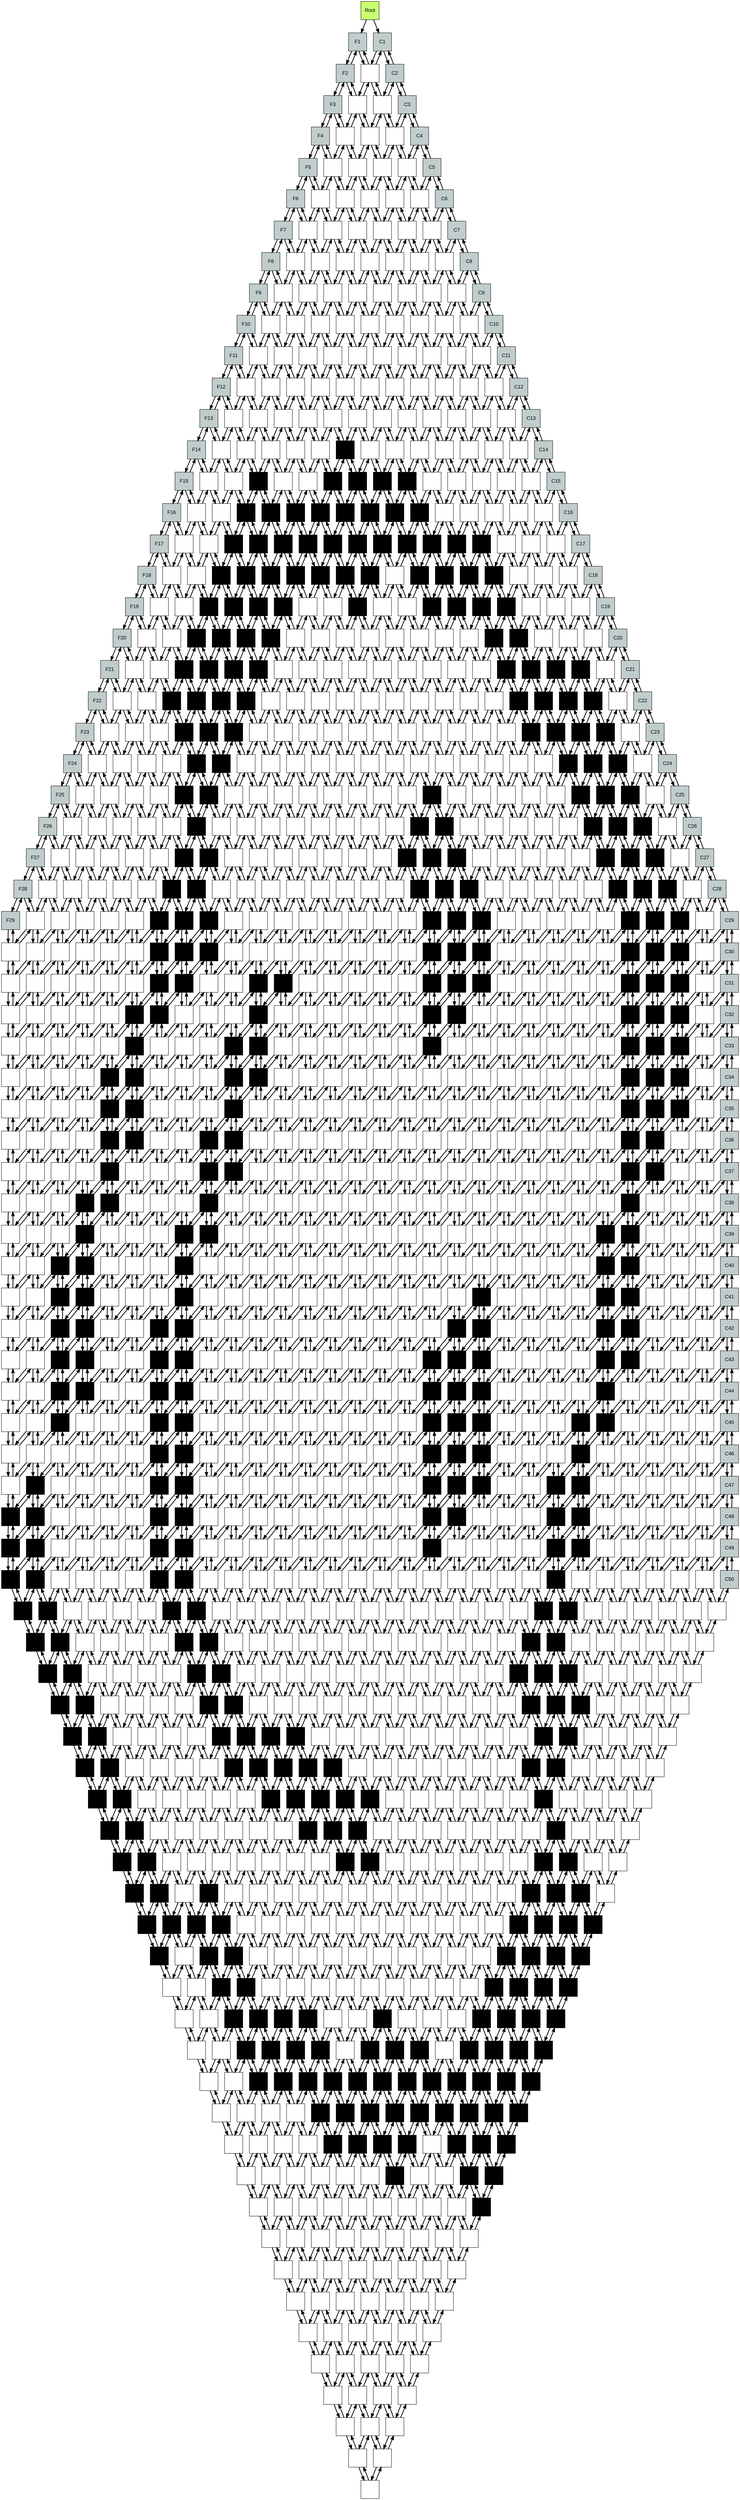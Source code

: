 digraph G{
    node[shape=box, width=0.7, height=0.7, fontname="Arial", fillcolor="white", style=filled]
    edge[style = "bold"]
    node[label = "Root" fillcolor="darkolivegreen1" pos = "-1,1!"]raiz;
	node[label = "F1" fillcolor="azure3" pos="-1,-0!" shape=box]x1;
	node[label = "F2" fillcolor="azure3" pos="-1,-1!" shape=box]x2;
	node[label = "F3" fillcolor="azure3" pos="-1,-2!" shape=box]x3;
	node[label = "F4" fillcolor="azure3" pos="-1,-3!" shape=box]x4;
	node[label = "F5" fillcolor="azure3" pos="-1,-4!" shape=box]x5;
	node[label = "F6" fillcolor="azure3" pos="-1,-5!" shape=box]x6;
	node[label = "F7" fillcolor="azure3" pos="-1,-6!" shape=box]x7;
	node[label = "F8" fillcolor="azure3" pos="-1,-7!" shape=box]x8;
	node[label = "F9" fillcolor="azure3" pos="-1,-8!" shape=box]x9;
	node[label = "F10" fillcolor="azure3" pos="-1,-9!" shape=box]x10;
	node[label = "F11" fillcolor="azure3" pos="-1,-10!" shape=box]x11;
	node[label = "F12" fillcolor="azure3" pos="-1,-11!" shape=box]x12;
	node[label = "F13" fillcolor="azure3" pos="-1,-12!" shape=box]x13;
	node[label = "F14" fillcolor="azure3" pos="-1,-13!" shape=box]x14;
	node[label = "F15" fillcolor="azure3" pos="-1,-14!" shape=box]x15;
	node[label = "F16" fillcolor="azure3" pos="-1,-15!" shape=box]x16;
	node[label = "F17" fillcolor="azure3" pos="-1,-16!" shape=box]x17;
	node[label = "F18" fillcolor="azure3" pos="-1,-17!" shape=box]x18;
	node[label = "F19" fillcolor="azure3" pos="-1,-18!" shape=box]x19;
	node[label = "F20" fillcolor="azure3" pos="-1,-19!" shape=box]x20;
	node[label = "F21" fillcolor="azure3" pos="-1,-20!" shape=box]x21;
	node[label = "F22" fillcolor="azure3" pos="-1,-21!" shape=box]x22;
	node[label = "F23" fillcolor="azure3" pos="-1,-22!" shape=box]x23;
	node[label = "F24" fillcolor="azure3" pos="-1,-23!" shape=box]x24;
	node[label = "F25" fillcolor="azure3" pos="-1,-24!" shape=box]x25;
	node[label = "F26" fillcolor="azure3" pos="-1,-25!" shape=box]x26;
	node[label = "F27" fillcolor="azure3" pos="-1,-26!" shape=box]x27;
	node[label = "F28" fillcolor="azure3" pos="-1,-27!" shape=box]x28;
	node[label = "F29" fillcolor="azure3" pos="-1,-28!" shape=box]x29;
	x1->x2;
	x1->x2[dir=back];
	x2->x3;
	x2->x3[dir=back];
	x3->x4;
	x3->x4[dir=back];
	x4->x5;
	x4->x5[dir=back];
	x5->x6;
	x5->x6[dir=back];
	x6->x7;
	x6->x7[dir=back];
	x7->x8;
	x7->x8[dir=back];
	x8->x9;
	x8->x9[dir=back];
	x9->x10;
	x9->x10[dir=back];
	x10->x11;
	x10->x11[dir=back];
	x11->x12;
	x11->x12[dir=back];
	x12->x13;
	x12->x13[dir=back];
	x13->x14;
	x13->x14[dir=back];
	x14->x15;
	x14->x15[dir=back];
	x15->x16;
	x15->x16[dir=back];
	x16->x17;
	x16->x17[dir=back];
	x17->x18;
	x17->x18[dir=back];
	x18->x19;
	x18->x19[dir=back];
	x19->x20;
	x19->x20[dir=back];
	x20->x21;
	x20->x21[dir=back];
	x21->x22;
	x21->x22[dir=back];
	x22->x23;
	x22->x23[dir=back];
	x23->x24;
	x23->x24[dir=back];
	x24->x25;
	x24->x25[dir=back];
	x25->x26;
	x25->x26[dir=back];
	x26->x27;
	x26->x27[dir=back];
	x27->x28;
	x27->x28[dir=back];
	x28->x29;
	x28->x29[dir=back];
	raiz->x1;
	node[label = "C1" fillcolor="azure3" pos = "0,1!" shape=box]y1;
	node[label = "C2" fillcolor="azure3" pos = "1,1!" shape=box]y2;
	node[label = "C3" fillcolor="azure3" pos = "2,1!" shape=box]y3;
	node[label = "C4" fillcolor="azure3" pos = "3,1!" shape=box]y4;
	node[label = "C5" fillcolor="azure3" pos = "4,1!" shape=box]y5;
	node[label = "C6" fillcolor="azure3" pos = "5,1!" shape=box]y6;
	node[label = "C7" fillcolor="azure3" pos = "6,1!" shape=box]y7;
	node[label = "C8" fillcolor="azure3" pos = "7,1!" shape=box]y8;
	node[label = "C9" fillcolor="azure3" pos = "8,1!" shape=box]y9;
	node[label = "C10" fillcolor="azure3" pos = "9,1!" shape=box]y10;
	node[label = "C11" fillcolor="azure3" pos = "10,1!" shape=box]y11;
	node[label = "C12" fillcolor="azure3" pos = "11,1!" shape=box]y12;
	node[label = "C13" fillcolor="azure3" pos = "12,1!" shape=box]y13;
	node[label = "C14" fillcolor="azure3" pos = "13,1!" shape=box]y14;
	node[label = "C15" fillcolor="azure3" pos = "14,1!" shape=box]y15;
	node[label = "C16" fillcolor="azure3" pos = "15,1!" shape=box]y16;
	node[label = "C17" fillcolor="azure3" pos = "16,1!" shape=box]y17;
	node[label = "C18" fillcolor="azure3" pos = "17,1!" shape=box]y18;
	node[label = "C19" fillcolor="azure3" pos = "18,1!" shape=box]y19;
	node[label = "C20" fillcolor="azure3" pos = "19,1!" shape=box]y20;
	node[label = "C21" fillcolor="azure3" pos = "20,1!" shape=box]y21;
	node[label = "C22" fillcolor="azure3" pos = "21,1!" shape=box]y22;
	node[label = "C23" fillcolor="azure3" pos = "22,1!" shape=box]y23;
	node[label = "C24" fillcolor="azure3" pos = "23,1!" shape=box]y24;
	node[label = "C25" fillcolor="azure3" pos = "24,1!" shape=box]y25;
	node[label = "C26" fillcolor="azure3" pos = "25,1!" shape=box]y26;
	node[label = "C27" fillcolor="azure3" pos = "26,1!" shape=box]y27;
	node[label = "C28" fillcolor="azure3" pos = "27,1!" shape=box]y28;
	node[label = "C29" fillcolor="azure3" pos = "28,1!" shape=box]y29;
	node[label = "C30" fillcolor="azure3" pos = "29,1!" shape=box]y30;
	node[label = "C31" fillcolor="azure3" pos = "30,1!" shape=box]y31;
	node[label = "C32" fillcolor="azure3" pos = "31,1!" shape=box]y32;
	node[label = "C33" fillcolor="azure3" pos = "32,1!" shape=box]y33;
	node[label = "C34" fillcolor="azure3" pos = "33,1!" shape=box]y34;
	node[label = "C35" fillcolor="azure3" pos = "34,1!" shape=box]y35;
	node[label = "C36" fillcolor="azure3" pos = "35,1!" shape=box]y36;
	node[label = "C37" fillcolor="azure3" pos = "36,1!" shape=box]y37;
	node[label = "C38" fillcolor="azure3" pos = "37,1!" shape=box]y38;
	node[label = "C39" fillcolor="azure3" pos = "38,1!" shape=box]y39;
	node[label = "C40" fillcolor="azure3" pos = "39,1!" shape=box]y40;
	node[label = "C41" fillcolor="azure3" pos = "40,1!" shape=box]y41;
	node[label = "C42" fillcolor="azure3" pos = "41,1!" shape=box]y42;
	node[label = "C43" fillcolor="azure3" pos = "42,1!" shape=box]y43;
	node[label = "C44" fillcolor="azure3" pos = "43,1!" shape=box]y44;
	node[label = "C45" fillcolor="azure3" pos = "44,1!" shape=box]y45;
	node[label = "C46" fillcolor="azure3" pos = "45,1!" shape=box]y46;
	node[label = "C47" fillcolor="azure3" pos = "46,1!" shape=box]y47;
	node[label = "C48" fillcolor="azure3" pos = "47,1!" shape=box]y48;
	node[label = "C49" fillcolor="azure3" pos = "48,1!" shape=box]y49;
	node[label = "C50" fillcolor="azure3" pos = "49,1!" shape=box]y50;
	y1->y2;
	y1->y2[dir=back];
	y2->y3;
	y2->y3[dir=back];
	y3->y4;
	y3->y4[dir=back];
	y4->y5;
	y4->y5[dir=back];
	y5->y6;
	y5->y6[dir=back];
	y6->y7;
	y6->y7[dir=back];
	y7->y8;
	y7->y8[dir=back];
	y8->y9;
	y8->y9[dir=back];
	y9->y10;
	y9->y10[dir=back];
	y10->y11;
	y10->y11[dir=back];
	y11->y12;
	y11->y12[dir=back];
	y12->y13;
	y12->y13[dir=back];
	y13->y14;
	y13->y14[dir=back];
	y14->y15;
	y14->y15[dir=back];
	y15->y16;
	y15->y16[dir=back];
	y16->y17;
	y16->y17[dir=back];
	y17->y18;
	y17->y18[dir=back];
	y18->y19;
	y18->y19[dir=back];
	y19->y20;
	y19->y20[dir=back];
	y20->y21;
	y20->y21[dir=back];
	y21->y22;
	y21->y22[dir=back];
	y22->y23;
	y22->y23[dir=back];
	y23->y24;
	y23->y24[dir=back];
	y24->y25;
	y24->y25[dir=back];
	y25->y26;
	y25->y26[dir=back];
	y26->y27;
	y26->y27[dir=back];
	y27->y28;
	y27->y28[dir=back];
	y28->y29;
	y28->y29[dir=back];
	y29->y30;
	y29->y30[dir=back];
	y30->y31;
	y30->y31[dir=back];
	y31->y32;
	y31->y32[dir=back];
	y32->y33;
	y32->y33[dir=back];
	y33->y34;
	y33->y34[dir=back];
	y34->y35;
	y34->y35[dir=back];
	y35->y36;
	y35->y36[dir=back];
	y36->y37;
	y36->y37[dir=back];
	y37->y38;
	y37->y38[dir=back];
	y38->y39;
	y38->y39[dir=back];
	y39->y40;
	y39->y40[dir=back];
	y40->y41;
	y40->y41[dir=back];
	y41->y42;
	y41->y42[dir=back];
	y42->y43;
	y42->y43[dir=back];
	y43->y44;
	y43->y44[dir=back];
	y44->y45;
	y44->y45[dir=back];
	y45->y46;
	y45->y46[dir=back];
	y46->y47;
	y46->y47[dir=back];
	y47->y48;
	y47->y48[dir=back];
	y48->y49;
	y48->y49[dir=back];
	y49->y50;
	y49->y50[dir=back];
	raiz->y1;
	node[label=" " fillcolor="white" pos="0,-0!" shape=box]i1_1;
	node[label=" " fillcolor="white" pos="1,-0!" shape=box]i1_2;
	node[label=" " fillcolor="white" pos="2,-0!" shape=box]i1_3;
	node[label=" " fillcolor="white" pos="3,-0!" shape=box]i1_4;
	node[label=" " fillcolor="white" pos="4,-0!" shape=box]i1_5;
	node[label=" " fillcolor="white" pos="5,-0!" shape=box]i1_6;
	node[label=" " fillcolor="white" pos="6,-0!" shape=box]i1_7;
	node[label=" " fillcolor="white" pos="7,-0!" shape=box]i1_8;
	node[label=" " fillcolor="white" pos="8,-0!" shape=box]i1_9;
	node[label=" " fillcolor="white" pos="9,-0!" shape=box]i1_10;
	node[label=" " fillcolor="white" pos="10,-0!" shape=box]i1_11;
	node[label=" " fillcolor="white" pos="11,-0!" shape=box]i1_12;
	node[label=" " fillcolor="white" pos="12,-0!" shape=box]i1_13;
	node[label=" " fillcolor="white" pos="13,-0!" shape=box]i1_14;
	node[label=" " fillcolor="white" pos="14,-0!" shape=box]i1_15;
	node[label=" " fillcolor="white" pos="15,-0!" shape=box]i1_16;
	node[label=" " fillcolor="white" pos="16,-0!" shape=box]i1_17;
	node[label=" " fillcolor="white" pos="17,-0!" shape=box]i1_18;
	node[label=" " fillcolor="white" pos="18,-0!" shape=box]i1_19;
	node[label=" " fillcolor="white" pos="19,-0!" shape=box]i1_20;
	node[label=" " fillcolor="white" pos="20,-0!" shape=box]i1_21;
	node[label=" " fillcolor="white" pos="21,-0!" shape=box]i1_22;
	node[label=" " fillcolor="white" pos="22,-0!" shape=box]i1_23;
	node[label=" " fillcolor="white" pos="23,-0!" shape=box]i1_24;
	node[label=" " fillcolor="white" pos="24,-0!" shape=box]i1_25;
	node[label=" " fillcolor="white" pos="25,-0!" shape=box]i1_26;
	node[label=" " fillcolor="white" pos="26,-0!" shape=box]i1_27;
	node[label=" " fillcolor="white" pos="27,-0!" shape=box]i1_28;
	node[label=" " fillcolor="white" pos="28,-0!" shape=box]i1_29;
	node[label=" " fillcolor="white" pos="29,-0!" shape=box]i1_30;
	node[label=" " fillcolor="white" pos="30,-0!" shape=box]i1_31;
	node[label=" " fillcolor="white" pos="31,-0!" shape=box]i1_32;
	node[label=" " fillcolor="white" pos="32,-0!" shape=box]i1_33;
	node[label=" " fillcolor="white" pos="33,-0!" shape=box]i1_34;
	node[label=" " fillcolor="white" pos="34,-0!" shape=box]i1_35;
	node[label=" " fillcolor="white" pos="35,-0!" shape=box]i1_36;
	node[label=" " fillcolor="white" pos="36,-0!" shape=box]i1_37;
	node[label=" " fillcolor="white" pos="37,-0!" shape=box]i1_38;
	node[label=" " fillcolor="white" pos="38,-0!" shape=box]i1_39;
	node[label=" " fillcolor="white" pos="39,-0!" shape=box]i1_40;
	node[label=" " fillcolor="white" pos="40,-0!" shape=box]i1_41;
	node[label=" " fillcolor="white" pos="41,-0!" shape=box]i1_42;
	node[label=" " fillcolor="white" pos="42,-0!" shape=box]i1_43;
	node[label=" " fillcolor="white" pos="43,-0!" shape=box]i1_44;
	node[label=" " fillcolor="white" pos="44,-0!" shape=box]i1_45;
	node[label=" " fillcolor="white" pos="45,-0!" shape=box]i1_46;
	node[label=" " fillcolor="white" pos="46,-0!" shape=box]i1_47;
	node[label=" " fillcolor="white" pos="47,-0!" shape=box]i1_48;
	node[label=" " fillcolor="white" pos="48,-0!" shape=box]i1_49;
	node[label=" " fillcolor="white" pos="49,-0!" shape=box]i1_50;
	i1_1->i1_2;
	i1_1->i1_2[dir=back];
	i1_2->i1_3;
	i1_2->i1_3[dir=back];
	i1_3->i1_4;
	i1_3->i1_4[dir=back];
	i1_4->i1_5;
	i1_4->i1_5[dir=back];
	i1_5->i1_6;
	i1_5->i1_6[dir=back];
	i1_6->i1_7;
	i1_6->i1_7[dir=back];
	i1_7->i1_8;
	i1_7->i1_8[dir=back];
	i1_8->i1_9;
	i1_8->i1_9[dir=back];
	i1_9->i1_10;
	i1_9->i1_10[dir=back];
	i1_10->i1_11;
	i1_10->i1_11[dir=back];
	i1_11->i1_12;
	i1_11->i1_12[dir=back];
	i1_12->i1_13;
	i1_12->i1_13[dir=back];
	i1_13->i1_14;
	i1_13->i1_14[dir=back];
	i1_14->i1_15;
	i1_14->i1_15[dir=back];
	i1_15->i1_16;
	i1_15->i1_16[dir=back];
	i1_16->i1_17;
	i1_16->i1_17[dir=back];
	i1_17->i1_18;
	i1_17->i1_18[dir=back];
	i1_18->i1_19;
	i1_18->i1_19[dir=back];
	i1_19->i1_20;
	i1_19->i1_20[dir=back];
	i1_20->i1_21;
	i1_20->i1_21[dir=back];
	i1_21->i1_22;
	i1_21->i1_22[dir=back];
	i1_22->i1_23;
	i1_22->i1_23[dir=back];
	i1_23->i1_24;
	i1_23->i1_24[dir=back];
	i1_24->i1_25;
	i1_24->i1_25[dir=back];
	i1_25->i1_26;
	i1_25->i1_26[dir=back];
	i1_26->i1_27;
	i1_26->i1_27[dir=back];
	i1_27->i1_28;
	i1_27->i1_28[dir=back];
	i1_28->i1_29;
	i1_28->i1_29[dir=back];
	i1_29->i1_30;
	i1_29->i1_30[dir=back];
	i1_30->i1_31;
	i1_30->i1_31[dir=back];
	i1_31->i1_32;
	i1_31->i1_32[dir=back];
	i1_32->i1_33;
	i1_32->i1_33[dir=back];
	i1_33->i1_34;
	i1_33->i1_34[dir=back];
	i1_34->i1_35;
	i1_34->i1_35[dir=back];
	i1_35->i1_36;
	i1_35->i1_36[dir=back];
	i1_36->i1_37;
	i1_36->i1_37[dir=back];
	i1_37->i1_38;
	i1_37->i1_38[dir=back];
	i1_38->i1_39;
	i1_38->i1_39[dir=back];
	i1_39->i1_40;
	i1_39->i1_40[dir=back];
	i1_40->i1_41;
	i1_40->i1_41[dir=back];
	i1_41->i1_42;
	i1_41->i1_42[dir=back];
	i1_42->i1_43;
	i1_42->i1_43[dir=back];
	i1_43->i1_44;
	i1_43->i1_44[dir=back];
	i1_44->i1_45;
	i1_44->i1_45[dir=back];
	i1_45->i1_46;
	i1_45->i1_46[dir=back];
	i1_46->i1_47;
	i1_46->i1_47[dir=back];
	i1_47->i1_48;
	i1_47->i1_48[dir=back];
	i1_48->i1_49;
	i1_48->i1_49[dir=back];
	i1_49->i1_50;
	i1_49->i1_50[dir=back];
	x1->i1_1;
	x1->i1_1[dir=back];
	node[label=" " fillcolor="white" pos="0,-1!" shape=box]i2_1;
	node[label=" " fillcolor="white" pos="1,-1!" shape=box]i2_2;
	node[label=" " fillcolor="white" pos="2,-1!" shape=box]i2_3;
	node[label=" " fillcolor="white" pos="3,-1!" shape=box]i2_4;
	node[label=" " fillcolor="white" pos="4,-1!" shape=box]i2_5;
	node[label=" " fillcolor="white" pos="5,-1!" shape=box]i2_6;
	node[label=" " fillcolor="white" pos="6,-1!" shape=box]i2_7;
	node[label=" " fillcolor="white" pos="7,-1!" shape=box]i2_8;
	node[label=" " fillcolor="white" pos="8,-1!" shape=box]i2_9;
	node[label=" " fillcolor="white" pos="9,-1!" shape=box]i2_10;
	node[label=" " fillcolor="white" pos="10,-1!" shape=box]i2_11;
	node[label=" " fillcolor="white" pos="11,-1!" shape=box]i2_12;
	node[label=" " fillcolor="white" pos="12,-1!" shape=box]i2_13;
	node[label=" " fillcolor="white" pos="13,-1!" shape=box]i2_14;
	node[label=" " fillcolor="white" pos="14,-1!" shape=box]i2_15;
	node[label=" " fillcolor="white" pos="15,-1!" shape=box]i2_16;
	node[label=" " fillcolor="white" pos="16,-1!" shape=box]i2_17;
	node[label=" " fillcolor="white" pos="17,-1!" shape=box]i2_18;
	node[label="*" fillcolor="black" pos="18,-1!" shape=box]i2_19;
	node[label="*" fillcolor="black" pos="19,-1!" shape=box]i2_20;
	node[label="*" fillcolor="black" pos="20,-1!" shape=box]i2_21;
	node[label="*" fillcolor="black" pos="21,-1!" shape=box]i2_22;
	node[label="*" fillcolor="black" pos="22,-1!" shape=box]i2_23;
	node[label="*" fillcolor="black" pos="23,-1!" shape=box]i2_24;
	node[label="*" fillcolor="black" pos="24,-1!" shape=box]i2_25;
	node[label="*" fillcolor="black" pos="25,-1!" shape=box]i2_26;
	node[label="*" fillcolor="black" pos="26,-1!" shape=box]i2_27;
	node[label="*" fillcolor="black" pos="27,-1!" shape=box]i2_28;
	node[label="*" fillcolor="black" pos="28,-1!" shape=box]i2_29;
	node[label="*" fillcolor="black" pos="29,-1!" shape=box]i2_30;
	node[label="*" fillcolor="black" pos="30,-1!" shape=box]i2_31;
	node[label="*" fillcolor="black" pos="31,-1!" shape=box]i2_32;
	node[label="*" fillcolor="black" pos="32,-1!" shape=box]i2_33;
	node[label=" " fillcolor="white" pos="33,-1!" shape=box]i2_34;
	node[label=" " fillcolor="white" pos="34,-1!" shape=box]i2_35;
	node[label=" " fillcolor="white" pos="35,-1!" shape=box]i2_36;
	node[label=" " fillcolor="white" pos="36,-1!" shape=box]i2_37;
	node[label=" " fillcolor="white" pos="37,-1!" shape=box]i2_38;
	node[label=" " fillcolor="white" pos="38,-1!" shape=box]i2_39;
	node[label=" " fillcolor="white" pos="39,-1!" shape=box]i2_40;
	node[label=" " fillcolor="white" pos="40,-1!" shape=box]i2_41;
	node[label=" " fillcolor="white" pos="41,-1!" shape=box]i2_42;
	node[label=" " fillcolor="white" pos="42,-1!" shape=box]i2_43;
	node[label=" " fillcolor="white" pos="43,-1!" shape=box]i2_44;
	node[label=" " fillcolor="white" pos="44,-1!" shape=box]i2_45;
	node[label=" " fillcolor="white" pos="45,-1!" shape=box]i2_46;
	node[label=" " fillcolor="white" pos="46,-1!" shape=box]i2_47;
	node[label=" " fillcolor="white" pos="47,-1!" shape=box]i2_48;
	node[label=" " fillcolor="white" pos="48,-1!" shape=box]i2_49;
	node[label=" " fillcolor="white" pos="49,-1!" shape=box]i2_50;
	i2_1->i2_2;
	i2_1->i2_2[dir=back];
	i2_2->i2_3;
	i2_2->i2_3[dir=back];
	i2_3->i2_4;
	i2_3->i2_4[dir=back];
	i2_4->i2_5;
	i2_4->i2_5[dir=back];
	i2_5->i2_6;
	i2_5->i2_6[dir=back];
	i2_6->i2_7;
	i2_6->i2_7[dir=back];
	i2_7->i2_8;
	i2_7->i2_8[dir=back];
	i2_8->i2_9;
	i2_8->i2_9[dir=back];
	i2_9->i2_10;
	i2_9->i2_10[dir=back];
	i2_10->i2_11;
	i2_10->i2_11[dir=back];
	i2_11->i2_12;
	i2_11->i2_12[dir=back];
	i2_12->i2_13;
	i2_12->i2_13[dir=back];
	i2_13->i2_14;
	i2_13->i2_14[dir=back];
	i2_14->i2_15;
	i2_14->i2_15[dir=back];
	i2_15->i2_16;
	i2_15->i2_16[dir=back];
	i2_16->i2_17;
	i2_16->i2_17[dir=back];
	i2_17->i2_18;
	i2_17->i2_18[dir=back];
	i2_18->i2_19;
	i2_18->i2_19[dir=back];
	i2_19->i2_20;
	i2_19->i2_20[dir=back];
	i2_20->i2_21;
	i2_20->i2_21[dir=back];
	i2_21->i2_22;
	i2_21->i2_22[dir=back];
	i2_22->i2_23;
	i2_22->i2_23[dir=back];
	i2_23->i2_24;
	i2_23->i2_24[dir=back];
	i2_24->i2_25;
	i2_24->i2_25[dir=back];
	i2_25->i2_26;
	i2_25->i2_26[dir=back];
	i2_26->i2_27;
	i2_26->i2_27[dir=back];
	i2_27->i2_28;
	i2_27->i2_28[dir=back];
	i2_28->i2_29;
	i2_28->i2_29[dir=back];
	i2_29->i2_30;
	i2_29->i2_30[dir=back];
	i2_30->i2_31;
	i2_30->i2_31[dir=back];
	i2_31->i2_32;
	i2_31->i2_32[dir=back];
	i2_32->i2_33;
	i2_32->i2_33[dir=back];
	i2_33->i2_34;
	i2_33->i2_34[dir=back];
	i2_34->i2_35;
	i2_34->i2_35[dir=back];
	i2_35->i2_36;
	i2_35->i2_36[dir=back];
	i2_36->i2_37;
	i2_36->i2_37[dir=back];
	i2_37->i2_38;
	i2_37->i2_38[dir=back];
	i2_38->i2_39;
	i2_38->i2_39[dir=back];
	i2_39->i2_40;
	i2_39->i2_40[dir=back];
	i2_40->i2_41;
	i2_40->i2_41[dir=back];
	i2_41->i2_42;
	i2_41->i2_42[dir=back];
	i2_42->i2_43;
	i2_42->i2_43[dir=back];
	i2_43->i2_44;
	i2_43->i2_44[dir=back];
	i2_44->i2_45;
	i2_44->i2_45[dir=back];
	i2_45->i2_46;
	i2_45->i2_46[dir=back];
	i2_46->i2_47;
	i2_46->i2_47[dir=back];
	i2_47->i2_48;
	i2_47->i2_48[dir=back];
	i2_48->i2_49;
	i2_48->i2_49[dir=back];
	i2_49->i2_50;
	i2_49->i2_50[dir=back];
	x2->i2_1;
	x2->i2_1[dir=back];
	node[label=" " fillcolor="white" pos="0,-2!" shape=box]i3_1;
	node[label=" " fillcolor="white" pos="1,-2!" shape=box]i3_2;
	node[label=" " fillcolor="white" pos="2,-2!" shape=box]i3_3;
	node[label=" " fillcolor="white" pos="3,-2!" shape=box]i3_4;
	node[label=" " fillcolor="white" pos="4,-2!" shape=box]i3_5;
	node[label=" " fillcolor="white" pos="5,-2!" shape=box]i3_6;
	node[label=" " fillcolor="white" pos="6,-2!" shape=box]i3_7;
	node[label=" " fillcolor="white" pos="7,-2!" shape=box]i3_8;
	node[label=" " fillcolor="white" pos="8,-2!" shape=box]i3_9;
	node[label=" " fillcolor="white" pos="9,-2!" shape=box]i3_10;
	node[label=" " fillcolor="white" pos="10,-2!" shape=box]i3_11;
	node[label=" " fillcolor="white" pos="11,-2!" shape=box]i3_12;
	node[label=" " fillcolor="white" pos="12,-2!" shape=box]i3_13;
	node[label=" " fillcolor="white" pos="13,-2!" shape=box]i3_14;
	node[label=" " fillcolor="white" pos="14,-2!" shape=box]i3_15;
	node[label=" " fillcolor="white" pos="15,-2!" shape=box]i3_16;
	node[label=" " fillcolor="white" pos="16,-2!" shape=box]i3_17;
	node[label="*" fillcolor="black" pos="17,-2!" shape=box]i3_18;
	node[label="*" fillcolor="black" pos="18,-2!" shape=box]i3_19;
	node[label="*" fillcolor="black" pos="19,-2!" shape=box]i3_20;
	node[label="*" fillcolor="black" pos="20,-2!" shape=box]i3_21;
	node[label="*" fillcolor="black" pos="21,-2!" shape=box]i3_22;
	node[label="*" fillcolor="black" pos="22,-2!" shape=box]i3_23;
	node[label="*" fillcolor="black" pos="23,-2!" shape=box]i3_24;
	node[label="*" fillcolor="black" pos="24,-2!" shape=box]i3_25;
	node[label="*" fillcolor="black" pos="25,-2!" shape=box]i3_26;
	node[label="*" fillcolor="black" pos="26,-2!" shape=box]i3_27;
	node[label="*" fillcolor="black" pos="27,-2!" shape=box]i3_28;
	node[label="*" fillcolor="black" pos="28,-2!" shape=box]i3_29;
	node[label="*" fillcolor="black" pos="29,-2!" shape=box]i3_30;
	node[label="*" fillcolor="black" pos="30,-2!" shape=box]i3_31;
	node[label="*" fillcolor="black" pos="31,-2!" shape=box]i3_32;
	node[label="*" fillcolor="black" pos="32,-2!" shape=box]i3_33;
	node[label="*" fillcolor="black" pos="33,-2!" shape=box]i3_34;
	node[label=" " fillcolor="white" pos="34,-2!" shape=box]i3_35;
	node[label=" " fillcolor="white" pos="35,-2!" shape=box]i3_36;
	node[label=" " fillcolor="white" pos="36,-2!" shape=box]i3_37;
	node[label=" " fillcolor="white" pos="37,-2!" shape=box]i3_38;
	node[label=" " fillcolor="white" pos="38,-2!" shape=box]i3_39;
	node[label=" " fillcolor="white" pos="39,-2!" shape=box]i3_40;
	node[label=" " fillcolor="white" pos="40,-2!" shape=box]i3_41;
	node[label=" " fillcolor="white" pos="41,-2!" shape=box]i3_42;
	node[label=" " fillcolor="white" pos="42,-2!" shape=box]i3_43;
	node[label=" " fillcolor="white" pos="43,-2!" shape=box]i3_44;
	node[label=" " fillcolor="white" pos="44,-2!" shape=box]i3_45;
	node[label=" " fillcolor="white" pos="45,-2!" shape=box]i3_46;
	node[label=" " fillcolor="white" pos="46,-2!" shape=box]i3_47;
	node[label=" " fillcolor="white" pos="47,-2!" shape=box]i3_48;
	node[label=" " fillcolor="white" pos="48,-2!" shape=box]i3_49;
	node[label=" " fillcolor="white" pos="49,-2!" shape=box]i3_50;
	i3_1->i3_2;
	i3_1->i3_2[dir=back];
	i3_2->i3_3;
	i3_2->i3_3[dir=back];
	i3_3->i3_4;
	i3_3->i3_4[dir=back];
	i3_4->i3_5;
	i3_4->i3_5[dir=back];
	i3_5->i3_6;
	i3_5->i3_6[dir=back];
	i3_6->i3_7;
	i3_6->i3_7[dir=back];
	i3_7->i3_8;
	i3_7->i3_8[dir=back];
	i3_8->i3_9;
	i3_8->i3_9[dir=back];
	i3_9->i3_10;
	i3_9->i3_10[dir=back];
	i3_10->i3_11;
	i3_10->i3_11[dir=back];
	i3_11->i3_12;
	i3_11->i3_12[dir=back];
	i3_12->i3_13;
	i3_12->i3_13[dir=back];
	i3_13->i3_14;
	i3_13->i3_14[dir=back];
	i3_14->i3_15;
	i3_14->i3_15[dir=back];
	i3_15->i3_16;
	i3_15->i3_16[dir=back];
	i3_16->i3_17;
	i3_16->i3_17[dir=back];
	i3_17->i3_18;
	i3_17->i3_18[dir=back];
	i3_18->i3_19;
	i3_18->i3_19[dir=back];
	i3_19->i3_20;
	i3_19->i3_20[dir=back];
	i3_20->i3_21;
	i3_20->i3_21[dir=back];
	i3_21->i3_22;
	i3_21->i3_22[dir=back];
	i3_22->i3_23;
	i3_22->i3_23[dir=back];
	i3_23->i3_24;
	i3_23->i3_24[dir=back];
	i3_24->i3_25;
	i3_24->i3_25[dir=back];
	i3_25->i3_26;
	i3_25->i3_26[dir=back];
	i3_26->i3_27;
	i3_26->i3_27[dir=back];
	i3_27->i3_28;
	i3_27->i3_28[dir=back];
	i3_28->i3_29;
	i3_28->i3_29[dir=back];
	i3_29->i3_30;
	i3_29->i3_30[dir=back];
	i3_30->i3_31;
	i3_30->i3_31[dir=back];
	i3_31->i3_32;
	i3_31->i3_32[dir=back];
	i3_32->i3_33;
	i3_32->i3_33[dir=back];
	i3_33->i3_34;
	i3_33->i3_34[dir=back];
	i3_34->i3_35;
	i3_34->i3_35[dir=back];
	i3_35->i3_36;
	i3_35->i3_36[dir=back];
	i3_36->i3_37;
	i3_36->i3_37[dir=back];
	i3_37->i3_38;
	i3_37->i3_38[dir=back];
	i3_38->i3_39;
	i3_38->i3_39[dir=back];
	i3_39->i3_40;
	i3_39->i3_40[dir=back];
	i3_40->i3_41;
	i3_40->i3_41[dir=back];
	i3_41->i3_42;
	i3_41->i3_42[dir=back];
	i3_42->i3_43;
	i3_42->i3_43[dir=back];
	i3_43->i3_44;
	i3_43->i3_44[dir=back];
	i3_44->i3_45;
	i3_44->i3_45[dir=back];
	i3_45->i3_46;
	i3_45->i3_46[dir=back];
	i3_46->i3_47;
	i3_46->i3_47[dir=back];
	i3_47->i3_48;
	i3_47->i3_48[dir=back];
	i3_48->i3_49;
	i3_48->i3_49[dir=back];
	i3_49->i3_50;
	i3_49->i3_50[dir=back];
	x3->i3_1;
	x3->i3_1[dir=back];
	node[label=" " fillcolor="white" pos="0,-3!" shape=box]i4_1;
	node[label=" " fillcolor="white" pos="1,-3!" shape=box]i4_2;
	node[label=" " fillcolor="white" pos="2,-3!" shape=box]i4_3;
	node[label=" " fillcolor="white" pos="3,-3!" shape=box]i4_4;
	node[label=" " fillcolor="white" pos="4,-3!" shape=box]i4_5;
	node[label=" " fillcolor="white" pos="5,-3!" shape=box]i4_6;
	node[label=" " fillcolor="white" pos="6,-3!" shape=box]i4_7;
	node[label=" " fillcolor="white" pos="7,-3!" shape=box]i4_8;
	node[label=" " fillcolor="white" pos="8,-3!" shape=box]i4_9;
	node[label=" " fillcolor="white" pos="9,-3!" shape=box]i4_10;
	node[label=" " fillcolor="white" pos="10,-3!" shape=box]i4_11;
	node[label=" " fillcolor="white" pos="11,-3!" shape=box]i4_12;
	node[label="*" fillcolor="black" pos="12,-3!" shape=box]i4_13;
	node[label="*" fillcolor="black" pos="13,-3!" shape=box]i4_14;
	node[label="*" fillcolor="black" pos="14,-3!" shape=box]i4_15;
	node[label="*" fillcolor="black" pos="15,-3!" shape=box]i4_16;
	node[label="*" fillcolor="black" pos="16,-3!" shape=box]i4_17;
	node[label="*" fillcolor="black" pos="17,-3!" shape=box]i4_18;
	node[label="*" fillcolor="black" pos="18,-3!" shape=box]i4_19;
	node[label="*" fillcolor="black" pos="19,-3!" shape=box]i4_20;
	node[label="*" fillcolor="black" pos="20,-3!" shape=box]i4_21;
	node[label="*" fillcolor="black" pos="21,-3!" shape=box]i4_22;
	node[label="*" fillcolor="black" pos="22,-3!" shape=box]i4_23;
	node[label="*" fillcolor="black" pos="23,-3!" shape=box]i4_24;
	node[label="*" fillcolor="black" pos="24,-3!" shape=box]i4_25;
	node[label="*" fillcolor="black" pos="25,-3!" shape=box]i4_26;
	node[label="*" fillcolor="black" pos="26,-3!" shape=box]i4_27;
	node[label="*" fillcolor="black" pos="27,-3!" shape=box]i4_28;
	node[label="*" fillcolor="black" pos="28,-3!" shape=box]i4_29;
	node[label="*" fillcolor="black" pos="29,-3!" shape=box]i4_30;
	node[label="*" fillcolor="black" pos="30,-3!" shape=box]i4_31;
	node[label="*" fillcolor="black" pos="31,-3!" shape=box]i4_32;
	node[label="*" fillcolor="black" pos="32,-3!" shape=box]i4_33;
	node[label="*" fillcolor="black" pos="33,-3!" shape=box]i4_34;
	node[label="*" fillcolor="black" pos="34,-3!" shape=box]i4_35;
	node[label="*" fillcolor="black" pos="35,-3!" shape=box]i4_36;
	node[label="*" fillcolor="black" pos="36,-3!" shape=box]i4_37;
	node[label="*" fillcolor="black" pos="37,-3!" shape=box]i4_38;
	node[label="*" fillcolor="black" pos="38,-3!" shape=box]i4_39;
	node[label=" " fillcolor="white" pos="39,-3!" shape=box]i4_40;
	node[label=" " fillcolor="white" pos="40,-3!" shape=box]i4_41;
	node[label=" " fillcolor="white" pos="41,-3!" shape=box]i4_42;
	node[label=" " fillcolor="white" pos="42,-3!" shape=box]i4_43;
	node[label=" " fillcolor="white" pos="43,-3!" shape=box]i4_44;
	node[label=" " fillcolor="white" pos="44,-3!" shape=box]i4_45;
	node[label=" " fillcolor="white" pos="45,-3!" shape=box]i4_46;
	node[label=" " fillcolor="white" pos="46,-3!" shape=box]i4_47;
	node[label=" " fillcolor="white" pos="47,-3!" shape=box]i4_48;
	node[label=" " fillcolor="white" pos="48,-3!" shape=box]i4_49;
	node[label=" " fillcolor="white" pos="49,-3!" shape=box]i4_50;
	i4_1->i4_2;
	i4_1->i4_2[dir=back];
	i4_2->i4_3;
	i4_2->i4_3[dir=back];
	i4_3->i4_4;
	i4_3->i4_4[dir=back];
	i4_4->i4_5;
	i4_4->i4_5[dir=back];
	i4_5->i4_6;
	i4_5->i4_6[dir=back];
	i4_6->i4_7;
	i4_6->i4_7[dir=back];
	i4_7->i4_8;
	i4_7->i4_8[dir=back];
	i4_8->i4_9;
	i4_8->i4_9[dir=back];
	i4_9->i4_10;
	i4_9->i4_10[dir=back];
	i4_10->i4_11;
	i4_10->i4_11[dir=back];
	i4_11->i4_12;
	i4_11->i4_12[dir=back];
	i4_12->i4_13;
	i4_12->i4_13[dir=back];
	i4_13->i4_14;
	i4_13->i4_14[dir=back];
	i4_14->i4_15;
	i4_14->i4_15[dir=back];
	i4_15->i4_16;
	i4_15->i4_16[dir=back];
	i4_16->i4_17;
	i4_16->i4_17[dir=back];
	i4_17->i4_18;
	i4_17->i4_18[dir=back];
	i4_18->i4_19;
	i4_18->i4_19[dir=back];
	i4_19->i4_20;
	i4_19->i4_20[dir=back];
	i4_20->i4_21;
	i4_20->i4_21[dir=back];
	i4_21->i4_22;
	i4_21->i4_22[dir=back];
	i4_22->i4_23;
	i4_22->i4_23[dir=back];
	i4_23->i4_24;
	i4_23->i4_24[dir=back];
	i4_24->i4_25;
	i4_24->i4_25[dir=back];
	i4_25->i4_26;
	i4_25->i4_26[dir=back];
	i4_26->i4_27;
	i4_26->i4_27[dir=back];
	i4_27->i4_28;
	i4_27->i4_28[dir=back];
	i4_28->i4_29;
	i4_28->i4_29[dir=back];
	i4_29->i4_30;
	i4_29->i4_30[dir=back];
	i4_30->i4_31;
	i4_30->i4_31[dir=back];
	i4_31->i4_32;
	i4_31->i4_32[dir=back];
	i4_32->i4_33;
	i4_32->i4_33[dir=back];
	i4_33->i4_34;
	i4_33->i4_34[dir=back];
	i4_34->i4_35;
	i4_34->i4_35[dir=back];
	i4_35->i4_36;
	i4_35->i4_36[dir=back];
	i4_36->i4_37;
	i4_36->i4_37[dir=back];
	i4_37->i4_38;
	i4_37->i4_38[dir=back];
	i4_38->i4_39;
	i4_38->i4_39[dir=back];
	i4_39->i4_40;
	i4_39->i4_40[dir=back];
	i4_40->i4_41;
	i4_40->i4_41[dir=back];
	i4_41->i4_42;
	i4_41->i4_42[dir=back];
	i4_42->i4_43;
	i4_42->i4_43[dir=back];
	i4_43->i4_44;
	i4_43->i4_44[dir=back];
	i4_44->i4_45;
	i4_44->i4_45[dir=back];
	i4_45->i4_46;
	i4_45->i4_46[dir=back];
	i4_46->i4_47;
	i4_46->i4_47[dir=back];
	i4_47->i4_48;
	i4_47->i4_48[dir=back];
	i4_48->i4_49;
	i4_48->i4_49[dir=back];
	i4_49->i4_50;
	i4_49->i4_50[dir=back];
	x4->i4_1;
	x4->i4_1[dir=back];
	node[label=" " fillcolor="white" pos="0,-4!" shape=box]i5_1;
	node[label=" " fillcolor="white" pos="1,-4!" shape=box]i5_2;
	node[label=" " fillcolor="white" pos="2,-4!" shape=box]i5_3;
	node[label=" " fillcolor="white" pos="3,-4!" shape=box]i5_4;
	node[label=" " fillcolor="white" pos="4,-4!" shape=box]i5_5;
	node[label=" " fillcolor="white" pos="5,-4!" shape=box]i5_6;
	node[label=" " fillcolor="white" pos="6,-4!" shape=box]i5_7;
	node[label=" " fillcolor="white" pos="7,-4!" shape=box]i5_8;
	node[label=" " fillcolor="white" pos="8,-4!" shape=box]i5_9;
	node[label=" " fillcolor="white" pos="9,-4!" shape=box]i5_10;
	node[label=" " fillcolor="white" pos="10,-4!" shape=box]i5_11;
	node[label="*" fillcolor="black" pos="11,-4!" shape=box]i5_12;
	node[label="*" fillcolor="black" pos="12,-4!" shape=box]i5_13;
	node[label="*" fillcolor="black" pos="13,-4!" shape=box]i5_14;
	node[label="*" fillcolor="black" pos="14,-4!" shape=box]i5_15;
	node[label="*" fillcolor="black" pos="15,-4!" shape=box]i5_16;
	node[label="*" fillcolor="black" pos="16,-4!" shape=box]i5_17;
	node[label="*" fillcolor="black" pos="17,-4!" shape=box]i5_18;
	node[label=" " fillcolor="white" pos="18,-4!" shape=box]i5_19;
	node[label=" " fillcolor="white" pos="19,-4!" shape=box]i5_20;
	node[label=" " fillcolor="white" pos="20,-4!" shape=box]i5_21;
	node[label=" " fillcolor="white" pos="21,-4!" shape=box]i5_22;
	node[label=" " fillcolor="white" pos="22,-4!" shape=box]i5_23;
	node[label=" " fillcolor="white" pos="23,-4!" shape=box]i5_24;
	node[label=" " fillcolor="white" pos="24,-4!" shape=box]i5_25;
	node[label=" " fillcolor="white" pos="25,-4!" shape=box]i5_26;
	node[label=" " fillcolor="white" pos="26,-4!" shape=box]i5_27;
	node[label=" " fillcolor="white" pos="27,-4!" shape=box]i5_28;
	node[label=" " fillcolor="white" pos="28,-4!" shape=box]i5_29;
	node[label=" " fillcolor="white" pos="29,-4!" shape=box]i5_30;
	node[label=" " fillcolor="white" pos="30,-4!" shape=box]i5_31;
	node[label=" " fillcolor="white" pos="31,-4!" shape=box]i5_32;
	node[label=" " fillcolor="white" pos="32,-4!" shape=box]i5_33;
	node[label="*" fillcolor="black" pos="33,-4!" shape=box]i5_34;
	node[label="*" fillcolor="black" pos="34,-4!" shape=box]i5_35;
	node[label="*" fillcolor="black" pos="35,-4!" shape=box]i5_36;
	node[label="*" fillcolor="black" pos="36,-4!" shape=box]i5_37;
	node[label="*" fillcolor="black" pos="37,-4!" shape=box]i5_38;
	node[label="*" fillcolor="black" pos="38,-4!" shape=box]i5_39;
	node[label="*" fillcolor="black" pos="39,-4!" shape=box]i5_40;
	node[label=" " fillcolor="white" pos="40,-4!" shape=box]i5_41;
	node[label=" " fillcolor="white" pos="41,-4!" shape=box]i5_42;
	node[label=" " fillcolor="white" pos="42,-4!" shape=box]i5_43;
	node[label=" " fillcolor="white" pos="43,-4!" shape=box]i5_44;
	node[label=" " fillcolor="white" pos="44,-4!" shape=box]i5_45;
	node[label=" " fillcolor="white" pos="45,-4!" shape=box]i5_46;
	node[label=" " fillcolor="white" pos="46,-4!" shape=box]i5_47;
	node[label=" " fillcolor="white" pos="47,-4!" shape=box]i5_48;
	node[label=" " fillcolor="white" pos="48,-4!" shape=box]i5_49;
	node[label=" " fillcolor="white" pos="49,-4!" shape=box]i5_50;
	i5_1->i5_2;
	i5_1->i5_2[dir=back];
	i5_2->i5_3;
	i5_2->i5_3[dir=back];
	i5_3->i5_4;
	i5_3->i5_4[dir=back];
	i5_4->i5_5;
	i5_4->i5_5[dir=back];
	i5_5->i5_6;
	i5_5->i5_6[dir=back];
	i5_6->i5_7;
	i5_6->i5_7[dir=back];
	i5_7->i5_8;
	i5_7->i5_8[dir=back];
	i5_8->i5_9;
	i5_8->i5_9[dir=back];
	i5_9->i5_10;
	i5_9->i5_10[dir=back];
	i5_10->i5_11;
	i5_10->i5_11[dir=back];
	i5_11->i5_12;
	i5_11->i5_12[dir=back];
	i5_12->i5_13;
	i5_12->i5_13[dir=back];
	i5_13->i5_14;
	i5_13->i5_14[dir=back];
	i5_14->i5_15;
	i5_14->i5_15[dir=back];
	i5_15->i5_16;
	i5_15->i5_16[dir=back];
	i5_16->i5_17;
	i5_16->i5_17[dir=back];
	i5_17->i5_18;
	i5_17->i5_18[dir=back];
	i5_18->i5_19;
	i5_18->i5_19[dir=back];
	i5_19->i5_20;
	i5_19->i5_20[dir=back];
	i5_20->i5_21;
	i5_20->i5_21[dir=back];
	i5_21->i5_22;
	i5_21->i5_22[dir=back];
	i5_22->i5_23;
	i5_22->i5_23[dir=back];
	i5_23->i5_24;
	i5_23->i5_24[dir=back];
	i5_24->i5_25;
	i5_24->i5_25[dir=back];
	i5_25->i5_26;
	i5_25->i5_26[dir=back];
	i5_26->i5_27;
	i5_26->i5_27[dir=back];
	i5_27->i5_28;
	i5_27->i5_28[dir=back];
	i5_28->i5_29;
	i5_28->i5_29[dir=back];
	i5_29->i5_30;
	i5_29->i5_30[dir=back];
	i5_30->i5_31;
	i5_30->i5_31[dir=back];
	i5_31->i5_32;
	i5_31->i5_32[dir=back];
	i5_32->i5_33;
	i5_32->i5_33[dir=back];
	i5_33->i5_34;
	i5_33->i5_34[dir=back];
	i5_34->i5_35;
	i5_34->i5_35[dir=back];
	i5_35->i5_36;
	i5_35->i5_36[dir=back];
	i5_36->i5_37;
	i5_36->i5_37[dir=back];
	i5_37->i5_38;
	i5_37->i5_38[dir=back];
	i5_38->i5_39;
	i5_38->i5_39[dir=back];
	i5_39->i5_40;
	i5_39->i5_40[dir=back];
	i5_40->i5_41;
	i5_40->i5_41[dir=back];
	i5_41->i5_42;
	i5_41->i5_42[dir=back];
	i5_42->i5_43;
	i5_42->i5_43[dir=back];
	i5_43->i5_44;
	i5_43->i5_44[dir=back];
	i5_44->i5_45;
	i5_44->i5_45[dir=back];
	i5_45->i5_46;
	i5_45->i5_46[dir=back];
	i5_46->i5_47;
	i5_46->i5_47[dir=back];
	i5_47->i5_48;
	i5_47->i5_48[dir=back];
	i5_48->i5_49;
	i5_48->i5_49[dir=back];
	i5_49->i5_50;
	i5_49->i5_50[dir=back];
	x5->i5_1;
	x5->i5_1[dir=back];
	node[label=" " fillcolor="white" pos="0,-5!" shape=box]i6_1;
	node[label=" " fillcolor="white" pos="1,-5!" shape=box]i6_2;
	node[label=" " fillcolor="white" pos="2,-5!" shape=box]i6_3;
	node[label=" " fillcolor="white" pos="3,-5!" shape=box]i6_4;
	node[label=" " fillcolor="white" pos="4,-5!" shape=box]i6_5;
	node[label=" " fillcolor="white" pos="5,-5!" shape=box]i6_6;
	node[label=" " fillcolor="white" pos="6,-5!" shape=box]i6_7;
	node[label=" " fillcolor="white" pos="7,-5!" shape=box]i6_8;
	node[label="*" fillcolor="black" pos="8,-5!" shape=box]i6_9;
	node[label="*" fillcolor="black" pos="9,-5!" shape=box]i6_10;
	node[label="*" fillcolor="black" pos="10,-5!" shape=box]i6_11;
	node[label="*" fillcolor="black" pos="11,-5!" shape=box]i6_12;
	node[label="*" fillcolor="black" pos="12,-5!" shape=box]i6_13;
	node[label=" " fillcolor="white" pos="13,-5!" shape=box]i6_14;
	node[label=" " fillcolor="white" pos="14,-5!" shape=box]i6_15;
	node[label=" " fillcolor="white" pos="15,-5!" shape=box]i6_16;
	node[label=" " fillcolor="white" pos="16,-5!" shape=box]i6_17;
	node[label=" " fillcolor="white" pos="17,-5!" shape=box]i6_18;
	node[label=" " fillcolor="white" pos="18,-5!" shape=box]i6_19;
	node[label=" " fillcolor="white" pos="19,-5!" shape=box]i6_20;
	node[label=" " fillcolor="white" pos="20,-5!" shape=box]i6_21;
	node[label=" " fillcolor="white" pos="21,-5!" shape=box]i6_22;
	node[label=" " fillcolor="white" pos="22,-5!" shape=box]i6_23;
	node[label=" " fillcolor="white" pos="23,-5!" shape=box]i6_24;
	node[label=" " fillcolor="white" pos="24,-5!" shape=box]i6_25;
	node[label=" " fillcolor="white" pos="25,-5!" shape=box]i6_26;
	node[label=" " fillcolor="white" pos="26,-5!" shape=box]i6_27;
	node[label=" " fillcolor="white" pos="27,-5!" shape=box]i6_28;
	node[label=" " fillcolor="white" pos="28,-5!" shape=box]i6_29;
	node[label=" " fillcolor="white" pos="29,-5!" shape=box]i6_30;
	node[label=" " fillcolor="white" pos="30,-5!" shape=box]i6_31;
	node[label=" " fillcolor="white" pos="31,-5!" shape=box]i6_32;
	node[label=" " fillcolor="white" pos="32,-5!" shape=box]i6_33;
	node[label=" " fillcolor="white" pos="33,-5!" shape=box]i6_34;
	node[label=" " fillcolor="white" pos="34,-5!" shape=box]i6_35;
	node[label=" " fillcolor="white" pos="35,-5!" shape=box]i6_36;
	node[label=" " fillcolor="white" pos="36,-5!" shape=box]i6_37;
	node[label=" " fillcolor="white" pos="37,-5!" shape=box]i6_38;
	node[label="*" fillcolor="black" pos="38,-5!" shape=box]i6_39;
	node[label="*" fillcolor="black" pos="39,-5!" shape=box]i6_40;
	node[label="*" fillcolor="black" pos="40,-5!" shape=box]i6_41;
	node[label="*" fillcolor="black" pos="41,-5!" shape=box]i6_42;
	node[label="*" fillcolor="black" pos="42,-5!" shape=box]i6_43;
	node[label=" " fillcolor="white" pos="43,-5!" shape=box]i6_44;
	node[label=" " fillcolor="white" pos="44,-5!" shape=box]i6_45;
	node[label=" " fillcolor="white" pos="45,-5!" shape=box]i6_46;
	node[label=" " fillcolor="white" pos="46,-5!" shape=box]i6_47;
	node[label=" " fillcolor="white" pos="47,-5!" shape=box]i6_48;
	node[label=" " fillcolor="white" pos="48,-5!" shape=box]i6_49;
	node[label=" " fillcolor="white" pos="49,-5!" shape=box]i6_50;
	i6_1->i6_2;
	i6_1->i6_2[dir=back];
	i6_2->i6_3;
	i6_2->i6_3[dir=back];
	i6_3->i6_4;
	i6_3->i6_4[dir=back];
	i6_4->i6_5;
	i6_4->i6_5[dir=back];
	i6_5->i6_6;
	i6_5->i6_6[dir=back];
	i6_6->i6_7;
	i6_6->i6_7[dir=back];
	i6_7->i6_8;
	i6_7->i6_8[dir=back];
	i6_8->i6_9;
	i6_8->i6_9[dir=back];
	i6_9->i6_10;
	i6_9->i6_10[dir=back];
	i6_10->i6_11;
	i6_10->i6_11[dir=back];
	i6_11->i6_12;
	i6_11->i6_12[dir=back];
	i6_12->i6_13;
	i6_12->i6_13[dir=back];
	i6_13->i6_14;
	i6_13->i6_14[dir=back];
	i6_14->i6_15;
	i6_14->i6_15[dir=back];
	i6_15->i6_16;
	i6_15->i6_16[dir=back];
	i6_16->i6_17;
	i6_16->i6_17[dir=back];
	i6_17->i6_18;
	i6_17->i6_18[dir=back];
	i6_18->i6_19;
	i6_18->i6_19[dir=back];
	i6_19->i6_20;
	i6_19->i6_20[dir=back];
	i6_20->i6_21;
	i6_20->i6_21[dir=back];
	i6_21->i6_22;
	i6_21->i6_22[dir=back];
	i6_22->i6_23;
	i6_22->i6_23[dir=back];
	i6_23->i6_24;
	i6_23->i6_24[dir=back];
	i6_24->i6_25;
	i6_24->i6_25[dir=back];
	i6_25->i6_26;
	i6_25->i6_26[dir=back];
	i6_26->i6_27;
	i6_26->i6_27[dir=back];
	i6_27->i6_28;
	i6_27->i6_28[dir=back];
	i6_28->i6_29;
	i6_28->i6_29[dir=back];
	i6_29->i6_30;
	i6_29->i6_30[dir=back];
	i6_30->i6_31;
	i6_30->i6_31[dir=back];
	i6_31->i6_32;
	i6_31->i6_32[dir=back];
	i6_32->i6_33;
	i6_32->i6_33[dir=back];
	i6_33->i6_34;
	i6_33->i6_34[dir=back];
	i6_34->i6_35;
	i6_34->i6_35[dir=back];
	i6_35->i6_36;
	i6_35->i6_36[dir=back];
	i6_36->i6_37;
	i6_36->i6_37[dir=back];
	i6_37->i6_38;
	i6_37->i6_38[dir=back];
	i6_38->i6_39;
	i6_38->i6_39[dir=back];
	i6_39->i6_40;
	i6_39->i6_40[dir=back];
	i6_40->i6_41;
	i6_40->i6_41[dir=back];
	i6_41->i6_42;
	i6_41->i6_42[dir=back];
	i6_42->i6_43;
	i6_42->i6_43[dir=back];
	i6_43->i6_44;
	i6_43->i6_44[dir=back];
	i6_44->i6_45;
	i6_44->i6_45[dir=back];
	i6_45->i6_46;
	i6_45->i6_46[dir=back];
	i6_46->i6_47;
	i6_46->i6_47[dir=back];
	i6_47->i6_48;
	i6_47->i6_48[dir=back];
	i6_48->i6_49;
	i6_48->i6_49[dir=back];
	i6_49->i6_50;
	i6_49->i6_50[dir=back];
	x6->i6_1;
	x6->i6_1[dir=back];
	node[label=" " fillcolor="white" pos="0,-6!" shape=box]i7_1;
	node[label=" " fillcolor="white" pos="1,-6!" shape=box]i7_2;
	node[label=" " fillcolor="white" pos="2,-6!" shape=box]i7_3;
	node[label=" " fillcolor="white" pos="3,-6!" shape=box]i7_4;
	node[label=" " fillcolor="white" pos="4,-6!" shape=box]i7_5;
	node[label=" " fillcolor="white" pos="5,-6!" shape=box]i7_6;
	node[label=" " fillcolor="white" pos="6,-6!" shape=box]i7_7;
	node[label="*" fillcolor="black" pos="7,-6!" shape=box]i7_8;
	node[label="*" fillcolor="black" pos="8,-6!" shape=box]i7_9;
	node[label="*" fillcolor="black" pos="9,-6!" shape=box]i7_10;
	node[label="*" fillcolor="black" pos="10,-6!" shape=box]i7_11;
	node[label="*" fillcolor="black" pos="11,-6!" shape=box]i7_12;
	node[label=" " fillcolor="white" pos="12,-6!" shape=box]i7_13;
	node[label=" " fillcolor="white" pos="13,-6!" shape=box]i7_14;
	node[label=" " fillcolor="white" pos="14,-6!" shape=box]i7_15;
	node[label=" " fillcolor="white" pos="15,-6!" shape=box]i7_16;
	node[label=" " fillcolor="white" pos="16,-6!" shape=box]i7_17;
	node[label=" " fillcolor="white" pos="17,-6!" shape=box]i7_18;
	node[label=" " fillcolor="white" pos="18,-6!" shape=box]i7_19;
	node[label=" " fillcolor="white" pos="19,-6!" shape=box]i7_20;
	node[label=" " fillcolor="white" pos="20,-6!" shape=box]i7_21;
	node[label=" " fillcolor="white" pos="21,-6!" shape=box]i7_22;
	node[label=" " fillcolor="white" pos="22,-6!" shape=box]i7_23;
	node[label=" " fillcolor="white" pos="23,-6!" shape=box]i7_24;
	node[label=" " fillcolor="white" pos="24,-6!" shape=box]i7_25;
	node[label=" " fillcolor="white" pos="25,-6!" shape=box]i7_26;
	node[label=" " fillcolor="white" pos="26,-6!" shape=box]i7_27;
	node[label=" " fillcolor="white" pos="27,-6!" shape=box]i7_28;
	node[label=" " fillcolor="white" pos="28,-6!" shape=box]i7_29;
	node[label=" " fillcolor="white" pos="29,-6!" shape=box]i7_30;
	node[label=" " fillcolor="white" pos="30,-6!" shape=box]i7_31;
	node[label=" " fillcolor="white" pos="31,-6!" shape=box]i7_32;
	node[label=" " fillcolor="white" pos="32,-6!" shape=box]i7_33;
	node[label=" " fillcolor="white" pos="33,-6!" shape=box]i7_34;
	node[label=" " fillcolor="white" pos="34,-6!" shape=box]i7_35;
	node[label=" " fillcolor="white" pos="35,-6!" shape=box]i7_36;
	node[label=" " fillcolor="white" pos="36,-6!" shape=box]i7_37;
	node[label=" " fillcolor="white" pos="37,-6!" shape=box]i7_38;
	node[label=" " fillcolor="white" pos="38,-6!" shape=box]i7_39;
	node[label="*" fillcolor="black" pos="39,-6!" shape=box]i7_40;
	node[label="*" fillcolor="black" pos="40,-6!" shape=box]i7_41;
	node[label="*" fillcolor="black" pos="41,-6!" shape=box]i7_42;
	node[label="*" fillcolor="black" pos="42,-6!" shape=box]i7_43;
	node[label="*" fillcolor="black" pos="43,-6!" shape=box]i7_44;
	node[label=" " fillcolor="white" pos="44,-6!" shape=box]i7_45;
	node[label=" " fillcolor="white" pos="45,-6!" shape=box]i7_46;
	node[label=" " fillcolor="white" pos="46,-6!" shape=box]i7_47;
	node[label=" " fillcolor="white" pos="47,-6!" shape=box]i7_48;
	node[label=" " fillcolor="white" pos="48,-6!" shape=box]i7_49;
	node[label=" " fillcolor="white" pos="49,-6!" shape=box]i7_50;
	i7_1->i7_2;
	i7_1->i7_2[dir=back];
	i7_2->i7_3;
	i7_2->i7_3[dir=back];
	i7_3->i7_4;
	i7_3->i7_4[dir=back];
	i7_4->i7_5;
	i7_4->i7_5[dir=back];
	i7_5->i7_6;
	i7_5->i7_6[dir=back];
	i7_6->i7_7;
	i7_6->i7_7[dir=back];
	i7_7->i7_8;
	i7_7->i7_8[dir=back];
	i7_8->i7_9;
	i7_8->i7_9[dir=back];
	i7_9->i7_10;
	i7_9->i7_10[dir=back];
	i7_10->i7_11;
	i7_10->i7_11[dir=back];
	i7_11->i7_12;
	i7_11->i7_12[dir=back];
	i7_12->i7_13;
	i7_12->i7_13[dir=back];
	i7_13->i7_14;
	i7_13->i7_14[dir=back];
	i7_14->i7_15;
	i7_14->i7_15[dir=back];
	i7_15->i7_16;
	i7_15->i7_16[dir=back];
	i7_16->i7_17;
	i7_16->i7_17[dir=back];
	i7_17->i7_18;
	i7_17->i7_18[dir=back];
	i7_18->i7_19;
	i7_18->i7_19[dir=back];
	i7_19->i7_20;
	i7_19->i7_20[dir=back];
	i7_20->i7_21;
	i7_20->i7_21[dir=back];
	i7_21->i7_22;
	i7_21->i7_22[dir=back];
	i7_22->i7_23;
	i7_22->i7_23[dir=back];
	i7_23->i7_24;
	i7_23->i7_24[dir=back];
	i7_24->i7_25;
	i7_24->i7_25[dir=back];
	i7_25->i7_26;
	i7_25->i7_26[dir=back];
	i7_26->i7_27;
	i7_26->i7_27[dir=back];
	i7_27->i7_28;
	i7_27->i7_28[dir=back];
	i7_28->i7_29;
	i7_28->i7_29[dir=back];
	i7_29->i7_30;
	i7_29->i7_30[dir=back];
	i7_30->i7_31;
	i7_30->i7_31[dir=back];
	i7_31->i7_32;
	i7_31->i7_32[dir=back];
	i7_32->i7_33;
	i7_32->i7_33[dir=back];
	i7_33->i7_34;
	i7_33->i7_34[dir=back];
	i7_34->i7_35;
	i7_34->i7_35[dir=back];
	i7_35->i7_36;
	i7_35->i7_36[dir=back];
	i7_36->i7_37;
	i7_36->i7_37[dir=back];
	i7_37->i7_38;
	i7_37->i7_38[dir=back];
	i7_38->i7_39;
	i7_38->i7_39[dir=back];
	i7_39->i7_40;
	i7_39->i7_40[dir=back];
	i7_40->i7_41;
	i7_40->i7_41[dir=back];
	i7_41->i7_42;
	i7_41->i7_42[dir=back];
	i7_42->i7_43;
	i7_42->i7_43[dir=back];
	i7_43->i7_44;
	i7_43->i7_44[dir=back];
	i7_44->i7_45;
	i7_44->i7_45[dir=back];
	i7_45->i7_46;
	i7_45->i7_46[dir=back];
	i7_46->i7_47;
	i7_46->i7_47[dir=back];
	i7_47->i7_48;
	i7_47->i7_48[dir=back];
	i7_48->i7_49;
	i7_48->i7_49[dir=back];
	i7_49->i7_50;
	i7_49->i7_50[dir=back];
	x7->i7_1;
	x7->i7_1[dir=back];
	node[label=" " fillcolor="white" pos="0,-7!" shape=box]i8_1;
	node[label=" " fillcolor="white" pos="1,-7!" shape=box]i8_2;
	node[label=" " fillcolor="white" pos="2,-7!" shape=box]i8_3;
	node[label=" " fillcolor="white" pos="3,-7!" shape=box]i8_4;
	node[label=" " fillcolor="white" pos="4,-7!" shape=box]i8_5;
	node[label="*" fillcolor="black" pos="5,-7!" shape=box]i8_6;
	node[label="*" fillcolor="black" pos="6,-7!" shape=box]i8_7;
	node[label="*" fillcolor="black" pos="7,-7!" shape=box]i8_8;
	node[label="*" fillcolor="black" pos="8,-7!" shape=box]i8_9;
	node[label=" " fillcolor="white" pos="9,-7!" shape=box]i8_10;
	node[label=" " fillcolor="white" pos="10,-7!" shape=box]i8_11;
	node[label=" " fillcolor="white" pos="11,-7!" shape=box]i8_12;
	node[label=" " fillcolor="white" pos="12,-7!" shape=box]i8_13;
	node[label=" " fillcolor="white" pos="13,-7!" shape=box]i8_14;
	node[label=" " fillcolor="white" pos="14,-7!" shape=box]i8_15;
	node[label=" " fillcolor="white" pos="15,-7!" shape=box]i8_16;
	node[label=" " fillcolor="white" pos="16,-7!" shape=box]i8_17;
	node[label=" " fillcolor="white" pos="17,-7!" shape=box]i8_18;
	node[label=" " fillcolor="white" pos="18,-7!" shape=box]i8_19;
	node[label=" " fillcolor="white" pos="19,-7!" shape=box]i8_20;
	node[label=" " fillcolor="white" pos="20,-7!" shape=box]i8_21;
	node[label=" " fillcolor="white" pos="21,-7!" shape=box]i8_22;
	node[label=" " fillcolor="white" pos="22,-7!" shape=box]i8_23;
	node[label=" " fillcolor="white" pos="23,-7!" shape=box]i8_24;
	node[label=" " fillcolor="white" pos="24,-7!" shape=box]i8_25;
	node[label=" " fillcolor="white" pos="25,-7!" shape=box]i8_26;
	node[label=" " fillcolor="white" pos="26,-7!" shape=box]i8_27;
	node[label=" " fillcolor="white" pos="27,-7!" shape=box]i8_28;
	node[label=" " fillcolor="white" pos="28,-7!" shape=box]i8_29;
	node[label=" " fillcolor="white" pos="29,-7!" shape=box]i8_30;
	node[label=" " fillcolor="white" pos="30,-7!" shape=box]i8_31;
	node[label=" " fillcolor="white" pos="31,-7!" shape=box]i8_32;
	node[label=" " fillcolor="white" pos="32,-7!" shape=box]i8_33;
	node[label=" " fillcolor="white" pos="33,-7!" shape=box]i8_34;
	node[label=" " fillcolor="white" pos="34,-7!" shape=box]i8_35;
	node[label=" " fillcolor="white" pos="35,-7!" shape=box]i8_36;
	node[label=" " fillcolor="white" pos="36,-7!" shape=box]i8_37;
	node[label=" " fillcolor="white" pos="37,-7!" shape=box]i8_38;
	node[label=" " fillcolor="white" pos="38,-7!" shape=box]i8_39;
	node[label=" " fillcolor="white" pos="39,-7!" shape=box]i8_40;
	node[label=" " fillcolor="white" pos="40,-7!" shape=box]i8_41;
	node[label=" " fillcolor="white" pos="41,-7!" shape=box]i8_42;
	node[label="*" fillcolor="black" pos="42,-7!" shape=box]i8_43;
	node[label="*" fillcolor="black" pos="43,-7!" shape=box]i8_44;
	node[label="*" fillcolor="black" pos="44,-7!" shape=box]i8_45;
	node[label="*" fillcolor="black" pos="45,-7!" shape=box]i8_46;
	node[label=" " fillcolor="white" pos="46,-7!" shape=box]i8_47;
	node[label=" " fillcolor="white" pos="47,-7!" shape=box]i8_48;
	node[label=" " fillcolor="white" pos="48,-7!" shape=box]i8_49;
	node[label=" " fillcolor="white" pos="49,-7!" shape=box]i8_50;
	i8_1->i8_2;
	i8_1->i8_2[dir=back];
	i8_2->i8_3;
	i8_2->i8_3[dir=back];
	i8_3->i8_4;
	i8_3->i8_4[dir=back];
	i8_4->i8_5;
	i8_4->i8_5[dir=back];
	i8_5->i8_6;
	i8_5->i8_6[dir=back];
	i8_6->i8_7;
	i8_6->i8_7[dir=back];
	i8_7->i8_8;
	i8_7->i8_8[dir=back];
	i8_8->i8_9;
	i8_8->i8_9[dir=back];
	i8_9->i8_10;
	i8_9->i8_10[dir=back];
	i8_10->i8_11;
	i8_10->i8_11[dir=back];
	i8_11->i8_12;
	i8_11->i8_12[dir=back];
	i8_12->i8_13;
	i8_12->i8_13[dir=back];
	i8_13->i8_14;
	i8_13->i8_14[dir=back];
	i8_14->i8_15;
	i8_14->i8_15[dir=back];
	i8_15->i8_16;
	i8_15->i8_16[dir=back];
	i8_16->i8_17;
	i8_16->i8_17[dir=back];
	i8_17->i8_18;
	i8_17->i8_18[dir=back];
	i8_18->i8_19;
	i8_18->i8_19[dir=back];
	i8_19->i8_20;
	i8_19->i8_20[dir=back];
	i8_20->i8_21;
	i8_20->i8_21[dir=back];
	i8_21->i8_22;
	i8_21->i8_22[dir=back];
	i8_22->i8_23;
	i8_22->i8_23[dir=back];
	i8_23->i8_24;
	i8_23->i8_24[dir=back];
	i8_24->i8_25;
	i8_24->i8_25[dir=back];
	i8_25->i8_26;
	i8_25->i8_26[dir=back];
	i8_26->i8_27;
	i8_26->i8_27[dir=back];
	i8_27->i8_28;
	i8_27->i8_28[dir=back];
	i8_28->i8_29;
	i8_28->i8_29[dir=back];
	i8_29->i8_30;
	i8_29->i8_30[dir=back];
	i8_30->i8_31;
	i8_30->i8_31[dir=back];
	i8_31->i8_32;
	i8_31->i8_32[dir=back];
	i8_32->i8_33;
	i8_32->i8_33[dir=back];
	i8_33->i8_34;
	i8_33->i8_34[dir=back];
	i8_34->i8_35;
	i8_34->i8_35[dir=back];
	i8_35->i8_36;
	i8_35->i8_36[dir=back];
	i8_36->i8_37;
	i8_36->i8_37[dir=back];
	i8_37->i8_38;
	i8_37->i8_38[dir=back];
	i8_38->i8_39;
	i8_38->i8_39[dir=back];
	i8_39->i8_40;
	i8_39->i8_40[dir=back];
	i8_40->i8_41;
	i8_40->i8_41[dir=back];
	i8_41->i8_42;
	i8_41->i8_42[dir=back];
	i8_42->i8_43;
	i8_42->i8_43[dir=back];
	i8_43->i8_44;
	i8_43->i8_44[dir=back];
	i8_44->i8_45;
	i8_44->i8_45[dir=back];
	i8_45->i8_46;
	i8_45->i8_46[dir=back];
	i8_46->i8_47;
	i8_46->i8_47[dir=back];
	i8_47->i8_48;
	i8_47->i8_48[dir=back];
	i8_48->i8_49;
	i8_48->i8_49[dir=back];
	i8_49->i8_50;
	i8_49->i8_50[dir=back];
	x8->i8_1;
	x8->i8_1[dir=back];
	node[label=" " fillcolor="white" pos="0,-8!" shape=box]i9_1;
	node[label=" " fillcolor="white" pos="1,-8!" shape=box]i9_2;
	node[label=" " fillcolor="white" pos="2,-8!" shape=box]i9_3;
	node[label=" " fillcolor="white" pos="3,-8!" shape=box]i9_4;
	node[label=" " fillcolor="white" pos="4,-8!" shape=box]i9_5;
	node[label="*" fillcolor="black" pos="5,-8!" shape=box]i9_6;
	node[label="*" fillcolor="black" pos="6,-8!" shape=box]i9_7;
	node[label="*" fillcolor="black" pos="7,-8!" shape=box]i9_8;
	node[label="*" fillcolor="black" pos="8,-8!" shape=box]i9_9;
	node[label=" " fillcolor="white" pos="9,-8!" shape=box]i9_10;
	node[label=" " fillcolor="white" pos="10,-8!" shape=box]i9_11;
	node[label=" " fillcolor="white" pos="11,-8!" shape=box]i9_12;
	node[label=" " fillcolor="white" pos="12,-8!" shape=box]i9_13;
	node[label=" " fillcolor="white" pos="13,-8!" shape=box]i9_14;
	node[label=" " fillcolor="white" pos="14,-8!" shape=box]i9_15;
	node[label=" " fillcolor="white" pos="15,-8!" shape=box]i9_16;
	node[label=" " fillcolor="white" pos="16,-8!" shape=box]i9_17;
	node[label=" " fillcolor="white" pos="17,-8!" shape=box]i9_18;
	node[label=" " fillcolor="white" pos="18,-8!" shape=box]i9_19;
	node[label=" " fillcolor="white" pos="19,-8!" shape=box]i9_20;
	node[label=" " fillcolor="white" pos="20,-8!" shape=box]i9_21;
	node[label=" " fillcolor="white" pos="21,-8!" shape=box]i9_22;
	node[label=" " fillcolor="white" pos="22,-8!" shape=box]i9_23;
	node[label=" " fillcolor="white" pos="23,-8!" shape=box]i9_24;
	node[label=" " fillcolor="white" pos="24,-8!" shape=box]i9_25;
	node[label=" " fillcolor="white" pos="25,-8!" shape=box]i9_26;
	node[label=" " fillcolor="white" pos="26,-8!" shape=box]i9_27;
	node[label=" " fillcolor="white" pos="27,-8!" shape=box]i9_28;
	node[label=" " fillcolor="white" pos="28,-8!" shape=box]i9_29;
	node[label=" " fillcolor="white" pos="29,-8!" shape=box]i9_30;
	node[label=" " fillcolor="white" pos="30,-8!" shape=box]i9_31;
	node[label=" " fillcolor="white" pos="31,-8!" shape=box]i9_32;
	node[label=" " fillcolor="white" pos="32,-8!" shape=box]i9_33;
	node[label=" " fillcolor="white" pos="33,-8!" shape=box]i9_34;
	node[label=" " fillcolor="white" pos="34,-8!" shape=box]i9_35;
	node[label=" " fillcolor="white" pos="35,-8!" shape=box]i9_36;
	node[label=" " fillcolor="white" pos="36,-8!" shape=box]i9_37;
	node[label=" " fillcolor="white" pos="37,-8!" shape=box]i9_38;
	node[label=" " fillcolor="white" pos="38,-8!" shape=box]i9_39;
	node[label=" " fillcolor="white" pos="39,-8!" shape=box]i9_40;
	node[label=" " fillcolor="white" pos="40,-8!" shape=box]i9_41;
	node[label=" " fillcolor="white" pos="41,-8!" shape=box]i9_42;
	node[label="*" fillcolor="black" pos="42,-8!" shape=box]i9_43;
	node[label="*" fillcolor="black" pos="43,-8!" shape=box]i9_44;
	node[label="*" fillcolor="black" pos="44,-8!" shape=box]i9_45;
	node[label="*" fillcolor="black" pos="45,-8!" shape=box]i9_46;
	node[label=" " fillcolor="white" pos="46,-8!" shape=box]i9_47;
	node[label=" " fillcolor="white" pos="47,-8!" shape=box]i9_48;
	node[label=" " fillcolor="white" pos="48,-8!" shape=box]i9_49;
	node[label=" " fillcolor="white" pos="49,-8!" shape=box]i9_50;
	i9_1->i9_2;
	i9_1->i9_2[dir=back];
	i9_2->i9_3;
	i9_2->i9_3[dir=back];
	i9_3->i9_4;
	i9_3->i9_4[dir=back];
	i9_4->i9_5;
	i9_4->i9_5[dir=back];
	i9_5->i9_6;
	i9_5->i9_6[dir=back];
	i9_6->i9_7;
	i9_6->i9_7[dir=back];
	i9_7->i9_8;
	i9_7->i9_8[dir=back];
	i9_8->i9_9;
	i9_8->i9_9[dir=back];
	i9_9->i9_10;
	i9_9->i9_10[dir=back];
	i9_10->i9_11;
	i9_10->i9_11[dir=back];
	i9_11->i9_12;
	i9_11->i9_12[dir=back];
	i9_12->i9_13;
	i9_12->i9_13[dir=back];
	i9_13->i9_14;
	i9_13->i9_14[dir=back];
	i9_14->i9_15;
	i9_14->i9_15[dir=back];
	i9_15->i9_16;
	i9_15->i9_16[dir=back];
	i9_16->i9_17;
	i9_16->i9_17[dir=back];
	i9_17->i9_18;
	i9_17->i9_18[dir=back];
	i9_18->i9_19;
	i9_18->i9_19[dir=back];
	i9_19->i9_20;
	i9_19->i9_20[dir=back];
	i9_20->i9_21;
	i9_20->i9_21[dir=back];
	i9_21->i9_22;
	i9_21->i9_22[dir=back];
	i9_22->i9_23;
	i9_22->i9_23[dir=back];
	i9_23->i9_24;
	i9_23->i9_24[dir=back];
	i9_24->i9_25;
	i9_24->i9_25[dir=back];
	i9_25->i9_26;
	i9_25->i9_26[dir=back];
	i9_26->i9_27;
	i9_26->i9_27[dir=back];
	i9_27->i9_28;
	i9_27->i9_28[dir=back];
	i9_28->i9_29;
	i9_28->i9_29[dir=back];
	i9_29->i9_30;
	i9_29->i9_30[dir=back];
	i9_30->i9_31;
	i9_30->i9_31[dir=back];
	i9_31->i9_32;
	i9_31->i9_32[dir=back];
	i9_32->i9_33;
	i9_32->i9_33[dir=back];
	i9_33->i9_34;
	i9_33->i9_34[dir=back];
	i9_34->i9_35;
	i9_34->i9_35[dir=back];
	i9_35->i9_36;
	i9_35->i9_36[dir=back];
	i9_36->i9_37;
	i9_36->i9_37[dir=back];
	i9_37->i9_38;
	i9_37->i9_38[dir=back];
	i9_38->i9_39;
	i9_38->i9_39[dir=back];
	i9_39->i9_40;
	i9_39->i9_40[dir=back];
	i9_40->i9_41;
	i9_40->i9_41[dir=back];
	i9_41->i9_42;
	i9_41->i9_42[dir=back];
	i9_42->i9_43;
	i9_42->i9_43[dir=back];
	i9_43->i9_44;
	i9_43->i9_44[dir=back];
	i9_44->i9_45;
	i9_44->i9_45[dir=back];
	i9_45->i9_46;
	i9_45->i9_46[dir=back];
	i9_46->i9_47;
	i9_46->i9_47[dir=back];
	i9_47->i9_48;
	i9_47->i9_48[dir=back];
	i9_48->i9_49;
	i9_48->i9_49[dir=back];
	i9_49->i9_50;
	i9_49->i9_50[dir=back];
	x9->i9_1;
	x9->i9_1[dir=back];
	node[label=" " fillcolor="white" pos="0,-9!" shape=box]i10_1;
	node[label=" " fillcolor="white" pos="1,-9!" shape=box]i10_2;
	node[label=" " fillcolor="white" pos="2,-9!" shape=box]i10_3;
	node[label=" " fillcolor="white" pos="3,-9!" shape=box]i10_4;
	node[label=" " fillcolor="white" pos="4,-9!" shape=box]i10_5;
	node[label="*" fillcolor="black" pos="5,-9!" shape=box]i10_6;
	node[label="*" fillcolor="black" pos="6,-9!" shape=box]i10_7;
	node[label="*" fillcolor="black" pos="7,-9!" shape=box]i10_8;
	node[label="*" fillcolor="black" pos="8,-9!" shape=box]i10_9;
	node[label=" " fillcolor="white" pos="9,-9!" shape=box]i10_10;
	node[label=" " fillcolor="white" pos="10,-9!" shape=box]i10_11;
	node[label=" " fillcolor="white" pos="11,-9!" shape=box]i10_12;
	node[label=" " fillcolor="white" pos="12,-9!" shape=box]i10_13;
	node[label=" " fillcolor="white" pos="13,-9!" shape=box]i10_14;
	node[label="*" fillcolor="black" pos="14,-9!" shape=box]i10_15;
	node[label="*" fillcolor="black" pos="15,-9!" shape=box]i10_16;
	node[label="*" fillcolor="black" pos="16,-9!" shape=box]i10_17;
	node[label="*" fillcolor="black" pos="17,-9!" shape=box]i10_18;
	node[label="*" fillcolor="black" pos="18,-9!" shape=box]i10_19;
	node[label="*" fillcolor="black" pos="19,-9!" shape=box]i10_20;
	node[label="*" fillcolor="black" pos="20,-9!" shape=box]i10_21;
	node[label=" " fillcolor="white" pos="21,-9!" shape=box]i10_22;
	node[label=" " fillcolor="white" pos="22,-9!" shape=box]i10_23;
	node[label=" " fillcolor="white" pos="23,-9!" shape=box]i10_24;
	node[label=" " fillcolor="white" pos="24,-9!" shape=box]i10_25;
	node[label=" " fillcolor="white" pos="25,-9!" shape=box]i10_26;
	node[label=" " fillcolor="white" pos="26,-9!" shape=box]i10_27;
	node[label=" " fillcolor="white" pos="27,-9!" shape=box]i10_28;
	node[label=" " fillcolor="white" pos="28,-9!" shape=box]i10_29;
	node[label=" " fillcolor="white" pos="29,-9!" shape=box]i10_30;
	node[label="*" fillcolor="black" pos="30,-9!" shape=box]i10_31;
	node[label="*" fillcolor="black" pos="31,-9!" shape=box]i10_32;
	node[label="*" fillcolor="black" pos="32,-9!" shape=box]i10_33;
	node[label="*" fillcolor="black" pos="33,-9!" shape=box]i10_34;
	node[label="*" fillcolor="black" pos="34,-9!" shape=box]i10_35;
	node[label="*" fillcolor="black" pos="35,-9!" shape=box]i10_36;
	node[label="*" fillcolor="black" pos="36,-9!" shape=box]i10_37;
	node[label=" " fillcolor="white" pos="37,-9!" shape=box]i10_38;
	node[label=" " fillcolor="white" pos="38,-9!" shape=box]i10_39;
	node[label=" " fillcolor="white" pos="39,-9!" shape=box]i10_40;
	node[label=" " fillcolor="white" pos="40,-9!" shape=box]i10_41;
	node[label=" " fillcolor="white" pos="41,-9!" shape=box]i10_42;
	node[label="*" fillcolor="black" pos="42,-9!" shape=box]i10_43;
	node[label="*" fillcolor="black" pos="43,-9!" shape=box]i10_44;
	node[label="*" fillcolor="black" pos="44,-9!" shape=box]i10_45;
	node[label="*" fillcolor="black" pos="45,-9!" shape=box]i10_46;
	node[label=" " fillcolor="white" pos="46,-9!" shape=box]i10_47;
	node[label=" " fillcolor="white" pos="47,-9!" shape=box]i10_48;
	node[label=" " fillcolor="white" pos="48,-9!" shape=box]i10_49;
	node[label=" " fillcolor="white" pos="49,-9!" shape=box]i10_50;
	i10_1->i10_2;
	i10_1->i10_2[dir=back];
	i10_2->i10_3;
	i10_2->i10_3[dir=back];
	i10_3->i10_4;
	i10_3->i10_4[dir=back];
	i10_4->i10_5;
	i10_4->i10_5[dir=back];
	i10_5->i10_6;
	i10_5->i10_6[dir=back];
	i10_6->i10_7;
	i10_6->i10_7[dir=back];
	i10_7->i10_8;
	i10_7->i10_8[dir=back];
	i10_8->i10_9;
	i10_8->i10_9[dir=back];
	i10_9->i10_10;
	i10_9->i10_10[dir=back];
	i10_10->i10_11;
	i10_10->i10_11[dir=back];
	i10_11->i10_12;
	i10_11->i10_12[dir=back];
	i10_12->i10_13;
	i10_12->i10_13[dir=back];
	i10_13->i10_14;
	i10_13->i10_14[dir=back];
	i10_14->i10_15;
	i10_14->i10_15[dir=back];
	i10_15->i10_16;
	i10_15->i10_16[dir=back];
	i10_16->i10_17;
	i10_16->i10_17[dir=back];
	i10_17->i10_18;
	i10_17->i10_18[dir=back];
	i10_18->i10_19;
	i10_18->i10_19[dir=back];
	i10_19->i10_20;
	i10_19->i10_20[dir=back];
	i10_20->i10_21;
	i10_20->i10_21[dir=back];
	i10_21->i10_22;
	i10_21->i10_22[dir=back];
	i10_22->i10_23;
	i10_22->i10_23[dir=back];
	i10_23->i10_24;
	i10_23->i10_24[dir=back];
	i10_24->i10_25;
	i10_24->i10_25[dir=back];
	i10_25->i10_26;
	i10_25->i10_26[dir=back];
	i10_26->i10_27;
	i10_26->i10_27[dir=back];
	i10_27->i10_28;
	i10_27->i10_28[dir=back];
	i10_28->i10_29;
	i10_28->i10_29[dir=back];
	i10_29->i10_30;
	i10_29->i10_30[dir=back];
	i10_30->i10_31;
	i10_30->i10_31[dir=back];
	i10_31->i10_32;
	i10_31->i10_32[dir=back];
	i10_32->i10_33;
	i10_32->i10_33[dir=back];
	i10_33->i10_34;
	i10_33->i10_34[dir=back];
	i10_34->i10_35;
	i10_34->i10_35[dir=back];
	i10_35->i10_36;
	i10_35->i10_36[dir=back];
	i10_36->i10_37;
	i10_36->i10_37[dir=back];
	i10_37->i10_38;
	i10_37->i10_38[dir=back];
	i10_38->i10_39;
	i10_38->i10_39[dir=back];
	i10_39->i10_40;
	i10_39->i10_40[dir=back];
	i10_40->i10_41;
	i10_40->i10_41[dir=back];
	i10_41->i10_42;
	i10_41->i10_42[dir=back];
	i10_42->i10_43;
	i10_42->i10_43[dir=back];
	i10_43->i10_44;
	i10_43->i10_44[dir=back];
	i10_44->i10_45;
	i10_44->i10_45[dir=back];
	i10_45->i10_46;
	i10_45->i10_46[dir=back];
	i10_46->i10_47;
	i10_46->i10_47[dir=back];
	i10_47->i10_48;
	i10_47->i10_48[dir=back];
	i10_48->i10_49;
	i10_48->i10_49[dir=back];
	i10_49->i10_50;
	i10_49->i10_50[dir=back];
	x10->i10_1;
	x10->i10_1[dir=back];
	node[label=" " fillcolor="white" pos="0,-10!" shape=box]i11_1;
	node[label=" " fillcolor="white" pos="1,-10!" shape=box]i11_2;
	node[label=" " fillcolor="white" pos="2,-10!" shape=box]i11_3;
	node[label=" " fillcolor="white" pos="3,-10!" shape=box]i11_4;
	node[label="*" fillcolor="black" pos="4,-10!" shape=box]i11_5;
	node[label="*" fillcolor="black" pos="5,-10!" shape=box]i11_6;
	node[label="*" fillcolor="black" pos="6,-10!" shape=box]i11_7;
	node[label=" " fillcolor="white" pos="7,-10!" shape=box]i11_8;
	node[label=" " fillcolor="white" pos="8,-10!" shape=box]i11_9;
	node[label=" " fillcolor="white" pos="9,-10!" shape=box]i11_10;
	node[label=" " fillcolor="white" pos="10,-10!" shape=box]i11_11;
	node[label=" " fillcolor="white" pos="11,-10!" shape=box]i11_12;
	node[label=" " fillcolor="white" pos="12,-10!" shape=box]i11_13;
	node[label=" " fillcolor="white" pos="13,-10!" shape=box]i11_14;
	node[label="*" fillcolor="black" pos="14,-10!" shape=box]i11_15;
	node[label="*" fillcolor="black" pos="15,-10!" shape=box]i11_16;
	node[label="*" fillcolor="black" pos="16,-10!" shape=box]i11_17;
	node[label="*" fillcolor="black" pos="17,-10!" shape=box]i11_18;
	node[label="*" fillcolor="black" pos="18,-10!" shape=box]i11_19;
	node[label="*" fillcolor="black" pos="19,-10!" shape=box]i11_20;
	node[label="*" fillcolor="black" pos="20,-10!" shape=box]i11_21;
	node[label=" " fillcolor="white" pos="21,-10!" shape=box]i11_22;
	node[label=" " fillcolor="white" pos="22,-10!" shape=box]i11_23;
	node[label=" " fillcolor="white" pos="23,-10!" shape=box]i11_24;
	node[label=" " fillcolor="white" pos="24,-10!" shape=box]i11_25;
	node[label=" " fillcolor="white" pos="25,-10!" shape=box]i11_26;
	node[label=" " fillcolor="white" pos="26,-10!" shape=box]i11_27;
	node[label=" " fillcolor="white" pos="27,-10!" shape=box]i11_28;
	node[label=" " fillcolor="white" pos="28,-10!" shape=box]i11_29;
	node[label=" " fillcolor="white" pos="29,-10!" shape=box]i11_30;
	node[label="*" fillcolor="black" pos="30,-10!" shape=box]i11_31;
	node[label="*" fillcolor="black" pos="31,-10!" shape=box]i11_32;
	node[label="*" fillcolor="black" pos="32,-10!" shape=box]i11_33;
	node[label="*" fillcolor="black" pos="33,-10!" shape=box]i11_34;
	node[label="*" fillcolor="black" pos="34,-10!" shape=box]i11_35;
	node[label="*" fillcolor="black" pos="35,-10!" shape=box]i11_36;
	node[label="*" fillcolor="black" pos="36,-10!" shape=box]i11_37;
	node[label=" " fillcolor="white" pos="37,-10!" shape=box]i11_38;
	node[label=" " fillcolor="white" pos="38,-10!" shape=box]i11_39;
	node[label=" " fillcolor="white" pos="39,-10!" shape=box]i11_40;
	node[label=" " fillcolor="white" pos="40,-10!" shape=box]i11_41;
	node[label=" " fillcolor="white" pos="41,-10!" shape=box]i11_42;
	node[label=" " fillcolor="white" pos="42,-10!" shape=box]i11_43;
	node[label=" " fillcolor="white" pos="43,-10!" shape=box]i11_44;
	node[label="*" fillcolor="black" pos="44,-10!" shape=box]i11_45;
	node[label="*" fillcolor="black" pos="45,-10!" shape=box]i11_46;
	node[label="*" fillcolor="black" pos="46,-10!" shape=box]i11_47;
	node[label="*" fillcolor="black" pos="47,-10!" shape=box]i11_48;
	node[label="*" fillcolor="black" pos="48,-10!" shape=box]i11_49;
	node[label="*" fillcolor="black" pos="49,-10!" shape=box]i11_50;
	i11_1->i11_2;
	i11_1->i11_2[dir=back];
	i11_2->i11_3;
	i11_2->i11_3[dir=back];
	i11_3->i11_4;
	i11_3->i11_4[dir=back];
	i11_4->i11_5;
	i11_4->i11_5[dir=back];
	i11_5->i11_6;
	i11_5->i11_6[dir=back];
	i11_6->i11_7;
	i11_6->i11_7[dir=back];
	i11_7->i11_8;
	i11_7->i11_8[dir=back];
	i11_8->i11_9;
	i11_8->i11_9[dir=back];
	i11_9->i11_10;
	i11_9->i11_10[dir=back];
	i11_10->i11_11;
	i11_10->i11_11[dir=back];
	i11_11->i11_12;
	i11_11->i11_12[dir=back];
	i11_12->i11_13;
	i11_12->i11_13[dir=back];
	i11_13->i11_14;
	i11_13->i11_14[dir=back];
	i11_14->i11_15;
	i11_14->i11_15[dir=back];
	i11_15->i11_16;
	i11_15->i11_16[dir=back];
	i11_16->i11_17;
	i11_16->i11_17[dir=back];
	i11_17->i11_18;
	i11_17->i11_18[dir=back];
	i11_18->i11_19;
	i11_18->i11_19[dir=back];
	i11_19->i11_20;
	i11_19->i11_20[dir=back];
	i11_20->i11_21;
	i11_20->i11_21[dir=back];
	i11_21->i11_22;
	i11_21->i11_22[dir=back];
	i11_22->i11_23;
	i11_22->i11_23[dir=back];
	i11_23->i11_24;
	i11_23->i11_24[dir=back];
	i11_24->i11_25;
	i11_24->i11_25[dir=back];
	i11_25->i11_26;
	i11_25->i11_26[dir=back];
	i11_26->i11_27;
	i11_26->i11_27[dir=back];
	i11_27->i11_28;
	i11_27->i11_28[dir=back];
	i11_28->i11_29;
	i11_28->i11_29[dir=back];
	i11_29->i11_30;
	i11_29->i11_30[dir=back];
	i11_30->i11_31;
	i11_30->i11_31[dir=back];
	i11_31->i11_32;
	i11_31->i11_32[dir=back];
	i11_32->i11_33;
	i11_32->i11_33[dir=back];
	i11_33->i11_34;
	i11_33->i11_34[dir=back];
	i11_34->i11_35;
	i11_34->i11_35[dir=back];
	i11_35->i11_36;
	i11_35->i11_36[dir=back];
	i11_36->i11_37;
	i11_36->i11_37[dir=back];
	i11_37->i11_38;
	i11_37->i11_38[dir=back];
	i11_38->i11_39;
	i11_38->i11_39[dir=back];
	i11_39->i11_40;
	i11_39->i11_40[dir=back];
	i11_40->i11_41;
	i11_40->i11_41[dir=back];
	i11_41->i11_42;
	i11_41->i11_42[dir=back];
	i11_42->i11_43;
	i11_42->i11_43[dir=back];
	i11_43->i11_44;
	i11_43->i11_44[dir=back];
	i11_44->i11_45;
	i11_44->i11_45[dir=back];
	i11_45->i11_46;
	i11_45->i11_46[dir=back];
	i11_46->i11_47;
	i11_46->i11_47[dir=back];
	i11_47->i11_48;
	i11_47->i11_48[dir=back];
	i11_48->i11_49;
	i11_48->i11_49[dir=back];
	i11_49->i11_50;
	i11_49->i11_50[dir=back];
	x11->i11_1;
	x11->i11_1[dir=back];
	node[label=" " fillcolor="white" pos="0,-11!" shape=box]i12_1;
	node[label=" " fillcolor="white" pos="1,-11!" shape=box]i12_2;
	node[label="*" fillcolor="black" pos="2,-11!" shape=box]i12_3;
	node[label="*" fillcolor="black" pos="3,-11!" shape=box]i12_4;
	node[label="*" fillcolor="black" pos="4,-11!" shape=box]i12_5;
	node[label="*" fillcolor="black" pos="5,-11!" shape=box]i12_6;
	node[label=" " fillcolor="white" pos="6,-11!" shape=box]i12_7;
	node[label=" " fillcolor="white" pos="7,-11!" shape=box]i12_8;
	node[label=" " fillcolor="white" pos="8,-11!" shape=box]i12_9;
	node[label=" " fillcolor="white" pos="9,-11!" shape=box]i12_10;
	node[label=" " fillcolor="white" pos="10,-11!" shape=box]i12_11;
	node[label=" " fillcolor="white" pos="11,-11!" shape=box]i12_12;
	node[label=" " fillcolor="white" pos="12,-11!" shape=box]i12_13;
	node[label=" " fillcolor="white" pos="13,-11!" shape=box]i12_14;
	node[label="*" fillcolor="black" pos="14,-11!" shape=box]i12_15;
	node[label="*" fillcolor="black" pos="15,-11!" shape=box]i12_16;
	node[label="*" fillcolor="black" pos="16,-11!" shape=box]i12_17;
	node[label="*" fillcolor="black" pos="17,-11!" shape=box]i12_18;
	node[label="*" fillcolor="black" pos="18,-11!" shape=box]i12_19;
	node[label="*" fillcolor="black" pos="19,-11!" shape=box]i12_20;
	node[label="*" fillcolor="black" pos="20,-11!" shape=box]i12_21;
	node[label=" " fillcolor="white" pos="21,-11!" shape=box]i12_22;
	node[label=" " fillcolor="white" pos="22,-11!" shape=box]i12_23;
	node[label=" " fillcolor="white" pos="23,-11!" shape=box]i12_24;
	node[label=" " fillcolor="white" pos="24,-11!" shape=box]i12_25;
	node[label=" " fillcolor="white" pos="25,-11!" shape=box]i12_26;
	node[label=" " fillcolor="white" pos="26,-11!" shape=box]i12_27;
	node[label=" " fillcolor="white" pos="27,-11!" shape=box]i12_28;
	node[label=" " fillcolor="white" pos="28,-11!" shape=box]i12_29;
	node[label=" " fillcolor="white" pos="29,-11!" shape=box]i12_30;
	node[label="*" fillcolor="black" pos="30,-11!" shape=box]i12_31;
	node[label="*" fillcolor="black" pos="31,-11!" shape=box]i12_32;
	node[label="*" fillcolor="black" pos="32,-11!" shape=box]i12_33;
	node[label="*" fillcolor="black" pos="33,-11!" shape=box]i12_34;
	node[label="*" fillcolor="black" pos="34,-11!" shape=box]i12_35;
	node[label="*" fillcolor="black" pos="35,-11!" shape=box]i12_36;
	node[label="*" fillcolor="black" pos="36,-11!" shape=box]i12_37;
	node[label=" " fillcolor="white" pos="37,-11!" shape=box]i12_38;
	node[label=" " fillcolor="white" pos="38,-11!" shape=box]i12_39;
	node[label=" " fillcolor="white" pos="39,-11!" shape=box]i12_40;
	node[label=" " fillcolor="white" pos="40,-11!" shape=box]i12_41;
	node[label=" " fillcolor="white" pos="41,-11!" shape=box]i12_42;
	node[label=" " fillcolor="white" pos="42,-11!" shape=box]i12_43;
	node[label=" " fillcolor="white" pos="43,-11!" shape=box]i12_44;
	node[label=" " fillcolor="white" pos="44,-11!" shape=box]i12_45;
	node[label=" " fillcolor="white" pos="45,-11!" shape=box]i12_46;
	node[label="*" fillcolor="black" pos="46,-11!" shape=box]i12_47;
	node[label="*" fillcolor="black" pos="47,-11!" shape=box]i12_48;
	node[label="*" fillcolor="black" pos="48,-11!" shape=box]i12_49;
	node[label="*" fillcolor="black" pos="49,-11!" shape=box]i12_50;
	i12_1->i12_2;
	i12_1->i12_2[dir=back];
	i12_2->i12_3;
	i12_2->i12_3[dir=back];
	i12_3->i12_4;
	i12_3->i12_4[dir=back];
	i12_4->i12_5;
	i12_4->i12_5[dir=back];
	i12_5->i12_6;
	i12_5->i12_6[dir=back];
	i12_6->i12_7;
	i12_6->i12_7[dir=back];
	i12_7->i12_8;
	i12_7->i12_8[dir=back];
	i12_8->i12_9;
	i12_8->i12_9[dir=back];
	i12_9->i12_10;
	i12_9->i12_10[dir=back];
	i12_10->i12_11;
	i12_10->i12_11[dir=back];
	i12_11->i12_12;
	i12_11->i12_12[dir=back];
	i12_12->i12_13;
	i12_12->i12_13[dir=back];
	i12_13->i12_14;
	i12_13->i12_14[dir=back];
	i12_14->i12_15;
	i12_14->i12_15[dir=back];
	i12_15->i12_16;
	i12_15->i12_16[dir=back];
	i12_16->i12_17;
	i12_16->i12_17[dir=back];
	i12_17->i12_18;
	i12_17->i12_18[dir=back];
	i12_18->i12_19;
	i12_18->i12_19[dir=back];
	i12_19->i12_20;
	i12_19->i12_20[dir=back];
	i12_20->i12_21;
	i12_20->i12_21[dir=back];
	i12_21->i12_22;
	i12_21->i12_22[dir=back];
	i12_22->i12_23;
	i12_22->i12_23[dir=back];
	i12_23->i12_24;
	i12_23->i12_24[dir=back];
	i12_24->i12_25;
	i12_24->i12_25[dir=back];
	i12_25->i12_26;
	i12_25->i12_26[dir=back];
	i12_26->i12_27;
	i12_26->i12_27[dir=back];
	i12_27->i12_28;
	i12_27->i12_28[dir=back];
	i12_28->i12_29;
	i12_28->i12_29[dir=back];
	i12_29->i12_30;
	i12_29->i12_30[dir=back];
	i12_30->i12_31;
	i12_30->i12_31[dir=back];
	i12_31->i12_32;
	i12_31->i12_32[dir=back];
	i12_32->i12_33;
	i12_32->i12_33[dir=back];
	i12_33->i12_34;
	i12_33->i12_34[dir=back];
	i12_34->i12_35;
	i12_34->i12_35[dir=back];
	i12_35->i12_36;
	i12_35->i12_36[dir=back];
	i12_36->i12_37;
	i12_36->i12_37[dir=back];
	i12_37->i12_38;
	i12_37->i12_38[dir=back];
	i12_38->i12_39;
	i12_38->i12_39[dir=back];
	i12_39->i12_40;
	i12_39->i12_40[dir=back];
	i12_40->i12_41;
	i12_40->i12_41[dir=back];
	i12_41->i12_42;
	i12_41->i12_42[dir=back];
	i12_42->i12_43;
	i12_42->i12_43[dir=back];
	i12_43->i12_44;
	i12_43->i12_44[dir=back];
	i12_44->i12_45;
	i12_44->i12_45[dir=back];
	i12_45->i12_46;
	i12_45->i12_46[dir=back];
	i12_46->i12_47;
	i12_46->i12_47[dir=back];
	i12_47->i12_48;
	i12_47->i12_48[dir=back];
	i12_48->i12_49;
	i12_48->i12_49[dir=back];
	i12_49->i12_50;
	i12_49->i12_50[dir=back];
	x12->i12_1;
	x12->i12_1[dir=back];
	node[label=" " fillcolor="white" pos="0,-12!" shape=box]i13_1;
	node[label=" " fillcolor="white" pos="1,-12!" shape=box]i13_2;
	node[label="*" fillcolor="black" pos="2,-12!" shape=box]i13_3;
	node[label="*" fillcolor="black" pos="3,-12!" shape=box]i13_4;
	node[label="*" fillcolor="black" pos="4,-12!" shape=box]i13_5;
	node[label="*" fillcolor="black" pos="5,-12!" shape=box]i13_6;
	node[label=" " fillcolor="white" pos="6,-12!" shape=box]i13_7;
	node[label=" " fillcolor="white" pos="7,-12!" shape=box]i13_8;
	node[label=" " fillcolor="white" pos="8,-12!" shape=box]i13_9;
	node[label=" " fillcolor="white" pos="9,-12!" shape=box]i13_10;
	node[label=" " fillcolor="white" pos="10,-12!" shape=box]i13_11;
	node[label=" " fillcolor="white" pos="11,-12!" shape=box]i13_12;
	node[label=" " fillcolor="white" pos="12,-12!" shape=box]i13_13;
	node[label=" " fillcolor="white" pos="13,-12!" shape=box]i13_14;
	node[label=" " fillcolor="white" pos="14,-12!" shape=box]i13_15;
	node[label=" " fillcolor="white" pos="15,-12!" shape=box]i13_16;
	node[label=" " fillcolor="white" pos="16,-12!" shape=box]i13_17;
	node[label=" " fillcolor="white" pos="17,-12!" shape=box]i13_18;
	node[label=" " fillcolor="white" pos="18,-12!" shape=box]i13_19;
	node[label=" " fillcolor="white" pos="19,-12!" shape=box]i13_20;
	node[label=" " fillcolor="white" pos="20,-12!" shape=box]i13_21;
	node[label=" " fillcolor="white" pos="21,-12!" shape=box]i13_22;
	node[label=" " fillcolor="white" pos="22,-12!" shape=box]i13_23;
	node[label=" " fillcolor="white" pos="23,-12!" shape=box]i13_24;
	node[label=" " fillcolor="white" pos="24,-12!" shape=box]i13_25;
	node[label=" " fillcolor="white" pos="25,-12!" shape=box]i13_26;
	node[label=" " fillcolor="white" pos="26,-12!" shape=box]i13_27;
	node[label=" " fillcolor="white" pos="27,-12!" shape=box]i13_28;
	node[label=" " fillcolor="white" pos="28,-12!" shape=box]i13_29;
	node[label=" " fillcolor="white" pos="29,-12!" shape=box]i13_30;
	node[label=" " fillcolor="white" pos="30,-12!" shape=box]i13_31;
	node[label=" " fillcolor="white" pos="31,-12!" shape=box]i13_32;
	node[label=" " fillcolor="white" pos="32,-12!" shape=box]i13_33;
	node[label=" " fillcolor="white" pos="33,-12!" shape=box]i13_34;
	node[label=" " fillcolor="white" pos="34,-12!" shape=box]i13_35;
	node[label=" " fillcolor="white" pos="35,-12!" shape=box]i13_36;
	node[label=" " fillcolor="white" pos="36,-12!" shape=box]i13_37;
	node[label=" " fillcolor="white" pos="37,-12!" shape=box]i13_38;
	node[label=" " fillcolor="white" pos="38,-12!" shape=box]i13_39;
	node[label=" " fillcolor="white" pos="39,-12!" shape=box]i13_40;
	node[label=" " fillcolor="white" pos="40,-12!" shape=box]i13_41;
	node[label=" " fillcolor="white" pos="41,-12!" shape=box]i13_42;
	node[label=" " fillcolor="white" pos="42,-12!" shape=box]i13_43;
	node[label=" " fillcolor="white" pos="43,-12!" shape=box]i13_44;
	node[label=" " fillcolor="white" pos="44,-12!" shape=box]i13_45;
	node[label=" " fillcolor="white" pos="45,-12!" shape=box]i13_46;
	node[label="*" fillcolor="black" pos="46,-12!" shape=box]i13_47;
	node[label="*" fillcolor="black" pos="47,-12!" shape=box]i13_48;
	node[label="*" fillcolor="black" pos="48,-12!" shape=box]i13_49;
	node[label="*" fillcolor="black" pos="49,-12!" shape=box]i13_50;
	i13_1->i13_2;
	i13_1->i13_2[dir=back];
	i13_2->i13_3;
	i13_2->i13_3[dir=back];
	i13_3->i13_4;
	i13_3->i13_4[dir=back];
	i13_4->i13_5;
	i13_4->i13_5[dir=back];
	i13_5->i13_6;
	i13_5->i13_6[dir=back];
	i13_6->i13_7;
	i13_6->i13_7[dir=back];
	i13_7->i13_8;
	i13_7->i13_8[dir=back];
	i13_8->i13_9;
	i13_8->i13_9[dir=back];
	i13_9->i13_10;
	i13_9->i13_10[dir=back];
	i13_10->i13_11;
	i13_10->i13_11[dir=back];
	i13_11->i13_12;
	i13_11->i13_12[dir=back];
	i13_12->i13_13;
	i13_12->i13_13[dir=back];
	i13_13->i13_14;
	i13_13->i13_14[dir=back];
	i13_14->i13_15;
	i13_14->i13_15[dir=back];
	i13_15->i13_16;
	i13_15->i13_16[dir=back];
	i13_16->i13_17;
	i13_16->i13_17[dir=back];
	i13_17->i13_18;
	i13_17->i13_18[dir=back];
	i13_18->i13_19;
	i13_18->i13_19[dir=back];
	i13_19->i13_20;
	i13_19->i13_20[dir=back];
	i13_20->i13_21;
	i13_20->i13_21[dir=back];
	i13_21->i13_22;
	i13_21->i13_22[dir=back];
	i13_22->i13_23;
	i13_22->i13_23[dir=back];
	i13_23->i13_24;
	i13_23->i13_24[dir=back];
	i13_24->i13_25;
	i13_24->i13_25[dir=back];
	i13_25->i13_26;
	i13_25->i13_26[dir=back];
	i13_26->i13_27;
	i13_26->i13_27[dir=back];
	i13_27->i13_28;
	i13_27->i13_28[dir=back];
	i13_28->i13_29;
	i13_28->i13_29[dir=back];
	i13_29->i13_30;
	i13_29->i13_30[dir=back];
	i13_30->i13_31;
	i13_30->i13_31[dir=back];
	i13_31->i13_32;
	i13_31->i13_32[dir=back];
	i13_32->i13_33;
	i13_32->i13_33[dir=back];
	i13_33->i13_34;
	i13_33->i13_34[dir=back];
	i13_34->i13_35;
	i13_34->i13_35[dir=back];
	i13_35->i13_36;
	i13_35->i13_36[dir=back];
	i13_36->i13_37;
	i13_36->i13_37[dir=back];
	i13_37->i13_38;
	i13_37->i13_38[dir=back];
	i13_38->i13_39;
	i13_38->i13_39[dir=back];
	i13_39->i13_40;
	i13_39->i13_40[dir=back];
	i13_40->i13_41;
	i13_40->i13_41[dir=back];
	i13_41->i13_42;
	i13_41->i13_42[dir=back];
	i13_42->i13_43;
	i13_42->i13_43[dir=back];
	i13_43->i13_44;
	i13_43->i13_44[dir=back];
	i13_44->i13_45;
	i13_44->i13_45[dir=back];
	i13_45->i13_46;
	i13_45->i13_46[dir=back];
	i13_46->i13_47;
	i13_46->i13_47[dir=back];
	i13_47->i13_48;
	i13_47->i13_48[dir=back];
	i13_48->i13_49;
	i13_48->i13_49[dir=back];
	i13_49->i13_50;
	i13_49->i13_50[dir=back];
	x13->i13_1;
	x13->i13_1[dir=back];
	node[label=" " fillcolor="white" pos="0,-13!" shape=box]i14_1;
	node[label=" " fillcolor="white" pos="1,-13!" shape=box]i14_2;
	node[label="*" fillcolor="black" pos="2,-13!" shape=box]i14_3;
	node[label="*" fillcolor="black" pos="3,-13!" shape=box]i14_4;
	node[label="*" fillcolor="black" pos="4,-13!" shape=box]i14_5;
	node[label="*" fillcolor="black" pos="5,-13!" shape=box]i14_6;
	node[label=" " fillcolor="white" pos="6,-13!" shape=box]i14_7;
	node[label=" " fillcolor="white" pos="7,-13!" shape=box]i14_8;
	node[label=" " fillcolor="white" pos="8,-13!" shape=box]i14_9;
	node[label=" " fillcolor="white" pos="9,-13!" shape=box]i14_10;
	node[label=" " fillcolor="white" pos="10,-13!" shape=box]i14_11;
	node[label=" " fillcolor="white" pos="11,-13!" shape=box]i14_12;
	node[label=" " fillcolor="white" pos="12,-13!" shape=box]i14_13;
	node[label=" " fillcolor="white" pos="13,-13!" shape=box]i14_14;
	node[label=" " fillcolor="white" pos="14,-13!" shape=box]i14_15;
	node[label=" " fillcolor="white" pos="15,-13!" shape=box]i14_16;
	node[label=" " fillcolor="white" pos="16,-13!" shape=box]i14_17;
	node[label=" " fillcolor="white" pos="17,-13!" shape=box]i14_18;
	node[label=" " fillcolor="white" pos="18,-13!" shape=box]i14_19;
	node[label=" " fillcolor="white" pos="19,-13!" shape=box]i14_20;
	node[label=" " fillcolor="white" pos="20,-13!" shape=box]i14_21;
	node[label=" " fillcolor="white" pos="21,-13!" shape=box]i14_22;
	node[label=" " fillcolor="white" pos="22,-13!" shape=box]i14_23;
	node[label=" " fillcolor="white" pos="23,-13!" shape=box]i14_24;
	node[label=" " fillcolor="white" pos="24,-13!" shape=box]i14_25;
	node[label=" " fillcolor="white" pos="25,-13!" shape=box]i14_26;
	node[label=" " fillcolor="white" pos="26,-13!" shape=box]i14_27;
	node[label=" " fillcolor="white" pos="27,-13!" shape=box]i14_28;
	node[label=" " fillcolor="white" pos="28,-13!" shape=box]i14_29;
	node[label=" " fillcolor="white" pos="29,-13!" shape=box]i14_30;
	node[label=" " fillcolor="white" pos="30,-13!" shape=box]i14_31;
	node[label=" " fillcolor="white" pos="31,-13!" shape=box]i14_32;
	node[label=" " fillcolor="white" pos="32,-13!" shape=box]i14_33;
	node[label=" " fillcolor="white" pos="33,-13!" shape=box]i14_34;
	node[label=" " fillcolor="white" pos="34,-13!" shape=box]i14_35;
	node[label=" " fillcolor="white" pos="35,-13!" shape=box]i14_36;
	node[label=" " fillcolor="white" pos="36,-13!" shape=box]i14_37;
	node[label=" " fillcolor="white" pos="37,-13!" shape=box]i14_38;
	node[label=" " fillcolor="white" pos="38,-13!" shape=box]i14_39;
	node[label=" " fillcolor="white" pos="39,-13!" shape=box]i14_40;
	node[label=" " fillcolor="white" pos="40,-13!" shape=box]i14_41;
	node[label=" " fillcolor="white" pos="41,-13!" shape=box]i14_42;
	node[label=" " fillcolor="white" pos="42,-13!" shape=box]i14_43;
	node[label=" " fillcolor="white" pos="43,-13!" shape=box]i14_44;
	node[label=" " fillcolor="white" pos="44,-13!" shape=box]i14_45;
	node[label=" " fillcolor="white" pos="45,-13!" shape=box]i14_46;
	node[label="*" fillcolor="black" pos="46,-13!" shape=box]i14_47;
	node[label="*" fillcolor="black" pos="47,-13!" shape=box]i14_48;
	node[label="*" fillcolor="black" pos="48,-13!" shape=box]i14_49;
	node[label="*" fillcolor="black" pos="49,-13!" shape=box]i14_50;
	i14_1->i14_2;
	i14_1->i14_2[dir=back];
	i14_2->i14_3;
	i14_2->i14_3[dir=back];
	i14_3->i14_4;
	i14_3->i14_4[dir=back];
	i14_4->i14_5;
	i14_4->i14_5[dir=back];
	i14_5->i14_6;
	i14_5->i14_6[dir=back];
	i14_6->i14_7;
	i14_6->i14_7[dir=back];
	i14_7->i14_8;
	i14_7->i14_8[dir=back];
	i14_8->i14_9;
	i14_8->i14_9[dir=back];
	i14_9->i14_10;
	i14_9->i14_10[dir=back];
	i14_10->i14_11;
	i14_10->i14_11[dir=back];
	i14_11->i14_12;
	i14_11->i14_12[dir=back];
	i14_12->i14_13;
	i14_12->i14_13[dir=back];
	i14_13->i14_14;
	i14_13->i14_14[dir=back];
	i14_14->i14_15;
	i14_14->i14_15[dir=back];
	i14_15->i14_16;
	i14_15->i14_16[dir=back];
	i14_16->i14_17;
	i14_16->i14_17[dir=back];
	i14_17->i14_18;
	i14_17->i14_18[dir=back];
	i14_18->i14_19;
	i14_18->i14_19[dir=back];
	i14_19->i14_20;
	i14_19->i14_20[dir=back];
	i14_20->i14_21;
	i14_20->i14_21[dir=back];
	i14_21->i14_22;
	i14_21->i14_22[dir=back];
	i14_22->i14_23;
	i14_22->i14_23[dir=back];
	i14_23->i14_24;
	i14_23->i14_24[dir=back];
	i14_24->i14_25;
	i14_24->i14_25[dir=back];
	i14_25->i14_26;
	i14_25->i14_26[dir=back];
	i14_26->i14_27;
	i14_26->i14_27[dir=back];
	i14_27->i14_28;
	i14_27->i14_28[dir=back];
	i14_28->i14_29;
	i14_28->i14_29[dir=back];
	i14_29->i14_30;
	i14_29->i14_30[dir=back];
	i14_30->i14_31;
	i14_30->i14_31[dir=back];
	i14_31->i14_32;
	i14_31->i14_32[dir=back];
	i14_32->i14_33;
	i14_32->i14_33[dir=back];
	i14_33->i14_34;
	i14_33->i14_34[dir=back];
	i14_34->i14_35;
	i14_34->i14_35[dir=back];
	i14_35->i14_36;
	i14_35->i14_36[dir=back];
	i14_36->i14_37;
	i14_36->i14_37[dir=back];
	i14_37->i14_38;
	i14_37->i14_38[dir=back];
	i14_38->i14_39;
	i14_38->i14_39[dir=back];
	i14_39->i14_40;
	i14_39->i14_40[dir=back];
	i14_40->i14_41;
	i14_40->i14_41[dir=back];
	i14_41->i14_42;
	i14_41->i14_42[dir=back];
	i14_42->i14_43;
	i14_42->i14_43[dir=back];
	i14_43->i14_44;
	i14_43->i14_44[dir=back];
	i14_44->i14_45;
	i14_44->i14_45[dir=back];
	i14_45->i14_46;
	i14_45->i14_46[dir=back];
	i14_46->i14_47;
	i14_46->i14_47[dir=back];
	i14_47->i14_48;
	i14_47->i14_48[dir=back];
	i14_48->i14_49;
	i14_48->i14_49[dir=back];
	i14_49->i14_50;
	i14_49->i14_50[dir=back];
	x14->i14_1;
	x14->i14_1[dir=back];
	node[label=" " fillcolor="white" pos="0,-14!" shape=box]i15_1;
	node[label=" " fillcolor="white" pos="1,-14!" shape=box]i15_2;
	node[label="*" fillcolor="black" pos="2,-14!" shape=box]i15_3;
	node[label="*" fillcolor="black" pos="3,-14!" shape=box]i15_4;
	node[label="*" fillcolor="black" pos="4,-14!" shape=box]i15_5;
	node[label="*" fillcolor="black" pos="5,-14!" shape=box]i15_6;
	node[label=" " fillcolor="white" pos="6,-14!" shape=box]i15_7;
	node[label=" " fillcolor="white" pos="7,-14!" shape=box]i15_8;
	node[label=" " fillcolor="white" pos="8,-14!" shape=box]i15_9;
	node[label=" " fillcolor="white" pos="9,-14!" shape=box]i15_10;
	node[label=" " fillcolor="white" pos="10,-14!" shape=box]i15_11;
	node[label=" " fillcolor="white" pos="11,-14!" shape=box]i15_12;
	node[label=" " fillcolor="white" pos="12,-14!" shape=box]i15_13;
	node[label=" " fillcolor="white" pos="13,-14!" shape=box]i15_14;
	node[label=" " fillcolor="white" pos="14,-14!" shape=box]i15_15;
	node[label=" " fillcolor="white" pos="15,-14!" shape=box]i15_16;
	node[label=" " fillcolor="white" pos="16,-14!" shape=box]i15_17;
	node[label=" " fillcolor="white" pos="17,-14!" shape=box]i15_18;
	node[label=" " fillcolor="white" pos="18,-14!" shape=box]i15_19;
	node[label=" " fillcolor="white" pos="19,-14!" shape=box]i15_20;
	node[label=" " fillcolor="white" pos="20,-14!" shape=box]i15_21;
	node[label=" " fillcolor="white" pos="21,-14!" shape=box]i15_22;
	node[label=" " fillcolor="white" pos="22,-14!" shape=box]i15_23;
	node[label=" " fillcolor="white" pos="23,-14!" shape=box]i15_24;
	node[label=" " fillcolor="white" pos="24,-14!" shape=box]i15_25;
	node[label=" " fillcolor="white" pos="25,-14!" shape=box]i15_26;
	node[label=" " fillcolor="white" pos="26,-14!" shape=box]i15_27;
	node[label=" " fillcolor="white" pos="27,-14!" shape=box]i15_28;
	node[label=" " fillcolor="white" pos="28,-14!" shape=box]i15_29;
	node[label=" " fillcolor="white" pos="29,-14!" shape=box]i15_30;
	node[label=" " fillcolor="white" pos="30,-14!" shape=box]i15_31;
	node[label=" " fillcolor="white" pos="31,-14!" shape=box]i15_32;
	node[label=" " fillcolor="white" pos="32,-14!" shape=box]i15_33;
	node[label=" " fillcolor="white" pos="33,-14!" shape=box]i15_34;
	node[label=" " fillcolor="white" pos="34,-14!" shape=box]i15_35;
	node[label=" " fillcolor="white" pos="35,-14!" shape=box]i15_36;
	node[label=" " fillcolor="white" pos="36,-14!" shape=box]i15_37;
	node[label=" " fillcolor="white" pos="37,-14!" shape=box]i15_38;
	node[label=" " fillcolor="white" pos="38,-14!" shape=box]i15_39;
	node[label=" " fillcolor="white" pos="39,-14!" shape=box]i15_40;
	node[label=" " fillcolor="white" pos="40,-14!" shape=box]i15_41;
	node[label=" " fillcolor="white" pos="41,-14!" shape=box]i15_42;
	node[label=" " fillcolor="white" pos="42,-14!" shape=box]i15_43;
	node[label=" " fillcolor="white" pos="43,-14!" shape=box]i15_44;
	node[label=" " fillcolor="white" pos="44,-14!" shape=box]i15_45;
	node[label=" " fillcolor="white" pos="45,-14!" shape=box]i15_46;
	node[label="*" fillcolor="black" pos="46,-14!" shape=box]i15_47;
	node[label="*" fillcolor="black" pos="47,-14!" shape=box]i15_48;
	node[label="*" fillcolor="black" pos="48,-14!" shape=box]i15_49;
	node[label="*" fillcolor="black" pos="49,-14!" shape=box]i15_50;
	i15_1->i15_2;
	i15_1->i15_2[dir=back];
	i15_2->i15_3;
	i15_2->i15_3[dir=back];
	i15_3->i15_4;
	i15_3->i15_4[dir=back];
	i15_4->i15_5;
	i15_4->i15_5[dir=back];
	i15_5->i15_6;
	i15_5->i15_6[dir=back];
	i15_6->i15_7;
	i15_6->i15_7[dir=back];
	i15_7->i15_8;
	i15_7->i15_8[dir=back];
	i15_8->i15_9;
	i15_8->i15_9[dir=back];
	i15_9->i15_10;
	i15_9->i15_10[dir=back];
	i15_10->i15_11;
	i15_10->i15_11[dir=back];
	i15_11->i15_12;
	i15_11->i15_12[dir=back];
	i15_12->i15_13;
	i15_12->i15_13[dir=back];
	i15_13->i15_14;
	i15_13->i15_14[dir=back];
	i15_14->i15_15;
	i15_14->i15_15[dir=back];
	i15_15->i15_16;
	i15_15->i15_16[dir=back];
	i15_16->i15_17;
	i15_16->i15_17[dir=back];
	i15_17->i15_18;
	i15_17->i15_18[dir=back];
	i15_18->i15_19;
	i15_18->i15_19[dir=back];
	i15_19->i15_20;
	i15_19->i15_20[dir=back];
	i15_20->i15_21;
	i15_20->i15_21[dir=back];
	i15_21->i15_22;
	i15_21->i15_22[dir=back];
	i15_22->i15_23;
	i15_22->i15_23[dir=back];
	i15_23->i15_24;
	i15_23->i15_24[dir=back];
	i15_24->i15_25;
	i15_24->i15_25[dir=back];
	i15_25->i15_26;
	i15_25->i15_26[dir=back];
	i15_26->i15_27;
	i15_26->i15_27[dir=back];
	i15_27->i15_28;
	i15_27->i15_28[dir=back];
	i15_28->i15_29;
	i15_28->i15_29[dir=back];
	i15_29->i15_30;
	i15_29->i15_30[dir=back];
	i15_30->i15_31;
	i15_30->i15_31[dir=back];
	i15_31->i15_32;
	i15_31->i15_32[dir=back];
	i15_32->i15_33;
	i15_32->i15_33[dir=back];
	i15_33->i15_34;
	i15_33->i15_34[dir=back];
	i15_34->i15_35;
	i15_34->i15_35[dir=back];
	i15_35->i15_36;
	i15_35->i15_36[dir=back];
	i15_36->i15_37;
	i15_36->i15_37[dir=back];
	i15_37->i15_38;
	i15_37->i15_38[dir=back];
	i15_38->i15_39;
	i15_38->i15_39[dir=back];
	i15_39->i15_40;
	i15_39->i15_40[dir=back];
	i15_40->i15_41;
	i15_40->i15_41[dir=back];
	i15_41->i15_42;
	i15_41->i15_42[dir=back];
	i15_42->i15_43;
	i15_42->i15_43[dir=back];
	i15_43->i15_44;
	i15_43->i15_44[dir=back];
	i15_44->i15_45;
	i15_44->i15_45[dir=back];
	i15_45->i15_46;
	i15_45->i15_46[dir=back];
	i15_46->i15_47;
	i15_46->i15_47[dir=back];
	i15_47->i15_48;
	i15_47->i15_48[dir=back];
	i15_48->i15_49;
	i15_48->i15_49[dir=back];
	i15_49->i15_50;
	i15_49->i15_50[dir=back];
	x15->i15_1;
	x15->i15_1[dir=back];
	node[label=" " fillcolor="white" pos="0,-15!" shape=box]i16_1;
	node[label=" " fillcolor="white" pos="1,-15!" shape=box]i16_2;
	node[label="*" fillcolor="black" pos="2,-15!" shape=box]i16_3;
	node[label="*" fillcolor="black" pos="3,-15!" shape=box]i16_4;
	node[label="*" fillcolor="black" pos="4,-15!" shape=box]i16_5;
	node[label="*" fillcolor="black" pos="5,-15!" shape=box]i16_6;
	node[label=" " fillcolor="white" pos="6,-15!" shape=box]i16_7;
	node[label=" " fillcolor="white" pos="7,-15!" shape=box]i16_8;
	node[label=" " fillcolor="white" pos="8,-15!" shape=box]i16_9;
	node[label=" " fillcolor="white" pos="9,-15!" shape=box]i16_10;
	node[label=" " fillcolor="white" pos="10,-15!" shape=box]i16_11;
	node[label=" " fillcolor="white" pos="11,-15!" shape=box]i16_12;
	node[label=" " fillcolor="white" pos="12,-15!" shape=box]i16_13;
	node[label=" " fillcolor="white" pos="13,-15!" shape=box]i16_14;
	node[label=" " fillcolor="white" pos="14,-15!" shape=box]i16_15;
	node[label=" " fillcolor="white" pos="15,-15!" shape=box]i16_16;
	node[label=" " fillcolor="white" pos="16,-15!" shape=box]i16_17;
	node[label=" " fillcolor="white" pos="17,-15!" shape=box]i16_18;
	node[label=" " fillcolor="white" pos="18,-15!" shape=box]i16_19;
	node[label=" " fillcolor="white" pos="19,-15!" shape=box]i16_20;
	node[label=" " fillcolor="white" pos="20,-15!" shape=box]i16_21;
	node[label=" " fillcolor="white" pos="21,-15!" shape=box]i16_22;
	node[label=" " fillcolor="white" pos="22,-15!" shape=box]i16_23;
	node[label=" " fillcolor="white" pos="23,-15!" shape=box]i16_24;
	node[label=" " fillcolor="white" pos="24,-15!" shape=box]i16_25;
	node[label=" " fillcolor="white" pos="25,-15!" shape=box]i16_26;
	node[label=" " fillcolor="white" pos="26,-15!" shape=box]i16_27;
	node[label=" " fillcolor="white" pos="27,-15!" shape=box]i16_28;
	node[label=" " fillcolor="white" pos="28,-15!" shape=box]i16_29;
	node[label=" " fillcolor="white" pos="29,-15!" shape=box]i16_30;
	node[label=" " fillcolor="white" pos="30,-15!" shape=box]i16_31;
	node[label=" " fillcolor="white" pos="31,-15!" shape=box]i16_32;
	node[label=" " fillcolor="white" pos="32,-15!" shape=box]i16_33;
	node[label=" " fillcolor="white" pos="33,-15!" shape=box]i16_34;
	node[label=" " fillcolor="white" pos="34,-15!" shape=box]i16_35;
	node[label=" " fillcolor="white" pos="35,-15!" shape=box]i16_36;
	node[label=" " fillcolor="white" pos="36,-15!" shape=box]i16_37;
	node[label=" " fillcolor="white" pos="37,-15!" shape=box]i16_38;
	node[label=" " fillcolor="white" pos="38,-15!" shape=box]i16_39;
	node[label=" " fillcolor="white" pos="39,-15!" shape=box]i16_40;
	node[label=" " fillcolor="white" pos="40,-15!" shape=box]i16_41;
	node[label=" " fillcolor="white" pos="41,-15!" shape=box]i16_42;
	node[label=" " fillcolor="white" pos="42,-15!" shape=box]i16_43;
	node[label=" " fillcolor="white" pos="43,-15!" shape=box]i16_44;
	node[label=" " fillcolor="white" pos="44,-15!" shape=box]i16_45;
	node[label=" " fillcolor="white" pos="45,-15!" shape=box]i16_46;
	node[label="*" fillcolor="black" pos="46,-15!" shape=box]i16_47;
	node[label="*" fillcolor="black" pos="47,-15!" shape=box]i16_48;
	node[label="*" fillcolor="black" pos="48,-15!" shape=box]i16_49;
	node[label="*" fillcolor="black" pos="49,-15!" shape=box]i16_50;
	i16_1->i16_2;
	i16_1->i16_2[dir=back];
	i16_2->i16_3;
	i16_2->i16_3[dir=back];
	i16_3->i16_4;
	i16_3->i16_4[dir=back];
	i16_4->i16_5;
	i16_4->i16_5[dir=back];
	i16_5->i16_6;
	i16_5->i16_6[dir=back];
	i16_6->i16_7;
	i16_6->i16_7[dir=back];
	i16_7->i16_8;
	i16_7->i16_8[dir=back];
	i16_8->i16_9;
	i16_8->i16_9[dir=back];
	i16_9->i16_10;
	i16_9->i16_10[dir=back];
	i16_10->i16_11;
	i16_10->i16_11[dir=back];
	i16_11->i16_12;
	i16_11->i16_12[dir=back];
	i16_12->i16_13;
	i16_12->i16_13[dir=back];
	i16_13->i16_14;
	i16_13->i16_14[dir=back];
	i16_14->i16_15;
	i16_14->i16_15[dir=back];
	i16_15->i16_16;
	i16_15->i16_16[dir=back];
	i16_16->i16_17;
	i16_16->i16_17[dir=back];
	i16_17->i16_18;
	i16_17->i16_18[dir=back];
	i16_18->i16_19;
	i16_18->i16_19[dir=back];
	i16_19->i16_20;
	i16_19->i16_20[dir=back];
	i16_20->i16_21;
	i16_20->i16_21[dir=back];
	i16_21->i16_22;
	i16_21->i16_22[dir=back];
	i16_22->i16_23;
	i16_22->i16_23[dir=back];
	i16_23->i16_24;
	i16_23->i16_24[dir=back];
	i16_24->i16_25;
	i16_24->i16_25[dir=back];
	i16_25->i16_26;
	i16_25->i16_26[dir=back];
	i16_26->i16_27;
	i16_26->i16_27[dir=back];
	i16_27->i16_28;
	i16_27->i16_28[dir=back];
	i16_28->i16_29;
	i16_28->i16_29[dir=back];
	i16_29->i16_30;
	i16_29->i16_30[dir=back];
	i16_30->i16_31;
	i16_30->i16_31[dir=back];
	i16_31->i16_32;
	i16_31->i16_32[dir=back];
	i16_32->i16_33;
	i16_32->i16_33[dir=back];
	i16_33->i16_34;
	i16_33->i16_34[dir=back];
	i16_34->i16_35;
	i16_34->i16_35[dir=back];
	i16_35->i16_36;
	i16_35->i16_36[dir=back];
	i16_36->i16_37;
	i16_36->i16_37[dir=back];
	i16_37->i16_38;
	i16_37->i16_38[dir=back];
	i16_38->i16_39;
	i16_38->i16_39[dir=back];
	i16_39->i16_40;
	i16_39->i16_40[dir=back];
	i16_40->i16_41;
	i16_40->i16_41[dir=back];
	i16_41->i16_42;
	i16_41->i16_42[dir=back];
	i16_42->i16_43;
	i16_42->i16_43[dir=back];
	i16_43->i16_44;
	i16_43->i16_44[dir=back];
	i16_44->i16_45;
	i16_44->i16_45[dir=back];
	i16_45->i16_46;
	i16_45->i16_46[dir=back];
	i16_46->i16_47;
	i16_46->i16_47[dir=back];
	i16_47->i16_48;
	i16_47->i16_48[dir=back];
	i16_48->i16_49;
	i16_48->i16_49[dir=back];
	i16_49->i16_50;
	i16_49->i16_50[dir=back];
	x16->i16_1;
	x16->i16_1[dir=back];
	node[label=" " fillcolor="white" pos="0,-16!" shape=box]i17_1;
	node[label=" " fillcolor="white" pos="1,-16!" shape=box]i17_2;
	node[label="*" fillcolor="black" pos="2,-16!" shape=box]i17_3;
	node[label="*" fillcolor="black" pos="3,-16!" shape=box]i17_4;
	node[label="*" fillcolor="black" pos="4,-16!" shape=box]i17_5;
	node[label="*" fillcolor="black" pos="5,-16!" shape=box]i17_6;
	node[label=" " fillcolor="white" pos="6,-16!" shape=box]i17_7;
	node[label=" " fillcolor="white" pos="7,-16!" shape=box]i17_8;
	node[label=" " fillcolor="white" pos="8,-16!" shape=box]i17_9;
	node[label=" " fillcolor="white" pos="9,-16!" shape=box]i17_10;
	node[label=" " fillcolor="white" pos="10,-16!" shape=box]i17_11;
	node[label=" " fillcolor="white" pos="11,-16!" shape=box]i17_12;
	node[label=" " fillcolor="white" pos="12,-16!" shape=box]i17_13;
	node[label=" " fillcolor="white" pos="13,-16!" shape=box]i17_14;
	node[label=" " fillcolor="white" pos="14,-16!" shape=box]i17_15;
	node[label=" " fillcolor="white" pos="15,-16!" shape=box]i17_16;
	node[label=" " fillcolor="white" pos="16,-16!" shape=box]i17_17;
	node[label=" " fillcolor="white" pos="17,-16!" shape=box]i17_18;
	node[label=" " fillcolor="white" pos="18,-16!" shape=box]i17_19;
	node[label=" " fillcolor="white" pos="19,-16!" shape=box]i17_20;
	node[label=" " fillcolor="white" pos="20,-16!" shape=box]i17_21;
	node[label=" " fillcolor="white" pos="21,-16!" shape=box]i17_22;
	node[label=" " fillcolor="white" pos="22,-16!" shape=box]i17_23;
	node[label=" " fillcolor="white" pos="23,-16!" shape=box]i17_24;
	node[label=" " fillcolor="white" pos="24,-16!" shape=box]i17_25;
	node[label=" " fillcolor="white" pos="25,-16!" shape=box]i17_26;
	node[label=" " fillcolor="white" pos="26,-16!" shape=box]i17_27;
	node[label=" " fillcolor="white" pos="27,-16!" shape=box]i17_28;
	node[label=" " fillcolor="white" pos="28,-16!" shape=box]i17_29;
	node[label=" " fillcolor="white" pos="29,-16!" shape=box]i17_30;
	node[label=" " fillcolor="white" pos="30,-16!" shape=box]i17_31;
	node[label=" " fillcolor="white" pos="31,-16!" shape=box]i17_32;
	node[label=" " fillcolor="white" pos="32,-16!" shape=box]i17_33;
	node[label=" " fillcolor="white" pos="33,-16!" shape=box]i17_34;
	node[label=" " fillcolor="white" pos="34,-16!" shape=box]i17_35;
	node[label=" " fillcolor="white" pos="35,-16!" shape=box]i17_36;
	node[label=" " fillcolor="white" pos="36,-16!" shape=box]i17_37;
	node[label=" " fillcolor="white" pos="37,-16!" shape=box]i17_38;
	node[label=" " fillcolor="white" pos="38,-16!" shape=box]i17_39;
	node[label=" " fillcolor="white" pos="39,-16!" shape=box]i17_40;
	node[label=" " fillcolor="white" pos="40,-16!" shape=box]i17_41;
	node[label=" " fillcolor="white" pos="41,-16!" shape=box]i17_42;
	node[label=" " fillcolor="white" pos="42,-16!" shape=box]i17_43;
	node[label=" " fillcolor="white" pos="43,-16!" shape=box]i17_44;
	node[label=" " fillcolor="white" pos="44,-16!" shape=box]i17_45;
	node[label=" " fillcolor="white" pos="45,-16!" shape=box]i17_46;
	node[label="*" fillcolor="black" pos="46,-16!" shape=box]i17_47;
	node[label="*" fillcolor="black" pos="47,-16!" shape=box]i17_48;
	node[label="*" fillcolor="black" pos="48,-16!" shape=box]i17_49;
	node[label="*" fillcolor="black" pos="49,-16!" shape=box]i17_50;
	i17_1->i17_2;
	i17_1->i17_2[dir=back];
	i17_2->i17_3;
	i17_2->i17_3[dir=back];
	i17_3->i17_4;
	i17_3->i17_4[dir=back];
	i17_4->i17_5;
	i17_4->i17_5[dir=back];
	i17_5->i17_6;
	i17_5->i17_6[dir=back];
	i17_6->i17_7;
	i17_6->i17_7[dir=back];
	i17_7->i17_8;
	i17_7->i17_8[dir=back];
	i17_8->i17_9;
	i17_8->i17_9[dir=back];
	i17_9->i17_10;
	i17_9->i17_10[dir=back];
	i17_10->i17_11;
	i17_10->i17_11[dir=back];
	i17_11->i17_12;
	i17_11->i17_12[dir=back];
	i17_12->i17_13;
	i17_12->i17_13[dir=back];
	i17_13->i17_14;
	i17_13->i17_14[dir=back];
	i17_14->i17_15;
	i17_14->i17_15[dir=back];
	i17_15->i17_16;
	i17_15->i17_16[dir=back];
	i17_16->i17_17;
	i17_16->i17_17[dir=back];
	i17_17->i17_18;
	i17_17->i17_18[dir=back];
	i17_18->i17_19;
	i17_18->i17_19[dir=back];
	i17_19->i17_20;
	i17_19->i17_20[dir=back];
	i17_20->i17_21;
	i17_20->i17_21[dir=back];
	i17_21->i17_22;
	i17_21->i17_22[dir=back];
	i17_22->i17_23;
	i17_22->i17_23[dir=back];
	i17_23->i17_24;
	i17_23->i17_24[dir=back];
	i17_24->i17_25;
	i17_24->i17_25[dir=back];
	i17_25->i17_26;
	i17_25->i17_26[dir=back];
	i17_26->i17_27;
	i17_26->i17_27[dir=back];
	i17_27->i17_28;
	i17_27->i17_28[dir=back];
	i17_28->i17_29;
	i17_28->i17_29[dir=back];
	i17_29->i17_30;
	i17_29->i17_30[dir=back];
	i17_30->i17_31;
	i17_30->i17_31[dir=back];
	i17_31->i17_32;
	i17_31->i17_32[dir=back];
	i17_32->i17_33;
	i17_32->i17_33[dir=back];
	i17_33->i17_34;
	i17_33->i17_34[dir=back];
	i17_34->i17_35;
	i17_34->i17_35[dir=back];
	i17_35->i17_36;
	i17_35->i17_36[dir=back];
	i17_36->i17_37;
	i17_36->i17_37[dir=back];
	i17_37->i17_38;
	i17_37->i17_38[dir=back];
	i17_38->i17_39;
	i17_38->i17_39[dir=back];
	i17_39->i17_40;
	i17_39->i17_40[dir=back];
	i17_40->i17_41;
	i17_40->i17_41[dir=back];
	i17_41->i17_42;
	i17_41->i17_42[dir=back];
	i17_42->i17_43;
	i17_42->i17_43[dir=back];
	i17_43->i17_44;
	i17_43->i17_44[dir=back];
	i17_44->i17_45;
	i17_44->i17_45[dir=back];
	i17_45->i17_46;
	i17_45->i17_46[dir=back];
	i17_46->i17_47;
	i17_46->i17_47[dir=back];
	i17_47->i17_48;
	i17_47->i17_48[dir=back];
	i17_48->i17_49;
	i17_48->i17_49[dir=back];
	i17_49->i17_50;
	i17_49->i17_50[dir=back];
	x17->i17_1;
	x17->i17_1[dir=back];
	node[label=" " fillcolor="white" pos="0,-17!" shape=box]i18_1;
	node[label=" " fillcolor="white" pos="1,-17!" shape=box]i18_2;
	node[label="*" fillcolor="black" pos="2,-17!" shape=box]i18_3;
	node[label="*" fillcolor="black" pos="3,-17!" shape=box]i18_4;
	node[label="*" fillcolor="black" pos="4,-17!" shape=box]i18_5;
	node[label="*" fillcolor="black" pos="5,-17!" shape=box]i18_6;
	node[label=" " fillcolor="white" pos="6,-17!" shape=box]i18_7;
	node[label=" " fillcolor="white" pos="7,-17!" shape=box]i18_8;
	node[label=" " fillcolor="white" pos="8,-17!" shape=box]i18_9;
	node[label=" " fillcolor="white" pos="9,-17!" shape=box]i18_10;
	node[label=" " fillcolor="white" pos="10,-17!" shape=box]i18_11;
	node[label=" " fillcolor="white" pos="11,-17!" shape=box]i18_12;
	node[label="*" fillcolor="black" pos="12,-17!" shape=box]i18_13;
	node[label=" " fillcolor="white" pos="13,-17!" shape=box]i18_14;
	node[label=" " fillcolor="white" pos="14,-17!" shape=box]i18_15;
	node[label=" " fillcolor="white" pos="15,-17!" shape=box]i18_16;
	node[label=" " fillcolor="white" pos="16,-17!" shape=box]i18_17;
	node[label=" " fillcolor="white" pos="17,-17!" shape=box]i18_18;
	node[label=" " fillcolor="white" pos="18,-17!" shape=box]i18_19;
	node[label=" " fillcolor="white" pos="19,-17!" shape=box]i18_20;
	node[label=" " fillcolor="white" pos="20,-17!" shape=box]i18_21;
	node[label=" " fillcolor="white" pos="21,-17!" shape=box]i18_22;
	node[label=" " fillcolor="white" pos="22,-17!" shape=box]i18_23;
	node[label=" " fillcolor="white" pos="23,-17!" shape=box]i18_24;
	node[label=" " fillcolor="white" pos="24,-17!" shape=box]i18_25;
	node[label=" " fillcolor="white" pos="25,-17!" shape=box]i18_26;
	node[label=" " fillcolor="white" pos="26,-17!" shape=box]i18_27;
	node[label=" " fillcolor="white" pos="27,-17!" shape=box]i18_28;
	node[label=" " fillcolor="white" pos="28,-17!" shape=box]i18_29;
	node[label=" " fillcolor="white" pos="29,-17!" shape=box]i18_30;
	node[label=" " fillcolor="white" pos="30,-17!" shape=box]i18_31;
	node[label=" " fillcolor="white" pos="31,-17!" shape=box]i18_32;
	node[label=" " fillcolor="white" pos="32,-17!" shape=box]i18_33;
	node[label=" " fillcolor="white" pos="33,-17!" shape=box]i18_34;
	node[label=" " fillcolor="white" pos="34,-17!" shape=box]i18_35;
	node[label=" " fillcolor="white" pos="35,-17!" shape=box]i18_36;
	node[label=" " fillcolor="white" pos="36,-17!" shape=box]i18_37;
	node[label=" " fillcolor="white" pos="37,-17!" shape=box]i18_38;
	node[label="*" fillcolor="black" pos="38,-17!" shape=box]i18_39;
	node[label=" " fillcolor="white" pos="39,-17!" shape=box]i18_40;
	node[label=" " fillcolor="white" pos="40,-17!" shape=box]i18_41;
	node[label=" " fillcolor="white" pos="41,-17!" shape=box]i18_42;
	node[label=" " fillcolor="white" pos="42,-17!" shape=box]i18_43;
	node[label=" " fillcolor="white" pos="43,-17!" shape=box]i18_44;
	node[label=" " fillcolor="white" pos="44,-17!" shape=box]i18_45;
	node[label=" " fillcolor="white" pos="45,-17!" shape=box]i18_46;
	node[label="*" fillcolor="black" pos="46,-17!" shape=box]i18_47;
	node[label="*" fillcolor="black" pos="47,-17!" shape=box]i18_48;
	node[label="*" fillcolor="black" pos="48,-17!" shape=box]i18_49;
	node[label="*" fillcolor="black" pos="49,-17!" shape=box]i18_50;
	i18_1->i18_2;
	i18_1->i18_2[dir=back];
	i18_2->i18_3;
	i18_2->i18_3[dir=back];
	i18_3->i18_4;
	i18_3->i18_4[dir=back];
	i18_4->i18_5;
	i18_4->i18_5[dir=back];
	i18_5->i18_6;
	i18_5->i18_6[dir=back];
	i18_6->i18_7;
	i18_6->i18_7[dir=back];
	i18_7->i18_8;
	i18_7->i18_8[dir=back];
	i18_8->i18_9;
	i18_8->i18_9[dir=back];
	i18_9->i18_10;
	i18_9->i18_10[dir=back];
	i18_10->i18_11;
	i18_10->i18_11[dir=back];
	i18_11->i18_12;
	i18_11->i18_12[dir=back];
	i18_12->i18_13;
	i18_12->i18_13[dir=back];
	i18_13->i18_14;
	i18_13->i18_14[dir=back];
	i18_14->i18_15;
	i18_14->i18_15[dir=back];
	i18_15->i18_16;
	i18_15->i18_16[dir=back];
	i18_16->i18_17;
	i18_16->i18_17[dir=back];
	i18_17->i18_18;
	i18_17->i18_18[dir=back];
	i18_18->i18_19;
	i18_18->i18_19[dir=back];
	i18_19->i18_20;
	i18_19->i18_20[dir=back];
	i18_20->i18_21;
	i18_20->i18_21[dir=back];
	i18_21->i18_22;
	i18_21->i18_22[dir=back];
	i18_22->i18_23;
	i18_22->i18_23[dir=back];
	i18_23->i18_24;
	i18_23->i18_24[dir=back];
	i18_24->i18_25;
	i18_24->i18_25[dir=back];
	i18_25->i18_26;
	i18_25->i18_26[dir=back];
	i18_26->i18_27;
	i18_26->i18_27[dir=back];
	i18_27->i18_28;
	i18_27->i18_28[dir=back];
	i18_28->i18_29;
	i18_28->i18_29[dir=back];
	i18_29->i18_30;
	i18_29->i18_30[dir=back];
	i18_30->i18_31;
	i18_30->i18_31[dir=back];
	i18_31->i18_32;
	i18_31->i18_32[dir=back];
	i18_32->i18_33;
	i18_32->i18_33[dir=back];
	i18_33->i18_34;
	i18_33->i18_34[dir=back];
	i18_34->i18_35;
	i18_34->i18_35[dir=back];
	i18_35->i18_36;
	i18_35->i18_36[dir=back];
	i18_36->i18_37;
	i18_36->i18_37[dir=back];
	i18_37->i18_38;
	i18_37->i18_38[dir=back];
	i18_38->i18_39;
	i18_38->i18_39[dir=back];
	i18_39->i18_40;
	i18_39->i18_40[dir=back];
	i18_40->i18_41;
	i18_40->i18_41[dir=back];
	i18_41->i18_42;
	i18_41->i18_42[dir=back];
	i18_42->i18_43;
	i18_42->i18_43[dir=back];
	i18_43->i18_44;
	i18_43->i18_44[dir=back];
	i18_44->i18_45;
	i18_44->i18_45[dir=back];
	i18_45->i18_46;
	i18_45->i18_46[dir=back];
	i18_46->i18_47;
	i18_46->i18_47[dir=back];
	i18_47->i18_48;
	i18_47->i18_48[dir=back];
	i18_48->i18_49;
	i18_48->i18_49[dir=back];
	i18_49->i18_50;
	i18_49->i18_50[dir=back];
	x18->i18_1;
	x18->i18_1[dir=back];
	node[label=" " fillcolor="white" pos="0,-18!" shape=box]i19_1;
	node[label=" " fillcolor="white" pos="1,-18!" shape=box]i19_2;
	node[label="*" fillcolor="black" pos="2,-18!" shape=box]i19_3;
	node[label="*" fillcolor="black" pos="3,-18!" shape=box]i19_4;
	node[label="*" fillcolor="black" pos="4,-18!" shape=box]i19_5;
	node[label="*" fillcolor="black" pos="5,-18!" shape=box]i19_6;
	node[label=" " fillcolor="white" pos="6,-18!" shape=box]i19_7;
	node[label=" " fillcolor="white" pos="7,-18!" shape=box]i19_8;
	node[label=" " fillcolor="white" pos="8,-18!" shape=box]i19_9;
	node[label=" " fillcolor="white" pos="9,-18!" shape=box]i19_10;
	node[label=" " fillcolor="white" pos="10,-18!" shape=box]i19_11;
	node[label="*" fillcolor="black" pos="11,-18!" shape=box]i19_12;
	node[label="*" fillcolor="black" pos="12,-18!" shape=box]i19_13;
	node[label="*" fillcolor="black" pos="13,-18!" shape=box]i19_14;
	node[label="*" fillcolor="black" pos="14,-18!" shape=box]i19_15;
	node[label=" " fillcolor="white" pos="15,-18!" shape=box]i19_16;
	node[label=" " fillcolor="white" pos="16,-18!" shape=box]i19_17;
	node[label=" " fillcolor="white" pos="17,-18!" shape=box]i19_18;
	node[label=" " fillcolor="white" pos="18,-18!" shape=box]i19_19;
	node[label=" " fillcolor="white" pos="19,-18!" shape=box]i19_20;
	node[label=" " fillcolor="white" pos="20,-18!" shape=box]i19_21;
	node[label=" " fillcolor="white" pos="21,-18!" shape=box]i19_22;
	node[label=" " fillcolor="white" pos="22,-18!" shape=box]i19_23;
	node[label=" " fillcolor="white" pos="23,-18!" shape=box]i19_24;
	node[label=" " fillcolor="white" pos="24,-18!" shape=box]i19_25;
	node[label=" " fillcolor="white" pos="25,-18!" shape=box]i19_26;
	node[label=" " fillcolor="white" pos="26,-18!" shape=box]i19_27;
	node[label=" " fillcolor="white" pos="27,-18!" shape=box]i19_28;
	node[label=" " fillcolor="white" pos="28,-18!" shape=box]i19_29;
	node[label=" " fillcolor="white" pos="29,-18!" shape=box]i19_30;
	node[label=" " fillcolor="white" pos="30,-18!" shape=box]i19_31;
	node[label=" " fillcolor="white" pos="31,-18!" shape=box]i19_32;
	node[label=" " fillcolor="white" pos="32,-18!" shape=box]i19_33;
	node[label=" " fillcolor="white" pos="33,-18!" shape=box]i19_34;
	node[label=" " fillcolor="white" pos="34,-18!" shape=box]i19_35;
	node[label=" " fillcolor="white" pos="35,-18!" shape=box]i19_36;
	node[label="*" fillcolor="black" pos="36,-18!" shape=box]i19_37;
	node[label="*" fillcolor="black" pos="37,-18!" shape=box]i19_38;
	node[label="*" fillcolor="black" pos="38,-18!" shape=box]i19_39;
	node[label="*" fillcolor="black" pos="39,-18!" shape=box]i19_40;
	node[label=" " fillcolor="white" pos="40,-18!" shape=box]i19_41;
	node[label=" " fillcolor="white" pos="41,-18!" shape=box]i19_42;
	node[label=" " fillcolor="white" pos="42,-18!" shape=box]i19_43;
	node[label=" " fillcolor="white" pos="43,-18!" shape=box]i19_44;
	node[label=" " fillcolor="white" pos="44,-18!" shape=box]i19_45;
	node[label=" " fillcolor="white" pos="45,-18!" shape=box]i19_46;
	node[label="*" fillcolor="black" pos="46,-18!" shape=box]i19_47;
	node[label="*" fillcolor="black" pos="47,-18!" shape=box]i19_48;
	node[label="*" fillcolor="black" pos="48,-18!" shape=box]i19_49;
	node[label="*" fillcolor="black" pos="49,-18!" shape=box]i19_50;
	i19_1->i19_2;
	i19_1->i19_2[dir=back];
	i19_2->i19_3;
	i19_2->i19_3[dir=back];
	i19_3->i19_4;
	i19_3->i19_4[dir=back];
	i19_4->i19_5;
	i19_4->i19_5[dir=back];
	i19_5->i19_6;
	i19_5->i19_6[dir=back];
	i19_6->i19_7;
	i19_6->i19_7[dir=back];
	i19_7->i19_8;
	i19_7->i19_8[dir=back];
	i19_8->i19_9;
	i19_8->i19_9[dir=back];
	i19_9->i19_10;
	i19_9->i19_10[dir=back];
	i19_10->i19_11;
	i19_10->i19_11[dir=back];
	i19_11->i19_12;
	i19_11->i19_12[dir=back];
	i19_12->i19_13;
	i19_12->i19_13[dir=back];
	i19_13->i19_14;
	i19_13->i19_14[dir=back];
	i19_14->i19_15;
	i19_14->i19_15[dir=back];
	i19_15->i19_16;
	i19_15->i19_16[dir=back];
	i19_16->i19_17;
	i19_16->i19_17[dir=back];
	i19_17->i19_18;
	i19_17->i19_18[dir=back];
	i19_18->i19_19;
	i19_18->i19_19[dir=back];
	i19_19->i19_20;
	i19_19->i19_20[dir=back];
	i19_20->i19_21;
	i19_20->i19_21[dir=back];
	i19_21->i19_22;
	i19_21->i19_22[dir=back];
	i19_22->i19_23;
	i19_22->i19_23[dir=back];
	i19_23->i19_24;
	i19_23->i19_24[dir=back];
	i19_24->i19_25;
	i19_24->i19_25[dir=back];
	i19_25->i19_26;
	i19_25->i19_26[dir=back];
	i19_26->i19_27;
	i19_26->i19_27[dir=back];
	i19_27->i19_28;
	i19_27->i19_28[dir=back];
	i19_28->i19_29;
	i19_28->i19_29[dir=back];
	i19_29->i19_30;
	i19_29->i19_30[dir=back];
	i19_30->i19_31;
	i19_30->i19_31[dir=back];
	i19_31->i19_32;
	i19_31->i19_32[dir=back];
	i19_32->i19_33;
	i19_32->i19_33[dir=back];
	i19_33->i19_34;
	i19_33->i19_34[dir=back];
	i19_34->i19_35;
	i19_34->i19_35[dir=back];
	i19_35->i19_36;
	i19_35->i19_36[dir=back];
	i19_36->i19_37;
	i19_36->i19_37[dir=back];
	i19_37->i19_38;
	i19_37->i19_38[dir=back];
	i19_38->i19_39;
	i19_38->i19_39[dir=back];
	i19_39->i19_40;
	i19_39->i19_40[dir=back];
	i19_40->i19_41;
	i19_40->i19_41[dir=back];
	i19_41->i19_42;
	i19_41->i19_42[dir=back];
	i19_42->i19_43;
	i19_42->i19_43[dir=back];
	i19_43->i19_44;
	i19_43->i19_44[dir=back];
	i19_44->i19_45;
	i19_44->i19_45[dir=back];
	i19_45->i19_46;
	i19_45->i19_46[dir=back];
	i19_46->i19_47;
	i19_46->i19_47[dir=back];
	i19_47->i19_48;
	i19_47->i19_48[dir=back];
	i19_48->i19_49;
	i19_48->i19_49[dir=back];
	i19_49->i19_50;
	i19_49->i19_50[dir=back];
	x19->i19_1;
	x19->i19_1[dir=back];
	node[label=" " fillcolor="white" pos="0,-19!" shape=box]i20_1;
	node[label=" " fillcolor="white" pos="1,-19!" shape=box]i20_2;
	node[label=" " fillcolor="white" pos="2,-19!" shape=box]i20_3;
	node[label=" " fillcolor="white" pos="3,-19!" shape=box]i20_4;
	node[label="*" fillcolor="black" pos="4,-19!" shape=box]i20_5;
	node[label="*" fillcolor="black" pos="5,-19!" shape=box]i20_6;
	node[label="*" fillcolor="black" pos="6,-19!" shape=box]i20_7;
	node[label=" " fillcolor="white" pos="7,-19!" shape=box]i20_8;
	node[label=" " fillcolor="white" pos="8,-19!" shape=box]i20_9;
	node[label=" " fillcolor="white" pos="9,-19!" shape=box]i20_10;
	node[label=" " fillcolor="white" pos="10,-19!" shape=box]i20_11;
	node[label=" " fillcolor="white" pos="11,-19!" shape=box]i20_12;
	node[label="*" fillcolor="black" pos="12,-19!" shape=box]i20_13;
	node[label="*" fillcolor="black" pos="13,-19!" shape=box]i20_14;
	node[label="*" fillcolor="black" pos="14,-19!" shape=box]i20_15;
	node[label="*" fillcolor="black" pos="15,-19!" shape=box]i20_16;
	node[label="*" fillcolor="black" pos="16,-19!" shape=box]i20_17;
	node[label=" " fillcolor="white" pos="17,-19!" shape=box]i20_18;
	node[label=" " fillcolor="white" pos="18,-19!" shape=box]i20_19;
	node[label=" " fillcolor="white" pos="19,-19!" shape=box]i20_20;
	node[label=" " fillcolor="white" pos="20,-19!" shape=box]i20_21;
	node[label=" " fillcolor="white" pos="21,-19!" shape=box]i20_22;
	node[label=" " fillcolor="white" pos="22,-19!" shape=box]i20_23;
	node[label=" " fillcolor="white" pos="23,-19!" shape=box]i20_24;
	node[label=" " fillcolor="white" pos="24,-19!" shape=box]i20_25;
	node[label=" " fillcolor="white" pos="25,-19!" shape=box]i20_26;
	node[label=" " fillcolor="white" pos="26,-19!" shape=box]i20_27;
	node[label=" " fillcolor="white" pos="27,-19!" shape=box]i20_28;
	node[label=" " fillcolor="white" pos="28,-19!" shape=box]i20_29;
	node[label=" " fillcolor="white" pos="29,-19!" shape=box]i20_30;
	node[label=" " fillcolor="white" pos="30,-19!" shape=box]i20_31;
	node[label=" " fillcolor="white" pos="31,-19!" shape=box]i20_32;
	node[label=" " fillcolor="white" pos="32,-19!" shape=box]i20_33;
	node[label=" " fillcolor="white" pos="33,-19!" shape=box]i20_34;
	node[label="*" fillcolor="black" pos="34,-19!" shape=box]i20_35;
	node[label="*" fillcolor="black" pos="35,-19!" shape=box]i20_36;
	node[label="*" fillcolor="black" pos="36,-19!" shape=box]i20_37;
	node[label="*" fillcolor="black" pos="37,-19!" shape=box]i20_38;
	node[label="*" fillcolor="black" pos="38,-19!" shape=box]i20_39;
	node[label=" " fillcolor="white" pos="39,-19!" shape=box]i20_40;
	node[label=" " fillcolor="white" pos="40,-19!" shape=box]i20_41;
	node[label=" " fillcolor="white" pos="41,-19!" shape=box]i20_42;
	node[label=" " fillcolor="white" pos="42,-19!" shape=box]i20_43;
	node[label=" " fillcolor="white" pos="43,-19!" shape=box]i20_44;
	node[label="*" fillcolor="black" pos="44,-19!" shape=box]i20_45;
	node[label="*" fillcolor="black" pos="45,-19!" shape=box]i20_46;
	node[label="*" fillcolor="black" pos="46,-19!" shape=box]i20_47;
	node[label="*" fillcolor="black" pos="47,-19!" shape=box]i20_48;
	node[label="*" fillcolor="black" pos="48,-19!" shape=box]i20_49;
	node[label="*" fillcolor="black" pos="49,-19!" shape=box]i20_50;
	i20_1->i20_2;
	i20_1->i20_2[dir=back];
	i20_2->i20_3;
	i20_2->i20_3[dir=back];
	i20_3->i20_4;
	i20_3->i20_4[dir=back];
	i20_4->i20_5;
	i20_4->i20_5[dir=back];
	i20_5->i20_6;
	i20_5->i20_6[dir=back];
	i20_6->i20_7;
	i20_6->i20_7[dir=back];
	i20_7->i20_8;
	i20_7->i20_8[dir=back];
	i20_8->i20_9;
	i20_8->i20_9[dir=back];
	i20_9->i20_10;
	i20_9->i20_10[dir=back];
	i20_10->i20_11;
	i20_10->i20_11[dir=back];
	i20_11->i20_12;
	i20_11->i20_12[dir=back];
	i20_12->i20_13;
	i20_12->i20_13[dir=back];
	i20_13->i20_14;
	i20_13->i20_14[dir=back];
	i20_14->i20_15;
	i20_14->i20_15[dir=back];
	i20_15->i20_16;
	i20_15->i20_16[dir=back];
	i20_16->i20_17;
	i20_16->i20_17[dir=back];
	i20_17->i20_18;
	i20_17->i20_18[dir=back];
	i20_18->i20_19;
	i20_18->i20_19[dir=back];
	i20_19->i20_20;
	i20_19->i20_20[dir=back];
	i20_20->i20_21;
	i20_20->i20_21[dir=back];
	i20_21->i20_22;
	i20_21->i20_22[dir=back];
	i20_22->i20_23;
	i20_22->i20_23[dir=back];
	i20_23->i20_24;
	i20_23->i20_24[dir=back];
	i20_24->i20_25;
	i20_24->i20_25[dir=back];
	i20_25->i20_26;
	i20_25->i20_26[dir=back];
	i20_26->i20_27;
	i20_26->i20_27[dir=back];
	i20_27->i20_28;
	i20_27->i20_28[dir=back];
	i20_28->i20_29;
	i20_28->i20_29[dir=back];
	i20_29->i20_30;
	i20_29->i20_30[dir=back];
	i20_30->i20_31;
	i20_30->i20_31[dir=back];
	i20_31->i20_32;
	i20_31->i20_32[dir=back];
	i20_32->i20_33;
	i20_32->i20_33[dir=back];
	i20_33->i20_34;
	i20_33->i20_34[dir=back];
	i20_34->i20_35;
	i20_34->i20_35[dir=back];
	i20_35->i20_36;
	i20_35->i20_36[dir=back];
	i20_36->i20_37;
	i20_36->i20_37[dir=back];
	i20_37->i20_38;
	i20_37->i20_38[dir=back];
	i20_38->i20_39;
	i20_38->i20_39[dir=back];
	i20_39->i20_40;
	i20_39->i20_40[dir=back];
	i20_40->i20_41;
	i20_40->i20_41[dir=back];
	i20_41->i20_42;
	i20_41->i20_42[dir=back];
	i20_42->i20_43;
	i20_42->i20_43[dir=back];
	i20_43->i20_44;
	i20_43->i20_44[dir=back];
	i20_44->i20_45;
	i20_44->i20_45[dir=back];
	i20_45->i20_46;
	i20_45->i20_46[dir=back];
	i20_46->i20_47;
	i20_46->i20_47[dir=back];
	i20_47->i20_48;
	i20_47->i20_48[dir=back];
	i20_48->i20_49;
	i20_48->i20_49[dir=back];
	i20_49->i20_50;
	i20_49->i20_50[dir=back];
	x20->i20_1;
	x20->i20_1[dir=back];
	node[label=" " fillcolor="white" pos="0,-20!" shape=box]i21_1;
	node[label=" " fillcolor="white" pos="1,-20!" shape=box]i21_2;
	node[label=" " fillcolor="white" pos="2,-20!" shape=box]i21_3;
	node[label=" " fillcolor="white" pos="3,-20!" shape=box]i21_4;
	node[label=" " fillcolor="white" pos="4,-20!" shape=box]i21_5;
	node[label="*" fillcolor="black" pos="5,-20!" shape=box]i21_6;
	node[label="*" fillcolor="black" pos="6,-20!" shape=box]i21_7;
	node[label="*" fillcolor="black" pos="7,-20!" shape=box]i21_8;
	node[label="*" fillcolor="black" pos="8,-20!" shape=box]i21_9;
	node[label=" " fillcolor="white" pos="9,-20!" shape=box]i21_10;
	node[label=" " fillcolor="white" pos="10,-20!" shape=box]i21_11;
	node[label=" " fillcolor="white" pos="11,-20!" shape=box]i21_12;
	node[label=" " fillcolor="white" pos="12,-20!" shape=box]i21_13;
	node[label=" " fillcolor="white" pos="13,-20!" shape=box]i21_14;
	node[label="*" fillcolor="black" pos="14,-20!" shape=box]i21_15;
	node[label="*" fillcolor="black" pos="15,-20!" shape=box]i21_16;
	node[label="*" fillcolor="black" pos="16,-20!" shape=box]i21_17;
	node[label="*" fillcolor="black" pos="17,-20!" shape=box]i21_18;
	node[label=" " fillcolor="white" pos="18,-20!" shape=box]i21_19;
	node[label=" " fillcolor="white" pos="19,-20!" shape=box]i21_20;
	node[label=" " fillcolor="white" pos="20,-20!" shape=box]i21_21;
	node[label=" " fillcolor="white" pos="21,-20!" shape=box]i21_22;
	node[label=" " fillcolor="white" pos="22,-20!" shape=box]i21_23;
	node[label=" " fillcolor="white" pos="23,-20!" shape=box]i21_24;
	node[label=" " fillcolor="white" pos="24,-20!" shape=box]i21_25;
	node[label=" " fillcolor="white" pos="25,-20!" shape=box]i21_26;
	node[label=" " fillcolor="white" pos="26,-20!" shape=box]i21_27;
	node[label=" " fillcolor="white" pos="27,-20!" shape=box]i21_28;
	node[label=" " fillcolor="white" pos="28,-20!" shape=box]i21_29;
	node[label=" " fillcolor="white" pos="29,-20!" shape=box]i21_30;
	node[label=" " fillcolor="white" pos="30,-20!" shape=box]i21_31;
	node[label=" " fillcolor="white" pos="31,-20!" shape=box]i21_32;
	node[label=" " fillcolor="white" pos="32,-20!" shape=box]i21_33;
	node[label="*" fillcolor="black" pos="33,-20!" shape=box]i21_34;
	node[label="*" fillcolor="black" pos="34,-20!" shape=box]i21_35;
	node[label="*" fillcolor="black" pos="35,-20!" shape=box]i21_36;
	node[label="*" fillcolor="black" pos="36,-20!" shape=box]i21_37;
	node[label=" " fillcolor="white" pos="37,-20!" shape=box]i21_38;
	node[label=" " fillcolor="white" pos="38,-20!" shape=box]i21_39;
	node[label=" " fillcolor="white" pos="39,-20!" shape=box]i21_40;
	node[label=" " fillcolor="white" pos="40,-20!" shape=box]i21_41;
	node[label=" " fillcolor="white" pos="41,-20!" shape=box]i21_42;
	node[label="*" fillcolor="black" pos="42,-20!" shape=box]i21_43;
	node[label="*" fillcolor="black" pos="43,-20!" shape=box]i21_44;
	node[label="*" fillcolor="black" pos="44,-20!" shape=box]i21_45;
	node[label="*" fillcolor="black" pos="45,-20!" shape=box]i21_46;
	node[label=" " fillcolor="white" pos="46,-20!" shape=box]i21_47;
	node[label=" " fillcolor="white" pos="47,-20!" shape=box]i21_48;
	node[label=" " fillcolor="white" pos="48,-20!" shape=box]i21_49;
	node[label=" " fillcolor="white" pos="49,-20!" shape=box]i21_50;
	i21_1->i21_2;
	i21_1->i21_2[dir=back];
	i21_2->i21_3;
	i21_2->i21_3[dir=back];
	i21_3->i21_4;
	i21_3->i21_4[dir=back];
	i21_4->i21_5;
	i21_4->i21_5[dir=back];
	i21_5->i21_6;
	i21_5->i21_6[dir=back];
	i21_6->i21_7;
	i21_6->i21_7[dir=back];
	i21_7->i21_8;
	i21_7->i21_8[dir=back];
	i21_8->i21_9;
	i21_8->i21_9[dir=back];
	i21_9->i21_10;
	i21_9->i21_10[dir=back];
	i21_10->i21_11;
	i21_10->i21_11[dir=back];
	i21_11->i21_12;
	i21_11->i21_12[dir=back];
	i21_12->i21_13;
	i21_12->i21_13[dir=back];
	i21_13->i21_14;
	i21_13->i21_14[dir=back];
	i21_14->i21_15;
	i21_14->i21_15[dir=back];
	i21_15->i21_16;
	i21_15->i21_16[dir=back];
	i21_16->i21_17;
	i21_16->i21_17[dir=back];
	i21_17->i21_18;
	i21_17->i21_18[dir=back];
	i21_18->i21_19;
	i21_18->i21_19[dir=back];
	i21_19->i21_20;
	i21_19->i21_20[dir=back];
	i21_20->i21_21;
	i21_20->i21_21[dir=back];
	i21_21->i21_22;
	i21_21->i21_22[dir=back];
	i21_22->i21_23;
	i21_22->i21_23[dir=back];
	i21_23->i21_24;
	i21_23->i21_24[dir=back];
	i21_24->i21_25;
	i21_24->i21_25[dir=back];
	i21_25->i21_26;
	i21_25->i21_26[dir=back];
	i21_26->i21_27;
	i21_26->i21_27[dir=back];
	i21_27->i21_28;
	i21_27->i21_28[dir=back];
	i21_28->i21_29;
	i21_28->i21_29[dir=back];
	i21_29->i21_30;
	i21_29->i21_30[dir=back];
	i21_30->i21_31;
	i21_30->i21_31[dir=back];
	i21_31->i21_32;
	i21_31->i21_32[dir=back];
	i21_32->i21_33;
	i21_32->i21_33[dir=back];
	i21_33->i21_34;
	i21_33->i21_34[dir=back];
	i21_34->i21_35;
	i21_34->i21_35[dir=back];
	i21_35->i21_36;
	i21_35->i21_36[dir=back];
	i21_36->i21_37;
	i21_36->i21_37[dir=back];
	i21_37->i21_38;
	i21_37->i21_38[dir=back];
	i21_38->i21_39;
	i21_38->i21_39[dir=back];
	i21_39->i21_40;
	i21_39->i21_40[dir=back];
	i21_40->i21_41;
	i21_40->i21_41[dir=back];
	i21_41->i21_42;
	i21_41->i21_42[dir=back];
	i21_42->i21_43;
	i21_42->i21_43[dir=back];
	i21_43->i21_44;
	i21_43->i21_44[dir=back];
	i21_44->i21_45;
	i21_44->i21_45[dir=back];
	i21_45->i21_46;
	i21_45->i21_46[dir=back];
	i21_46->i21_47;
	i21_46->i21_47[dir=back];
	i21_47->i21_48;
	i21_47->i21_48[dir=back];
	i21_48->i21_49;
	i21_48->i21_49[dir=back];
	i21_49->i21_50;
	i21_49->i21_50[dir=back];
	x21->i21_1;
	x21->i21_1[dir=back];
	node[label=" " fillcolor="white" pos="0,-21!" shape=box]i22_1;
	node[label=" " fillcolor="white" pos="1,-21!" shape=box]i22_2;
	node[label=" " fillcolor="white" pos="2,-21!" shape=box]i22_3;
	node[label=" " fillcolor="white" pos="3,-21!" shape=box]i22_4;
	node[label=" " fillcolor="white" pos="4,-21!" shape=box]i22_5;
	node[label="*" fillcolor="black" pos="5,-21!" shape=box]i22_6;
	node[label="*" fillcolor="black" pos="6,-21!" shape=box]i22_7;
	node[label="*" fillcolor="black" pos="7,-21!" shape=box]i22_8;
	node[label="*" fillcolor="black" pos="8,-21!" shape=box]i22_9;
	node[label=" " fillcolor="white" pos="9,-21!" shape=box]i22_10;
	node[label=" " fillcolor="white" pos="10,-21!" shape=box]i22_11;
	node[label=" " fillcolor="white" pos="11,-21!" shape=box]i22_12;
	node[label=" " fillcolor="white" pos="12,-21!" shape=box]i22_13;
	node[label=" " fillcolor="white" pos="13,-21!" shape=box]i22_14;
	node[label=" " fillcolor="white" pos="14,-21!" shape=box]i22_15;
	node[label=" " fillcolor="white" pos="15,-21!" shape=box]i22_16;
	node[label="*" fillcolor="black" pos="16,-21!" shape=box]i22_17;
	node[label="*" fillcolor="black" pos="17,-21!" shape=box]i22_18;
	node[label="*" fillcolor="black" pos="18,-21!" shape=box]i22_19;
	node[label="*" fillcolor="black" pos="19,-21!" shape=box]i22_20;
	node[label="*" fillcolor="black" pos="20,-21!" shape=box]i22_21;
	node[label="*" fillcolor="black" pos="21,-21!" shape=box]i22_22;
	node[label="*" fillcolor="black" pos="22,-21!" shape=box]i22_23;
	node[label="*" fillcolor="black" pos="23,-21!" shape=box]i22_24;
	node[label="*" fillcolor="black" pos="24,-21!" shape=box]i22_25;
	node[label="*" fillcolor="black" pos="25,-21!" shape=box]i22_26;
	node[label="*" fillcolor="black" pos="26,-21!" shape=box]i22_27;
	node[label="*" fillcolor="black" pos="27,-21!" shape=box]i22_28;
	node[label="*" fillcolor="black" pos="28,-21!" shape=box]i22_29;
	node[label="*" fillcolor="black" pos="29,-21!" shape=box]i22_30;
	node[label="*" fillcolor="black" pos="30,-21!" shape=box]i22_31;
	node[label="*" fillcolor="black" pos="31,-21!" shape=box]i22_32;
	node[label="*" fillcolor="black" pos="32,-21!" shape=box]i22_33;
	node[label="*" fillcolor="black" pos="33,-21!" shape=box]i22_34;
	node[label="*" fillcolor="black" pos="34,-21!" shape=box]i22_35;
	node[label=" " fillcolor="white" pos="35,-21!" shape=box]i22_36;
	node[label=" " fillcolor="white" pos="36,-21!" shape=box]i22_37;
	node[label=" " fillcolor="white" pos="37,-21!" shape=box]i22_38;
	node[label=" " fillcolor="white" pos="38,-21!" shape=box]i22_39;
	node[label=" " fillcolor="white" pos="39,-21!" shape=box]i22_40;
	node[label=" " fillcolor="white" pos="40,-21!" shape=box]i22_41;
	node[label=" " fillcolor="white" pos="41,-21!" shape=box]i22_42;
	node[label="*" fillcolor="black" pos="42,-21!" shape=box]i22_43;
	node[label="*" fillcolor="black" pos="43,-21!" shape=box]i22_44;
	node[label="*" fillcolor="black" pos="44,-21!" shape=box]i22_45;
	node[label="*" fillcolor="black" pos="45,-21!" shape=box]i22_46;
	node[label=" " fillcolor="white" pos="46,-21!" shape=box]i22_47;
	node[label=" " fillcolor="white" pos="47,-21!" shape=box]i22_48;
	node[label=" " fillcolor="white" pos="48,-21!" shape=box]i22_49;
	node[label=" " fillcolor="white" pos="49,-21!" shape=box]i22_50;
	i22_1->i22_2;
	i22_1->i22_2[dir=back];
	i22_2->i22_3;
	i22_2->i22_3[dir=back];
	i22_3->i22_4;
	i22_3->i22_4[dir=back];
	i22_4->i22_5;
	i22_4->i22_5[dir=back];
	i22_5->i22_6;
	i22_5->i22_6[dir=back];
	i22_6->i22_7;
	i22_6->i22_7[dir=back];
	i22_7->i22_8;
	i22_7->i22_8[dir=back];
	i22_8->i22_9;
	i22_8->i22_9[dir=back];
	i22_9->i22_10;
	i22_9->i22_10[dir=back];
	i22_10->i22_11;
	i22_10->i22_11[dir=back];
	i22_11->i22_12;
	i22_11->i22_12[dir=back];
	i22_12->i22_13;
	i22_12->i22_13[dir=back];
	i22_13->i22_14;
	i22_13->i22_14[dir=back];
	i22_14->i22_15;
	i22_14->i22_15[dir=back];
	i22_15->i22_16;
	i22_15->i22_16[dir=back];
	i22_16->i22_17;
	i22_16->i22_17[dir=back];
	i22_17->i22_18;
	i22_17->i22_18[dir=back];
	i22_18->i22_19;
	i22_18->i22_19[dir=back];
	i22_19->i22_20;
	i22_19->i22_20[dir=back];
	i22_20->i22_21;
	i22_20->i22_21[dir=back];
	i22_21->i22_22;
	i22_21->i22_22[dir=back];
	i22_22->i22_23;
	i22_22->i22_23[dir=back];
	i22_23->i22_24;
	i22_23->i22_24[dir=back];
	i22_24->i22_25;
	i22_24->i22_25[dir=back];
	i22_25->i22_26;
	i22_25->i22_26[dir=back];
	i22_26->i22_27;
	i22_26->i22_27[dir=back];
	i22_27->i22_28;
	i22_27->i22_28[dir=back];
	i22_28->i22_29;
	i22_28->i22_29[dir=back];
	i22_29->i22_30;
	i22_29->i22_30[dir=back];
	i22_30->i22_31;
	i22_30->i22_31[dir=back];
	i22_31->i22_32;
	i22_31->i22_32[dir=back];
	i22_32->i22_33;
	i22_32->i22_33[dir=back];
	i22_33->i22_34;
	i22_33->i22_34[dir=back];
	i22_34->i22_35;
	i22_34->i22_35[dir=back];
	i22_35->i22_36;
	i22_35->i22_36[dir=back];
	i22_36->i22_37;
	i22_36->i22_37[dir=back];
	i22_37->i22_38;
	i22_37->i22_38[dir=back];
	i22_38->i22_39;
	i22_38->i22_39[dir=back];
	i22_39->i22_40;
	i22_39->i22_40[dir=back];
	i22_40->i22_41;
	i22_40->i22_41[dir=back];
	i22_41->i22_42;
	i22_41->i22_42[dir=back];
	i22_42->i22_43;
	i22_42->i22_43[dir=back];
	i22_43->i22_44;
	i22_43->i22_44[dir=back];
	i22_44->i22_45;
	i22_44->i22_45[dir=back];
	i22_45->i22_46;
	i22_45->i22_46[dir=back];
	i22_46->i22_47;
	i22_46->i22_47[dir=back];
	i22_47->i22_48;
	i22_47->i22_48[dir=back];
	i22_48->i22_49;
	i22_48->i22_49[dir=back];
	i22_49->i22_50;
	i22_49->i22_50[dir=back];
	x22->i22_1;
	x22->i22_1[dir=back];
	node[label=" " fillcolor="white" pos="0,-22!" shape=box]i23_1;
	node[label=" " fillcolor="white" pos="1,-22!" shape=box]i23_2;
	node[label=" " fillcolor="white" pos="2,-22!" shape=box]i23_3;
	node[label=" " fillcolor="white" pos="3,-22!" shape=box]i23_4;
	node[label=" " fillcolor="white" pos="4,-22!" shape=box]i23_5;
	node[label="*" fillcolor="black" pos="5,-22!" shape=box]i23_6;
	node[label="*" fillcolor="black" pos="6,-22!" shape=box]i23_7;
	node[label="*" fillcolor="black" pos="7,-22!" shape=box]i23_8;
	node[label="*" fillcolor="black" pos="8,-22!" shape=box]i23_9;
	node[label=" " fillcolor="white" pos="9,-22!" shape=box]i23_10;
	node[label=" " fillcolor="white" pos="10,-22!" shape=box]i23_11;
	node[label=" " fillcolor="white" pos="11,-22!" shape=box]i23_12;
	node[label=" " fillcolor="white" pos="12,-22!" shape=box]i23_13;
	node[label=" " fillcolor="white" pos="13,-22!" shape=box]i23_14;
	node[label=" " fillcolor="white" pos="14,-22!" shape=box]i23_15;
	node[label=" " fillcolor="white" pos="15,-22!" shape=box]i23_16;
	node[label=" " fillcolor="white" pos="16,-22!" shape=box]i23_17;
	node[label=" " fillcolor="white" pos="17,-22!" shape=box]i23_18;
	node[label="*" fillcolor="black" pos="18,-22!" shape=box]i23_19;
	node[label="*" fillcolor="black" pos="19,-22!" shape=box]i23_20;
	node[label="*" fillcolor="black" pos="20,-22!" shape=box]i23_21;
	node[label="*" fillcolor="black" pos="21,-22!" shape=box]i23_22;
	node[label="*" fillcolor="black" pos="22,-22!" shape=box]i23_23;
	node[label="*" fillcolor="black" pos="23,-22!" shape=box]i23_24;
	node[label="*" fillcolor="black" pos="24,-22!" shape=box]i23_25;
	node[label="*" fillcolor="black" pos="25,-22!" shape=box]i23_26;
	node[label="*" fillcolor="black" pos="26,-22!" shape=box]i23_27;
	node[label="*" fillcolor="black" pos="27,-22!" shape=box]i23_28;
	node[label="*" fillcolor="black" pos="28,-22!" shape=box]i23_29;
	node[label="*" fillcolor="black" pos="29,-22!" shape=box]i23_30;
	node[label="*" fillcolor="black" pos="30,-22!" shape=box]i23_31;
	node[label="*" fillcolor="black" pos="31,-22!" shape=box]i23_32;
	node[label="*" fillcolor="black" pos="32,-22!" shape=box]i23_33;
	node[label=" " fillcolor="white" pos="33,-22!" shape=box]i23_34;
	node[label=" " fillcolor="white" pos="34,-22!" shape=box]i23_35;
	node[label=" " fillcolor="white" pos="35,-22!" shape=box]i23_36;
	node[label=" " fillcolor="white" pos="36,-22!" shape=box]i23_37;
	node[label=" " fillcolor="white" pos="37,-22!" shape=box]i23_38;
	node[label=" " fillcolor="white" pos="38,-22!" shape=box]i23_39;
	node[label=" " fillcolor="white" pos="39,-22!" shape=box]i23_40;
	node[label=" " fillcolor="white" pos="40,-22!" shape=box]i23_41;
	node[label=" " fillcolor="white" pos="41,-22!" shape=box]i23_42;
	node[label="*" fillcolor="black" pos="42,-22!" shape=box]i23_43;
	node[label="*" fillcolor="black" pos="43,-22!" shape=box]i23_44;
	node[label="*" fillcolor="black" pos="44,-22!" shape=box]i23_45;
	node[label="*" fillcolor="black" pos="45,-22!" shape=box]i23_46;
	node[label=" " fillcolor="white" pos="46,-22!" shape=box]i23_47;
	node[label=" " fillcolor="white" pos="47,-22!" shape=box]i23_48;
	node[label=" " fillcolor="white" pos="48,-22!" shape=box]i23_49;
	node[label=" " fillcolor="white" pos="49,-22!" shape=box]i23_50;
	i23_1->i23_2;
	i23_1->i23_2[dir=back];
	i23_2->i23_3;
	i23_2->i23_3[dir=back];
	i23_3->i23_4;
	i23_3->i23_4[dir=back];
	i23_4->i23_5;
	i23_4->i23_5[dir=back];
	i23_5->i23_6;
	i23_5->i23_6[dir=back];
	i23_6->i23_7;
	i23_6->i23_7[dir=back];
	i23_7->i23_8;
	i23_7->i23_8[dir=back];
	i23_8->i23_9;
	i23_8->i23_9[dir=back];
	i23_9->i23_10;
	i23_9->i23_10[dir=back];
	i23_10->i23_11;
	i23_10->i23_11[dir=back];
	i23_11->i23_12;
	i23_11->i23_12[dir=back];
	i23_12->i23_13;
	i23_12->i23_13[dir=back];
	i23_13->i23_14;
	i23_13->i23_14[dir=back];
	i23_14->i23_15;
	i23_14->i23_15[dir=back];
	i23_15->i23_16;
	i23_15->i23_16[dir=back];
	i23_16->i23_17;
	i23_16->i23_17[dir=back];
	i23_17->i23_18;
	i23_17->i23_18[dir=back];
	i23_18->i23_19;
	i23_18->i23_19[dir=back];
	i23_19->i23_20;
	i23_19->i23_20[dir=back];
	i23_20->i23_21;
	i23_20->i23_21[dir=back];
	i23_21->i23_22;
	i23_21->i23_22[dir=back];
	i23_22->i23_23;
	i23_22->i23_23[dir=back];
	i23_23->i23_24;
	i23_23->i23_24[dir=back];
	i23_24->i23_25;
	i23_24->i23_25[dir=back];
	i23_25->i23_26;
	i23_25->i23_26[dir=back];
	i23_26->i23_27;
	i23_26->i23_27[dir=back];
	i23_27->i23_28;
	i23_27->i23_28[dir=back];
	i23_28->i23_29;
	i23_28->i23_29[dir=back];
	i23_29->i23_30;
	i23_29->i23_30[dir=back];
	i23_30->i23_31;
	i23_30->i23_31[dir=back];
	i23_31->i23_32;
	i23_31->i23_32[dir=back];
	i23_32->i23_33;
	i23_32->i23_33[dir=back];
	i23_33->i23_34;
	i23_33->i23_34[dir=back];
	i23_34->i23_35;
	i23_34->i23_35[dir=back];
	i23_35->i23_36;
	i23_35->i23_36[dir=back];
	i23_36->i23_37;
	i23_36->i23_37[dir=back];
	i23_37->i23_38;
	i23_37->i23_38[dir=back];
	i23_38->i23_39;
	i23_38->i23_39[dir=back];
	i23_39->i23_40;
	i23_39->i23_40[dir=back];
	i23_40->i23_41;
	i23_40->i23_41[dir=back];
	i23_41->i23_42;
	i23_41->i23_42[dir=back];
	i23_42->i23_43;
	i23_42->i23_43[dir=back];
	i23_43->i23_44;
	i23_43->i23_44[dir=back];
	i23_44->i23_45;
	i23_44->i23_45[dir=back];
	i23_45->i23_46;
	i23_45->i23_46[dir=back];
	i23_46->i23_47;
	i23_46->i23_47[dir=back];
	i23_47->i23_48;
	i23_47->i23_48[dir=back];
	i23_48->i23_49;
	i23_48->i23_49[dir=back];
	i23_49->i23_50;
	i23_49->i23_50[dir=back];
	x23->i23_1;
	x23->i23_1[dir=back];
	node[label=" " fillcolor="white" pos="0,-23!" shape=box]i24_1;
	node[label=" " fillcolor="white" pos="1,-23!" shape=box]i24_2;
	node[label=" " fillcolor="white" pos="2,-23!" shape=box]i24_3;
	node[label=" " fillcolor="white" pos="3,-23!" shape=box]i24_4;
	node[label=" " fillcolor="white" pos="4,-23!" shape=box]i24_5;
	node[label=" " fillcolor="white" pos="5,-23!" shape=box]i24_6;
	node[label=" " fillcolor="white" pos="6,-23!" shape=box]i24_7;
	node[label="*" fillcolor="black" pos="7,-23!" shape=box]i24_8;
	node[label="*" fillcolor="black" pos="8,-23!" shape=box]i24_9;
	node[label="*" fillcolor="black" pos="9,-23!" shape=box]i24_10;
	node[label="*" fillcolor="black" pos="10,-23!" shape=box]i24_11;
	node[label="*" fillcolor="black" pos="11,-23!" shape=box]i24_12;
	node[label=" " fillcolor="white" pos="12,-23!" shape=box]i24_13;
	node[label=" " fillcolor="white" pos="13,-23!" shape=box]i24_14;
	node[label=" " fillcolor="white" pos="14,-23!" shape=box]i24_15;
	node[label=" " fillcolor="white" pos="15,-23!" shape=box]i24_16;
	node[label=" " fillcolor="white" pos="16,-23!" shape=box]i24_17;
	node[label=" " fillcolor="white" pos="17,-23!" shape=box]i24_18;
	node[label=" " fillcolor="white" pos="18,-23!" shape=box]i24_19;
	node[label=" " fillcolor="white" pos="19,-23!" shape=box]i24_20;
	node[label=" " fillcolor="white" pos="20,-23!" shape=box]i24_21;
	node[label=" " fillcolor="white" pos="21,-23!" shape=box]i24_22;
	node[label=" " fillcolor="white" pos="22,-23!" shape=box]i24_23;
	node[label=" " fillcolor="white" pos="23,-23!" shape=box]i24_24;
	node[label=" " fillcolor="white" pos="24,-23!" shape=box]i24_25;
	node[label=" " fillcolor="white" pos="25,-23!" shape=box]i24_26;
	node[label=" " fillcolor="white" pos="26,-23!" shape=box]i24_27;
	node[label=" " fillcolor="white" pos="27,-23!" shape=box]i24_28;
	node[label=" " fillcolor="white" pos="28,-23!" shape=box]i24_29;
	node[label=" " fillcolor="white" pos="29,-23!" shape=box]i24_30;
	node[label=" " fillcolor="white" pos="30,-23!" shape=box]i24_31;
	node[label=" " fillcolor="white" pos="31,-23!" shape=box]i24_32;
	node[label=" " fillcolor="white" pos="32,-23!" shape=box]i24_33;
	node[label=" " fillcolor="white" pos="33,-23!" shape=box]i24_34;
	node[label=" " fillcolor="white" pos="34,-23!" shape=box]i24_35;
	node[label=" " fillcolor="white" pos="35,-23!" shape=box]i24_36;
	node[label=" " fillcolor="white" pos="36,-23!" shape=box]i24_37;
	node[label=" " fillcolor="white" pos="37,-23!" shape=box]i24_38;
	node[label=" " fillcolor="white" pos="38,-23!" shape=box]i24_39;
	node[label="*" fillcolor="black" pos="39,-23!" shape=box]i24_40;
	node[label="*" fillcolor="black" pos="40,-23!" shape=box]i24_41;
	node[label="*" fillcolor="black" pos="41,-23!" shape=box]i24_42;
	node[label="*" fillcolor="black" pos="42,-23!" shape=box]i24_43;
	node[label="*" fillcolor="black" pos="43,-23!" shape=box]i24_44;
	node[label=" " fillcolor="white" pos="44,-23!" shape=box]i24_45;
	node[label=" " fillcolor="white" pos="45,-23!" shape=box]i24_46;
	node[label=" " fillcolor="white" pos="46,-23!" shape=box]i24_47;
	node[label=" " fillcolor="white" pos="47,-23!" shape=box]i24_48;
	node[label=" " fillcolor="white" pos="48,-23!" shape=box]i24_49;
	node[label=" " fillcolor="white" pos="49,-23!" shape=box]i24_50;
	i24_1->i24_2;
	i24_1->i24_2[dir=back];
	i24_2->i24_3;
	i24_2->i24_3[dir=back];
	i24_3->i24_4;
	i24_3->i24_4[dir=back];
	i24_4->i24_5;
	i24_4->i24_5[dir=back];
	i24_5->i24_6;
	i24_5->i24_6[dir=back];
	i24_6->i24_7;
	i24_6->i24_7[dir=back];
	i24_7->i24_8;
	i24_7->i24_8[dir=back];
	i24_8->i24_9;
	i24_8->i24_9[dir=back];
	i24_9->i24_10;
	i24_9->i24_10[dir=back];
	i24_10->i24_11;
	i24_10->i24_11[dir=back];
	i24_11->i24_12;
	i24_11->i24_12[dir=back];
	i24_12->i24_13;
	i24_12->i24_13[dir=back];
	i24_13->i24_14;
	i24_13->i24_14[dir=back];
	i24_14->i24_15;
	i24_14->i24_15[dir=back];
	i24_15->i24_16;
	i24_15->i24_16[dir=back];
	i24_16->i24_17;
	i24_16->i24_17[dir=back];
	i24_17->i24_18;
	i24_17->i24_18[dir=back];
	i24_18->i24_19;
	i24_18->i24_19[dir=back];
	i24_19->i24_20;
	i24_19->i24_20[dir=back];
	i24_20->i24_21;
	i24_20->i24_21[dir=back];
	i24_21->i24_22;
	i24_21->i24_22[dir=back];
	i24_22->i24_23;
	i24_22->i24_23[dir=back];
	i24_23->i24_24;
	i24_23->i24_24[dir=back];
	i24_24->i24_25;
	i24_24->i24_25[dir=back];
	i24_25->i24_26;
	i24_25->i24_26[dir=back];
	i24_26->i24_27;
	i24_26->i24_27[dir=back];
	i24_27->i24_28;
	i24_27->i24_28[dir=back];
	i24_28->i24_29;
	i24_28->i24_29[dir=back];
	i24_29->i24_30;
	i24_29->i24_30[dir=back];
	i24_30->i24_31;
	i24_30->i24_31[dir=back];
	i24_31->i24_32;
	i24_31->i24_32[dir=back];
	i24_32->i24_33;
	i24_32->i24_33[dir=back];
	i24_33->i24_34;
	i24_33->i24_34[dir=back];
	i24_34->i24_35;
	i24_34->i24_35[dir=back];
	i24_35->i24_36;
	i24_35->i24_36[dir=back];
	i24_36->i24_37;
	i24_36->i24_37[dir=back];
	i24_37->i24_38;
	i24_37->i24_38[dir=back];
	i24_38->i24_39;
	i24_38->i24_39[dir=back];
	i24_39->i24_40;
	i24_39->i24_40[dir=back];
	i24_40->i24_41;
	i24_40->i24_41[dir=back];
	i24_41->i24_42;
	i24_41->i24_42[dir=back];
	i24_42->i24_43;
	i24_42->i24_43[dir=back];
	i24_43->i24_44;
	i24_43->i24_44[dir=back];
	i24_44->i24_45;
	i24_44->i24_45[dir=back];
	i24_45->i24_46;
	i24_45->i24_46[dir=back];
	i24_46->i24_47;
	i24_46->i24_47[dir=back];
	i24_47->i24_48;
	i24_47->i24_48[dir=back];
	i24_48->i24_49;
	i24_48->i24_49[dir=back];
	i24_49->i24_50;
	i24_49->i24_50[dir=back];
	x24->i24_1;
	x24->i24_1[dir=back];
	node[label=" " fillcolor="white" pos="0,-24!" shape=box]i25_1;
	node[label=" " fillcolor="white" pos="1,-24!" shape=box]i25_2;
	node[label=" " fillcolor="white" pos="2,-24!" shape=box]i25_3;
	node[label=" " fillcolor="white" pos="3,-24!" shape=box]i25_4;
	node[label=" " fillcolor="white" pos="4,-24!" shape=box]i25_5;
	node[label=" " fillcolor="white" pos="5,-24!" shape=box]i25_6;
	node[label=" " fillcolor="white" pos="6,-24!" shape=box]i25_7;
	node[label=" " fillcolor="white" pos="7,-24!" shape=box]i25_8;
	node[label="*" fillcolor="black" pos="8,-24!" shape=box]i25_9;
	node[label="*" fillcolor="black" pos="9,-24!" shape=box]i25_10;
	node[label="*" fillcolor="black" pos="10,-24!" shape=box]i25_11;
	node[label="*" fillcolor="black" pos="11,-24!" shape=box]i25_12;
	node[label="*" fillcolor="black" pos="12,-24!" shape=box]i25_13;
	node[label=" " fillcolor="white" pos="13,-24!" shape=box]i25_14;
	node[label=" " fillcolor="white" pos="14,-24!" shape=box]i25_15;
	node[label=" " fillcolor="white" pos="15,-24!" shape=box]i25_16;
	node[label=" " fillcolor="white" pos="16,-24!" shape=box]i25_17;
	node[label=" " fillcolor="white" pos="17,-24!" shape=box]i25_18;
	node[label=" " fillcolor="white" pos="18,-24!" shape=box]i25_19;
	node[label=" " fillcolor="white" pos="19,-24!" shape=box]i25_20;
	node[label=" " fillcolor="white" pos="20,-24!" shape=box]i25_21;
	node[label=" " fillcolor="white" pos="21,-24!" shape=box]i25_22;
	node[label=" " fillcolor="white" pos="22,-24!" shape=box]i25_23;
	node[label=" " fillcolor="white" pos="23,-24!" shape=box]i25_24;
	node[label=" " fillcolor="white" pos="24,-24!" shape=box]i25_25;
	node[label=" " fillcolor="white" pos="25,-24!" shape=box]i25_26;
	node[label=" " fillcolor="white" pos="26,-24!" shape=box]i25_27;
	node[label=" " fillcolor="white" pos="27,-24!" shape=box]i25_28;
	node[label=" " fillcolor="white" pos="28,-24!" shape=box]i25_29;
	node[label=" " fillcolor="white" pos="29,-24!" shape=box]i25_30;
	node[label=" " fillcolor="white" pos="30,-24!" shape=box]i25_31;
	node[label=" " fillcolor="white" pos="31,-24!" shape=box]i25_32;
	node[label=" " fillcolor="white" pos="32,-24!" shape=box]i25_33;
	node[label=" " fillcolor="white" pos="33,-24!" shape=box]i25_34;
	node[label=" " fillcolor="white" pos="34,-24!" shape=box]i25_35;
	node[label=" " fillcolor="white" pos="35,-24!" shape=box]i25_36;
	node[label=" " fillcolor="white" pos="36,-24!" shape=box]i25_37;
	node[label=" " fillcolor="white" pos="37,-24!" shape=box]i25_38;
	node[label="*" fillcolor="black" pos="38,-24!" shape=box]i25_39;
	node[label="*" fillcolor="black" pos="39,-24!" shape=box]i25_40;
	node[label="*" fillcolor="black" pos="40,-24!" shape=box]i25_41;
	node[label="*" fillcolor="black" pos="41,-24!" shape=box]i25_42;
	node[label="*" fillcolor="black" pos="42,-24!" shape=box]i25_43;
	node[label=" " fillcolor="white" pos="43,-24!" shape=box]i25_44;
	node[label=" " fillcolor="white" pos="44,-24!" shape=box]i25_45;
	node[label=" " fillcolor="white" pos="45,-24!" shape=box]i25_46;
	node[label=" " fillcolor="white" pos="46,-24!" shape=box]i25_47;
	node[label=" " fillcolor="white" pos="47,-24!" shape=box]i25_48;
	node[label=" " fillcolor="white" pos="48,-24!" shape=box]i25_49;
	node[label=" " fillcolor="white" pos="49,-24!" shape=box]i25_50;
	i25_1->i25_2;
	i25_1->i25_2[dir=back];
	i25_2->i25_3;
	i25_2->i25_3[dir=back];
	i25_3->i25_4;
	i25_3->i25_4[dir=back];
	i25_4->i25_5;
	i25_4->i25_5[dir=back];
	i25_5->i25_6;
	i25_5->i25_6[dir=back];
	i25_6->i25_7;
	i25_6->i25_7[dir=back];
	i25_7->i25_8;
	i25_7->i25_8[dir=back];
	i25_8->i25_9;
	i25_8->i25_9[dir=back];
	i25_9->i25_10;
	i25_9->i25_10[dir=back];
	i25_10->i25_11;
	i25_10->i25_11[dir=back];
	i25_11->i25_12;
	i25_11->i25_12[dir=back];
	i25_12->i25_13;
	i25_12->i25_13[dir=back];
	i25_13->i25_14;
	i25_13->i25_14[dir=back];
	i25_14->i25_15;
	i25_14->i25_15[dir=back];
	i25_15->i25_16;
	i25_15->i25_16[dir=back];
	i25_16->i25_17;
	i25_16->i25_17[dir=back];
	i25_17->i25_18;
	i25_17->i25_18[dir=back];
	i25_18->i25_19;
	i25_18->i25_19[dir=back];
	i25_19->i25_20;
	i25_19->i25_20[dir=back];
	i25_20->i25_21;
	i25_20->i25_21[dir=back];
	i25_21->i25_22;
	i25_21->i25_22[dir=back];
	i25_22->i25_23;
	i25_22->i25_23[dir=back];
	i25_23->i25_24;
	i25_23->i25_24[dir=back];
	i25_24->i25_25;
	i25_24->i25_25[dir=back];
	i25_25->i25_26;
	i25_25->i25_26[dir=back];
	i25_26->i25_27;
	i25_26->i25_27[dir=back];
	i25_27->i25_28;
	i25_27->i25_28[dir=back];
	i25_28->i25_29;
	i25_28->i25_29[dir=back];
	i25_29->i25_30;
	i25_29->i25_30[dir=back];
	i25_30->i25_31;
	i25_30->i25_31[dir=back];
	i25_31->i25_32;
	i25_31->i25_32[dir=back];
	i25_32->i25_33;
	i25_32->i25_33[dir=back];
	i25_33->i25_34;
	i25_33->i25_34[dir=back];
	i25_34->i25_35;
	i25_34->i25_35[dir=back];
	i25_35->i25_36;
	i25_35->i25_36[dir=back];
	i25_36->i25_37;
	i25_36->i25_37[dir=back];
	i25_37->i25_38;
	i25_37->i25_38[dir=back];
	i25_38->i25_39;
	i25_38->i25_39[dir=back];
	i25_39->i25_40;
	i25_39->i25_40[dir=back];
	i25_40->i25_41;
	i25_40->i25_41[dir=back];
	i25_41->i25_42;
	i25_41->i25_42[dir=back];
	i25_42->i25_43;
	i25_42->i25_43[dir=back];
	i25_43->i25_44;
	i25_43->i25_44[dir=back];
	i25_44->i25_45;
	i25_44->i25_45[dir=back];
	i25_45->i25_46;
	i25_45->i25_46[dir=back];
	i25_46->i25_47;
	i25_46->i25_47[dir=back];
	i25_47->i25_48;
	i25_47->i25_48[dir=back];
	i25_48->i25_49;
	i25_48->i25_49[dir=back];
	i25_49->i25_50;
	i25_49->i25_50[dir=back];
	x25->i25_1;
	x25->i25_1[dir=back];
	node[label=" " fillcolor="white" pos="0,-25!" shape=box]i26_1;
	node[label=" " fillcolor="white" pos="1,-25!" shape=box]i26_2;
	node[label=" " fillcolor="white" pos="2,-25!" shape=box]i26_3;
	node[label=" " fillcolor="white" pos="3,-25!" shape=box]i26_4;
	node[label=" " fillcolor="white" pos="4,-25!" shape=box]i26_5;
	node[label=" " fillcolor="white" pos="5,-25!" shape=box]i26_6;
	node[label=" " fillcolor="white" pos="6,-25!" shape=box]i26_7;
	node[label=" " fillcolor="white" pos="7,-25!" shape=box]i26_8;
	node[label=" " fillcolor="white" pos="8,-25!" shape=box]i26_9;
	node[label=" " fillcolor="white" pos="9,-25!" shape=box]i26_10;
	node[label=" " fillcolor="white" pos="10,-25!" shape=box]i26_11;
	node[label="*" fillcolor="black" pos="11,-25!" shape=box]i26_12;
	node[label="*" fillcolor="black" pos="12,-25!" shape=box]i26_13;
	node[label="*" fillcolor="black" pos="13,-25!" shape=box]i26_14;
	node[label="*" fillcolor="black" pos="14,-25!" shape=box]i26_15;
	node[label="*" fillcolor="black" pos="15,-25!" shape=box]i26_16;
	node[label="*" fillcolor="black" pos="16,-25!" shape=box]i26_17;
	node[label="*" fillcolor="black" pos="17,-25!" shape=box]i26_18;
	node[label=" " fillcolor="white" pos="18,-25!" shape=box]i26_19;
	node[label=" " fillcolor="white" pos="19,-25!" shape=box]i26_20;
	node[label=" " fillcolor="white" pos="20,-25!" shape=box]i26_21;
	node[label=" " fillcolor="white" pos="21,-25!" shape=box]i26_22;
	node[label=" " fillcolor="white" pos="22,-25!" shape=box]i26_23;
	node[label=" " fillcolor="white" pos="23,-25!" shape=box]i26_24;
	node[label=" " fillcolor="white" pos="24,-25!" shape=box]i26_25;
	node[label=" " fillcolor="white" pos="25,-25!" shape=box]i26_26;
	node[label=" " fillcolor="white" pos="26,-25!" shape=box]i26_27;
	node[label=" " fillcolor="white" pos="27,-25!" shape=box]i26_28;
	node[label=" " fillcolor="white" pos="28,-25!" shape=box]i26_29;
	node[label=" " fillcolor="white" pos="29,-25!" shape=box]i26_30;
	node[label=" " fillcolor="white" pos="30,-25!" shape=box]i26_31;
	node[label=" " fillcolor="white" pos="31,-25!" shape=box]i26_32;
	node[label=" " fillcolor="white" pos="32,-25!" shape=box]i26_33;
	node[label="*" fillcolor="black" pos="33,-25!" shape=box]i26_34;
	node[label="*" fillcolor="black" pos="34,-25!" shape=box]i26_35;
	node[label="*" fillcolor="black" pos="35,-25!" shape=box]i26_36;
	node[label="*" fillcolor="black" pos="36,-25!" shape=box]i26_37;
	node[label="*" fillcolor="black" pos="37,-25!" shape=box]i26_38;
	node[label="*" fillcolor="black" pos="38,-25!" shape=box]i26_39;
	node[label="*" fillcolor="black" pos="39,-25!" shape=box]i26_40;
	node[label=" " fillcolor="white" pos="40,-25!" shape=box]i26_41;
	node[label=" " fillcolor="white" pos="41,-25!" shape=box]i26_42;
	node[label=" " fillcolor="white" pos="42,-25!" shape=box]i26_43;
	node[label=" " fillcolor="white" pos="43,-25!" shape=box]i26_44;
	node[label=" " fillcolor="white" pos="44,-25!" shape=box]i26_45;
	node[label=" " fillcolor="white" pos="45,-25!" shape=box]i26_46;
	node[label=" " fillcolor="white" pos="46,-25!" shape=box]i26_47;
	node[label=" " fillcolor="white" pos="47,-25!" shape=box]i26_48;
	node[label=" " fillcolor="white" pos="48,-25!" shape=box]i26_49;
	node[label=" " fillcolor="white" pos="49,-25!" shape=box]i26_50;
	i26_1->i26_2;
	i26_1->i26_2[dir=back];
	i26_2->i26_3;
	i26_2->i26_3[dir=back];
	i26_3->i26_4;
	i26_3->i26_4[dir=back];
	i26_4->i26_5;
	i26_4->i26_5[dir=back];
	i26_5->i26_6;
	i26_5->i26_6[dir=back];
	i26_6->i26_7;
	i26_6->i26_7[dir=back];
	i26_7->i26_8;
	i26_7->i26_8[dir=back];
	i26_8->i26_9;
	i26_8->i26_9[dir=back];
	i26_9->i26_10;
	i26_9->i26_10[dir=back];
	i26_10->i26_11;
	i26_10->i26_11[dir=back];
	i26_11->i26_12;
	i26_11->i26_12[dir=back];
	i26_12->i26_13;
	i26_12->i26_13[dir=back];
	i26_13->i26_14;
	i26_13->i26_14[dir=back];
	i26_14->i26_15;
	i26_14->i26_15[dir=back];
	i26_15->i26_16;
	i26_15->i26_16[dir=back];
	i26_16->i26_17;
	i26_16->i26_17[dir=back];
	i26_17->i26_18;
	i26_17->i26_18[dir=back];
	i26_18->i26_19;
	i26_18->i26_19[dir=back];
	i26_19->i26_20;
	i26_19->i26_20[dir=back];
	i26_20->i26_21;
	i26_20->i26_21[dir=back];
	i26_21->i26_22;
	i26_21->i26_22[dir=back];
	i26_22->i26_23;
	i26_22->i26_23[dir=back];
	i26_23->i26_24;
	i26_23->i26_24[dir=back];
	i26_24->i26_25;
	i26_24->i26_25[dir=back];
	i26_25->i26_26;
	i26_25->i26_26[dir=back];
	i26_26->i26_27;
	i26_26->i26_27[dir=back];
	i26_27->i26_28;
	i26_27->i26_28[dir=back];
	i26_28->i26_29;
	i26_28->i26_29[dir=back];
	i26_29->i26_30;
	i26_29->i26_30[dir=back];
	i26_30->i26_31;
	i26_30->i26_31[dir=back];
	i26_31->i26_32;
	i26_31->i26_32[dir=back];
	i26_32->i26_33;
	i26_32->i26_33[dir=back];
	i26_33->i26_34;
	i26_33->i26_34[dir=back];
	i26_34->i26_35;
	i26_34->i26_35[dir=back];
	i26_35->i26_36;
	i26_35->i26_36[dir=back];
	i26_36->i26_37;
	i26_36->i26_37[dir=back];
	i26_37->i26_38;
	i26_37->i26_38[dir=back];
	i26_38->i26_39;
	i26_38->i26_39[dir=back];
	i26_39->i26_40;
	i26_39->i26_40[dir=back];
	i26_40->i26_41;
	i26_40->i26_41[dir=back];
	i26_41->i26_42;
	i26_41->i26_42[dir=back];
	i26_42->i26_43;
	i26_42->i26_43[dir=back];
	i26_43->i26_44;
	i26_43->i26_44[dir=back];
	i26_44->i26_45;
	i26_44->i26_45[dir=back];
	i26_45->i26_46;
	i26_45->i26_46[dir=back];
	i26_46->i26_47;
	i26_46->i26_47[dir=back];
	i26_47->i26_48;
	i26_47->i26_48[dir=back];
	i26_48->i26_49;
	i26_48->i26_49[dir=back];
	i26_49->i26_50;
	i26_49->i26_50[dir=back];
	x26->i26_1;
	x26->i26_1[dir=back];
	node[label=" " fillcolor="white" pos="0,-26!" shape=box]i27_1;
	node[label=" " fillcolor="white" pos="1,-26!" shape=box]i27_2;
	node[label=" " fillcolor="white" pos="2,-26!" shape=box]i27_3;
	node[label=" " fillcolor="white" pos="3,-26!" shape=box]i27_4;
	node[label=" " fillcolor="white" pos="4,-26!" shape=box]i27_5;
	node[label=" " fillcolor="white" pos="5,-26!" shape=box]i27_6;
	node[label=" " fillcolor="white" pos="6,-26!" shape=box]i27_7;
	node[label=" " fillcolor="white" pos="7,-26!" shape=box]i27_8;
	node[label=" " fillcolor="white" pos="8,-26!" shape=box]i27_9;
	node[label=" " fillcolor="white" pos="9,-26!" shape=box]i27_10;
	node[label=" " fillcolor="white" pos="10,-26!" shape=box]i27_11;
	node[label=" " fillcolor="white" pos="11,-26!" shape=box]i27_12;
	node[label="*" fillcolor="black" pos="12,-26!" shape=box]i27_13;
	node[label="*" fillcolor="black" pos="13,-26!" shape=box]i27_14;
	node[label="*" fillcolor="black" pos="14,-26!" shape=box]i27_15;
	node[label="*" fillcolor="black" pos="15,-26!" shape=box]i27_16;
	node[label="*" fillcolor="black" pos="16,-26!" shape=box]i27_17;
	node[label="*" fillcolor="black" pos="17,-26!" shape=box]i27_18;
	node[label=" " fillcolor="white" pos="18,-26!" shape=box]i27_19;
	node[label=" " fillcolor="white" pos="19,-26!" shape=box]i27_20;
	node[label=" " fillcolor="white" pos="20,-26!" shape=box]i27_21;
	node[label=" " fillcolor="white" pos="21,-26!" shape=box]i27_22;
	node[label=" " fillcolor="white" pos="22,-26!" shape=box]i27_23;
	node[label=" " fillcolor="white" pos="23,-26!" shape=box]i27_24;
	node[label=" " fillcolor="white" pos="24,-26!" shape=box]i27_25;
	node[label=" " fillcolor="white" pos="25,-26!" shape=box]i27_26;
	node[label=" " fillcolor="white" pos="26,-26!" shape=box]i27_27;
	node[label=" " fillcolor="white" pos="27,-26!" shape=box]i27_28;
	node[label=" " fillcolor="white" pos="28,-26!" shape=box]i27_29;
	node[label=" " fillcolor="white" pos="29,-26!" shape=box]i27_30;
	node[label=" " fillcolor="white" pos="30,-26!" shape=box]i27_31;
	node[label=" " fillcolor="white" pos="31,-26!" shape=box]i27_32;
	node[label=" " fillcolor="white" pos="32,-26!" shape=box]i27_33;
	node[label="*" fillcolor="black" pos="33,-26!" shape=box]i27_34;
	node[label="*" fillcolor="black" pos="34,-26!" shape=box]i27_35;
	node[label="*" fillcolor="black" pos="35,-26!" shape=box]i27_36;
	node[label="*" fillcolor="black" pos="36,-26!" shape=box]i27_37;
	node[label="*" fillcolor="black" pos="37,-26!" shape=box]i27_38;
	node[label="*" fillcolor="black" pos="38,-26!" shape=box]i27_39;
	node[label=" " fillcolor="white" pos="39,-26!" shape=box]i27_40;
	node[label=" " fillcolor="white" pos="40,-26!" shape=box]i27_41;
	node[label=" " fillcolor="white" pos="41,-26!" shape=box]i27_42;
	node[label=" " fillcolor="white" pos="42,-26!" shape=box]i27_43;
	node[label=" " fillcolor="white" pos="43,-26!" shape=box]i27_44;
	node[label=" " fillcolor="white" pos="44,-26!" shape=box]i27_45;
	node[label=" " fillcolor="white" pos="45,-26!" shape=box]i27_46;
	node[label=" " fillcolor="white" pos="46,-26!" shape=box]i27_47;
	node[label=" " fillcolor="white" pos="47,-26!" shape=box]i27_48;
	node[label=" " fillcolor="white" pos="48,-26!" shape=box]i27_49;
	node[label=" " fillcolor="white" pos="49,-26!" shape=box]i27_50;
	i27_1->i27_2;
	i27_1->i27_2[dir=back];
	i27_2->i27_3;
	i27_2->i27_3[dir=back];
	i27_3->i27_4;
	i27_3->i27_4[dir=back];
	i27_4->i27_5;
	i27_4->i27_5[dir=back];
	i27_5->i27_6;
	i27_5->i27_6[dir=back];
	i27_6->i27_7;
	i27_6->i27_7[dir=back];
	i27_7->i27_8;
	i27_7->i27_8[dir=back];
	i27_8->i27_9;
	i27_8->i27_9[dir=back];
	i27_9->i27_10;
	i27_9->i27_10[dir=back];
	i27_10->i27_11;
	i27_10->i27_11[dir=back];
	i27_11->i27_12;
	i27_11->i27_12[dir=back];
	i27_12->i27_13;
	i27_12->i27_13[dir=back];
	i27_13->i27_14;
	i27_13->i27_14[dir=back];
	i27_14->i27_15;
	i27_14->i27_15[dir=back];
	i27_15->i27_16;
	i27_15->i27_16[dir=back];
	i27_16->i27_17;
	i27_16->i27_17[dir=back];
	i27_17->i27_18;
	i27_17->i27_18[dir=back];
	i27_18->i27_19;
	i27_18->i27_19[dir=back];
	i27_19->i27_20;
	i27_19->i27_20[dir=back];
	i27_20->i27_21;
	i27_20->i27_21[dir=back];
	i27_21->i27_22;
	i27_21->i27_22[dir=back];
	i27_22->i27_23;
	i27_22->i27_23[dir=back];
	i27_23->i27_24;
	i27_23->i27_24[dir=back];
	i27_24->i27_25;
	i27_24->i27_25[dir=back];
	i27_25->i27_26;
	i27_25->i27_26[dir=back];
	i27_26->i27_27;
	i27_26->i27_27[dir=back];
	i27_27->i27_28;
	i27_27->i27_28[dir=back];
	i27_28->i27_29;
	i27_28->i27_29[dir=back];
	i27_29->i27_30;
	i27_29->i27_30[dir=back];
	i27_30->i27_31;
	i27_30->i27_31[dir=back];
	i27_31->i27_32;
	i27_31->i27_32[dir=back];
	i27_32->i27_33;
	i27_32->i27_33[dir=back];
	i27_33->i27_34;
	i27_33->i27_34[dir=back];
	i27_34->i27_35;
	i27_34->i27_35[dir=back];
	i27_35->i27_36;
	i27_35->i27_36[dir=back];
	i27_36->i27_37;
	i27_36->i27_37[dir=back];
	i27_37->i27_38;
	i27_37->i27_38[dir=back];
	i27_38->i27_39;
	i27_38->i27_39[dir=back];
	i27_39->i27_40;
	i27_39->i27_40[dir=back];
	i27_40->i27_41;
	i27_40->i27_41[dir=back];
	i27_41->i27_42;
	i27_41->i27_42[dir=back];
	i27_42->i27_43;
	i27_42->i27_43[dir=back];
	i27_43->i27_44;
	i27_43->i27_44[dir=back];
	i27_44->i27_45;
	i27_44->i27_45[dir=back];
	i27_45->i27_46;
	i27_45->i27_46[dir=back];
	i27_46->i27_47;
	i27_46->i27_47[dir=back];
	i27_47->i27_48;
	i27_47->i27_48[dir=back];
	i27_48->i27_49;
	i27_48->i27_49[dir=back];
	i27_49->i27_50;
	i27_49->i27_50[dir=back];
	x27->i27_1;
	x27->i27_1[dir=back];
	node[label=" " fillcolor="white" pos="0,-27!" shape=box]i28_1;
	node[label=" " fillcolor="white" pos="1,-27!" shape=box]i28_2;
	node[label=" " fillcolor="white" pos="2,-27!" shape=box]i28_3;
	node[label=" " fillcolor="white" pos="3,-27!" shape=box]i28_4;
	node[label=" " fillcolor="white" pos="4,-27!" shape=box]i28_5;
	node[label=" " fillcolor="white" pos="5,-27!" shape=box]i28_6;
	node[label=" " fillcolor="white" pos="6,-27!" shape=box]i28_7;
	node[label=" " fillcolor="white" pos="7,-27!" shape=box]i28_8;
	node[label=" " fillcolor="white" pos="8,-27!" shape=box]i28_9;
	node[label=" " fillcolor="white" pos="9,-27!" shape=box]i28_10;
	node[label=" " fillcolor="white" pos="10,-27!" shape=box]i28_11;
	node[label=" " fillcolor="white" pos="11,-27!" shape=box]i28_12;
	node[label=" " fillcolor="white" pos="12,-27!" shape=box]i28_13;
	node[label=" " fillcolor="white" pos="13,-27!" shape=box]i28_14;
	node[label=" " fillcolor="white" pos="14,-27!" shape=box]i28_15;
	node[label=" " fillcolor="white" pos="15,-27!" shape=box]i28_16;
	node[label=" " fillcolor="white" pos="16,-27!" shape=box]i28_17;
	node[label=" " fillcolor="white" pos="17,-27!" shape=box]i28_18;
	node[label="*" fillcolor="black" pos="18,-27!" shape=box]i28_19;
	node[label="*" fillcolor="black" pos="19,-27!" shape=box]i28_20;
	node[label="*" fillcolor="black" pos="20,-27!" shape=box]i28_21;
	node[label="*" fillcolor="black" pos="21,-27!" shape=box]i28_22;
	node[label="*" fillcolor="black" pos="22,-27!" shape=box]i28_23;
	node[label="*" fillcolor="black" pos="23,-27!" shape=box]i28_24;
	node[label="*" fillcolor="black" pos="24,-27!" shape=box]i28_25;
	node[label="*" fillcolor="black" pos="25,-27!" shape=box]i28_26;
	node[label="*" fillcolor="black" pos="26,-27!" shape=box]i28_27;
	node[label="*" fillcolor="black" pos="27,-27!" shape=box]i28_28;
	node[label="*" fillcolor="black" pos="28,-27!" shape=box]i28_29;
	node[label="*" fillcolor="black" pos="29,-27!" shape=box]i28_30;
	node[label="*" fillcolor="black" pos="30,-27!" shape=box]i28_31;
	node[label="*" fillcolor="black" pos="31,-27!" shape=box]i28_32;
	node[label="*" fillcolor="black" pos="32,-27!" shape=box]i28_33;
	node[label=" " fillcolor="white" pos="33,-27!" shape=box]i28_34;
	node[label=" " fillcolor="white" pos="34,-27!" shape=box]i28_35;
	node[label=" " fillcolor="white" pos="35,-27!" shape=box]i28_36;
	node[label=" " fillcolor="white" pos="36,-27!" shape=box]i28_37;
	node[label=" " fillcolor="white" pos="37,-27!" shape=box]i28_38;
	node[label=" " fillcolor="white" pos="38,-27!" shape=box]i28_39;
	node[label=" " fillcolor="white" pos="39,-27!" shape=box]i28_40;
	node[label=" " fillcolor="white" pos="40,-27!" shape=box]i28_41;
	node[label=" " fillcolor="white" pos="41,-27!" shape=box]i28_42;
	node[label=" " fillcolor="white" pos="42,-27!" shape=box]i28_43;
	node[label=" " fillcolor="white" pos="43,-27!" shape=box]i28_44;
	node[label=" " fillcolor="white" pos="44,-27!" shape=box]i28_45;
	node[label=" " fillcolor="white" pos="45,-27!" shape=box]i28_46;
	node[label=" " fillcolor="white" pos="46,-27!" shape=box]i28_47;
	node[label=" " fillcolor="white" pos="47,-27!" shape=box]i28_48;
	node[label=" " fillcolor="white" pos="48,-27!" shape=box]i28_49;
	node[label=" " fillcolor="white" pos="49,-27!" shape=box]i28_50;
	i28_1->i28_2;
	i28_1->i28_2[dir=back];
	i28_2->i28_3;
	i28_2->i28_3[dir=back];
	i28_3->i28_4;
	i28_3->i28_4[dir=back];
	i28_4->i28_5;
	i28_4->i28_5[dir=back];
	i28_5->i28_6;
	i28_5->i28_6[dir=back];
	i28_6->i28_7;
	i28_6->i28_7[dir=back];
	i28_7->i28_8;
	i28_7->i28_8[dir=back];
	i28_8->i28_9;
	i28_8->i28_9[dir=back];
	i28_9->i28_10;
	i28_9->i28_10[dir=back];
	i28_10->i28_11;
	i28_10->i28_11[dir=back];
	i28_11->i28_12;
	i28_11->i28_12[dir=back];
	i28_12->i28_13;
	i28_12->i28_13[dir=back];
	i28_13->i28_14;
	i28_13->i28_14[dir=back];
	i28_14->i28_15;
	i28_14->i28_15[dir=back];
	i28_15->i28_16;
	i28_15->i28_16[dir=back];
	i28_16->i28_17;
	i28_16->i28_17[dir=back];
	i28_17->i28_18;
	i28_17->i28_18[dir=back];
	i28_18->i28_19;
	i28_18->i28_19[dir=back];
	i28_19->i28_20;
	i28_19->i28_20[dir=back];
	i28_20->i28_21;
	i28_20->i28_21[dir=back];
	i28_21->i28_22;
	i28_21->i28_22[dir=back];
	i28_22->i28_23;
	i28_22->i28_23[dir=back];
	i28_23->i28_24;
	i28_23->i28_24[dir=back];
	i28_24->i28_25;
	i28_24->i28_25[dir=back];
	i28_25->i28_26;
	i28_25->i28_26[dir=back];
	i28_26->i28_27;
	i28_26->i28_27[dir=back];
	i28_27->i28_28;
	i28_27->i28_28[dir=back];
	i28_28->i28_29;
	i28_28->i28_29[dir=back];
	i28_29->i28_30;
	i28_29->i28_30[dir=back];
	i28_30->i28_31;
	i28_30->i28_31[dir=back];
	i28_31->i28_32;
	i28_31->i28_32[dir=back];
	i28_32->i28_33;
	i28_32->i28_33[dir=back];
	i28_33->i28_34;
	i28_33->i28_34[dir=back];
	i28_34->i28_35;
	i28_34->i28_35[dir=back];
	i28_35->i28_36;
	i28_35->i28_36[dir=back];
	i28_36->i28_37;
	i28_36->i28_37[dir=back];
	i28_37->i28_38;
	i28_37->i28_38[dir=back];
	i28_38->i28_39;
	i28_38->i28_39[dir=back];
	i28_39->i28_40;
	i28_39->i28_40[dir=back];
	i28_40->i28_41;
	i28_40->i28_41[dir=back];
	i28_41->i28_42;
	i28_41->i28_42[dir=back];
	i28_42->i28_43;
	i28_42->i28_43[dir=back];
	i28_43->i28_44;
	i28_43->i28_44[dir=back];
	i28_44->i28_45;
	i28_44->i28_45[dir=back];
	i28_45->i28_46;
	i28_45->i28_46[dir=back];
	i28_46->i28_47;
	i28_46->i28_47[dir=back];
	i28_47->i28_48;
	i28_47->i28_48[dir=back];
	i28_48->i28_49;
	i28_48->i28_49[dir=back];
	i28_49->i28_50;
	i28_49->i28_50[dir=back];
	x28->i28_1;
	x28->i28_1[dir=back];
	node[label=" " fillcolor="white" pos="0,-28!" shape=box]i29_1;
	node[label=" " fillcolor="white" pos="1,-28!" shape=box]i29_2;
	node[label=" " fillcolor="white" pos="2,-28!" shape=box]i29_3;
	node[label=" " fillcolor="white" pos="3,-28!" shape=box]i29_4;
	node[label=" " fillcolor="white" pos="4,-28!" shape=box]i29_5;
	node[label=" " fillcolor="white" pos="5,-28!" shape=box]i29_6;
	node[label=" " fillcolor="white" pos="6,-28!" shape=box]i29_7;
	node[label=" " fillcolor="white" pos="7,-28!" shape=box]i29_8;
	node[label=" " fillcolor="white" pos="8,-28!" shape=box]i29_9;
	node[label=" " fillcolor="white" pos="9,-28!" shape=box]i29_10;
	node[label=" " fillcolor="white" pos="10,-28!" shape=box]i29_11;
	node[label=" " fillcolor="white" pos="11,-28!" shape=box]i29_12;
	node[label=" " fillcolor="white" pos="12,-28!" shape=box]i29_13;
	node[label=" " fillcolor="white" pos="13,-28!" shape=box]i29_14;
	node[label=" " fillcolor="white" pos="14,-28!" shape=box]i29_15;
	node[label=" " fillcolor="white" pos="15,-28!" shape=box]i29_16;
	node[label=" " fillcolor="white" pos="16,-28!" shape=box]i29_17;
	node[label=" " fillcolor="white" pos="17,-28!" shape=box]i29_18;
	node[label="*" fillcolor="black" pos="18,-28!" shape=box]i29_19;
	node[label="*" fillcolor="black" pos="19,-28!" shape=box]i29_20;
	node[label="*" fillcolor="black" pos="20,-28!" shape=box]i29_21;
	node[label="*" fillcolor="black" pos="21,-28!" shape=box]i29_22;
	node[label="*" fillcolor="black" pos="22,-28!" shape=box]i29_23;
	node[label="*" fillcolor="black" pos="23,-28!" shape=box]i29_24;
	node[label="*" fillcolor="black" pos="24,-28!" shape=box]i29_25;
	node[label="*" fillcolor="black" pos="25,-28!" shape=box]i29_26;
	node[label="*" fillcolor="black" pos="26,-28!" shape=box]i29_27;
	node[label="*" fillcolor="black" pos="27,-28!" shape=box]i29_28;
	node[label="*" fillcolor="black" pos="28,-28!" shape=box]i29_29;
	node[label="*" fillcolor="black" pos="29,-28!" shape=box]i29_30;
	node[label="*" fillcolor="black" pos="30,-28!" shape=box]i29_31;
	node[label="*" fillcolor="black" pos="31,-28!" shape=box]i29_32;
	node[label="*" fillcolor="black" pos="32,-28!" shape=box]i29_33;
	node[label=" " fillcolor="white" pos="33,-28!" shape=box]i29_34;
	node[label=" " fillcolor="white" pos="34,-28!" shape=box]i29_35;
	node[label=" " fillcolor="white" pos="35,-28!" shape=box]i29_36;
	node[label=" " fillcolor="white" pos="36,-28!" shape=box]i29_37;
	node[label=" " fillcolor="white" pos="37,-28!" shape=box]i29_38;
	node[label=" " fillcolor="white" pos="38,-28!" shape=box]i29_39;
	node[label=" " fillcolor="white" pos="39,-28!" shape=box]i29_40;
	node[label=" " fillcolor="white" pos="40,-28!" shape=box]i29_41;
	node[label=" " fillcolor="white" pos="41,-28!" shape=box]i29_42;
	node[label=" " fillcolor="white" pos="42,-28!" shape=box]i29_43;
	node[label=" " fillcolor="white" pos="43,-28!" shape=box]i29_44;
	node[label=" " fillcolor="white" pos="44,-28!" shape=box]i29_45;
	node[label=" " fillcolor="white" pos="45,-28!" shape=box]i29_46;
	node[label=" " fillcolor="white" pos="46,-28!" shape=box]i29_47;
	node[label=" " fillcolor="white" pos="47,-28!" shape=box]i29_48;
	node[label=" " fillcolor="white" pos="48,-28!" shape=box]i29_49;
	node[label=" " fillcolor="white" pos="49,-28!" shape=box]i29_50;
	i29_1->i29_2;
	i29_1->i29_2[dir=back];
	i29_2->i29_3;
	i29_2->i29_3[dir=back];
	i29_3->i29_4;
	i29_3->i29_4[dir=back];
	i29_4->i29_5;
	i29_4->i29_5[dir=back];
	i29_5->i29_6;
	i29_5->i29_6[dir=back];
	i29_6->i29_7;
	i29_6->i29_7[dir=back];
	i29_7->i29_8;
	i29_7->i29_8[dir=back];
	i29_8->i29_9;
	i29_8->i29_9[dir=back];
	i29_9->i29_10;
	i29_9->i29_10[dir=back];
	i29_10->i29_11;
	i29_10->i29_11[dir=back];
	i29_11->i29_12;
	i29_11->i29_12[dir=back];
	i29_12->i29_13;
	i29_12->i29_13[dir=back];
	i29_13->i29_14;
	i29_13->i29_14[dir=back];
	i29_14->i29_15;
	i29_14->i29_15[dir=back];
	i29_15->i29_16;
	i29_15->i29_16[dir=back];
	i29_16->i29_17;
	i29_16->i29_17[dir=back];
	i29_17->i29_18;
	i29_17->i29_18[dir=back];
	i29_18->i29_19;
	i29_18->i29_19[dir=back];
	i29_19->i29_20;
	i29_19->i29_20[dir=back];
	i29_20->i29_21;
	i29_20->i29_21[dir=back];
	i29_21->i29_22;
	i29_21->i29_22[dir=back];
	i29_22->i29_23;
	i29_22->i29_23[dir=back];
	i29_23->i29_24;
	i29_23->i29_24[dir=back];
	i29_24->i29_25;
	i29_24->i29_25[dir=back];
	i29_25->i29_26;
	i29_25->i29_26[dir=back];
	i29_26->i29_27;
	i29_26->i29_27[dir=back];
	i29_27->i29_28;
	i29_27->i29_28[dir=back];
	i29_28->i29_29;
	i29_28->i29_29[dir=back];
	i29_29->i29_30;
	i29_29->i29_30[dir=back];
	i29_30->i29_31;
	i29_30->i29_31[dir=back];
	i29_31->i29_32;
	i29_31->i29_32[dir=back];
	i29_32->i29_33;
	i29_32->i29_33[dir=back];
	i29_33->i29_34;
	i29_33->i29_34[dir=back];
	i29_34->i29_35;
	i29_34->i29_35[dir=back];
	i29_35->i29_36;
	i29_35->i29_36[dir=back];
	i29_36->i29_37;
	i29_36->i29_37[dir=back];
	i29_37->i29_38;
	i29_37->i29_38[dir=back];
	i29_38->i29_39;
	i29_38->i29_39[dir=back];
	i29_39->i29_40;
	i29_39->i29_40[dir=back];
	i29_40->i29_41;
	i29_40->i29_41[dir=back];
	i29_41->i29_42;
	i29_41->i29_42[dir=back];
	i29_42->i29_43;
	i29_42->i29_43[dir=back];
	i29_43->i29_44;
	i29_43->i29_44[dir=back];
	i29_44->i29_45;
	i29_44->i29_45[dir=back];
	i29_45->i29_46;
	i29_45->i29_46[dir=back];
	i29_46->i29_47;
	i29_46->i29_47[dir=back];
	i29_47->i29_48;
	i29_47->i29_48[dir=back];
	i29_48->i29_49;
	i29_48->i29_49[dir=back];
	i29_49->i29_50;
	i29_49->i29_50[dir=back];
	x29->i29_1;
	x29->i29_1[dir=back];
	i1_1->i2_1;
	i1_1->i2_1[dir=back];
	i2_1->i3_1;
	i2_1->i3_1[dir=back];
	i3_1->i4_1;
	i3_1->i4_1[dir=back];
	i4_1->i5_1;
	i4_1->i5_1[dir=back];
	i5_1->i6_1;
	i5_1->i6_1[dir=back];
	i6_1->i7_1;
	i6_1->i7_1[dir=back];
	i7_1->i8_1;
	i7_1->i8_1[dir=back];
	i8_1->i9_1;
	i8_1->i9_1[dir=back];
	i9_1->i10_1;
	i9_1->i10_1[dir=back];
	i10_1->i11_1;
	i10_1->i11_1[dir=back];
	i11_1->i12_1;
	i11_1->i12_1[dir=back];
	i12_1->i13_1;
	i12_1->i13_1[dir=back];
	i13_1->i14_1;
	i13_1->i14_1[dir=back];
	i14_1->i15_1;
	i14_1->i15_1[dir=back];
	i15_1->i16_1;
	i15_1->i16_1[dir=back];
	i16_1->i17_1;
	i16_1->i17_1[dir=back];
	i17_1->i18_1;
	i17_1->i18_1[dir=back];
	i18_1->i19_1;
	i18_1->i19_1[dir=back];
	i19_1->i20_1;
	i19_1->i20_1[dir=back];
	i20_1->i21_1;
	i20_1->i21_1[dir=back];
	i21_1->i22_1;
	i21_1->i22_1[dir=back];
	i22_1->i23_1;
	i22_1->i23_1[dir=back];
	i23_1->i24_1;
	i23_1->i24_1[dir=back];
	i24_1->i25_1;
	i24_1->i25_1[dir=back];
	i25_1->i26_1;
	i25_1->i26_1[dir=back];
	i26_1->i27_1;
	i26_1->i27_1[dir=back];
	i27_1->i28_1;
	i27_1->i28_1[dir=back];
	i28_1->i29_1;
	i28_1->i29_1[dir=back];
	y1->i1_1;
	y1->i1_1[dir=back];
	i1_2->i2_2;
	i1_2->i2_2[dir=back];
	i2_2->i3_2;
	i2_2->i3_2[dir=back];
	i3_2->i4_2;
	i3_2->i4_2[dir=back];
	i4_2->i5_2;
	i4_2->i5_2[dir=back];
	i5_2->i6_2;
	i5_2->i6_2[dir=back];
	i6_2->i7_2;
	i6_2->i7_2[dir=back];
	i7_2->i8_2;
	i7_2->i8_2[dir=back];
	i8_2->i9_2;
	i8_2->i9_2[dir=back];
	i9_2->i10_2;
	i9_2->i10_2[dir=back];
	i10_2->i11_2;
	i10_2->i11_2[dir=back];
	i11_2->i12_2;
	i11_2->i12_2[dir=back];
	i12_2->i13_2;
	i12_2->i13_2[dir=back];
	i13_2->i14_2;
	i13_2->i14_2[dir=back];
	i14_2->i15_2;
	i14_2->i15_2[dir=back];
	i15_2->i16_2;
	i15_2->i16_2[dir=back];
	i16_2->i17_2;
	i16_2->i17_2[dir=back];
	i17_2->i18_2;
	i17_2->i18_2[dir=back];
	i18_2->i19_2;
	i18_2->i19_2[dir=back];
	i19_2->i20_2;
	i19_2->i20_2[dir=back];
	i20_2->i21_2;
	i20_2->i21_2[dir=back];
	i21_2->i22_2;
	i21_2->i22_2[dir=back];
	i22_2->i23_2;
	i22_2->i23_2[dir=back];
	i23_2->i24_2;
	i23_2->i24_2[dir=back];
	i24_2->i25_2;
	i24_2->i25_2[dir=back];
	i25_2->i26_2;
	i25_2->i26_2[dir=back];
	i26_2->i27_2;
	i26_2->i27_2[dir=back];
	i27_2->i28_2;
	i27_2->i28_2[dir=back];
	i28_2->i29_2;
	i28_2->i29_2[dir=back];
	y2->i1_2;
	y2->i1_2[dir=back];
	i1_3->i2_3;
	i1_3->i2_3[dir=back];
	i2_3->i3_3;
	i2_3->i3_3[dir=back];
	i3_3->i4_3;
	i3_3->i4_3[dir=back];
	i4_3->i5_3;
	i4_3->i5_3[dir=back];
	i5_3->i6_3;
	i5_3->i6_3[dir=back];
	i6_3->i7_3;
	i6_3->i7_3[dir=back];
	i7_3->i8_3;
	i7_3->i8_3[dir=back];
	i8_3->i9_3;
	i8_3->i9_3[dir=back];
	i9_3->i10_3;
	i9_3->i10_3[dir=back];
	i10_3->i11_3;
	i10_3->i11_3[dir=back];
	i11_3->i12_3;
	i11_3->i12_3[dir=back];
	i12_3->i13_3;
	i12_3->i13_3[dir=back];
	i13_3->i14_3;
	i13_3->i14_3[dir=back];
	i14_3->i15_3;
	i14_3->i15_3[dir=back];
	i15_3->i16_3;
	i15_3->i16_3[dir=back];
	i16_3->i17_3;
	i16_3->i17_3[dir=back];
	i17_3->i18_3;
	i17_3->i18_3[dir=back];
	i18_3->i19_3;
	i18_3->i19_3[dir=back];
	i19_3->i20_3;
	i19_3->i20_3[dir=back];
	i20_3->i21_3;
	i20_3->i21_3[dir=back];
	i21_3->i22_3;
	i21_3->i22_3[dir=back];
	i22_3->i23_3;
	i22_3->i23_3[dir=back];
	i23_3->i24_3;
	i23_3->i24_3[dir=back];
	i24_3->i25_3;
	i24_3->i25_3[dir=back];
	i25_3->i26_3;
	i25_3->i26_3[dir=back];
	i26_3->i27_3;
	i26_3->i27_3[dir=back];
	i27_3->i28_3;
	i27_3->i28_3[dir=back];
	i28_3->i29_3;
	i28_3->i29_3[dir=back];
	y3->i1_3;
	y3->i1_3[dir=back];
	i1_4->i2_4;
	i1_4->i2_4[dir=back];
	i2_4->i3_4;
	i2_4->i3_4[dir=back];
	i3_4->i4_4;
	i3_4->i4_4[dir=back];
	i4_4->i5_4;
	i4_4->i5_4[dir=back];
	i5_4->i6_4;
	i5_4->i6_4[dir=back];
	i6_4->i7_4;
	i6_4->i7_4[dir=back];
	i7_4->i8_4;
	i7_4->i8_4[dir=back];
	i8_4->i9_4;
	i8_4->i9_4[dir=back];
	i9_4->i10_4;
	i9_4->i10_4[dir=back];
	i10_4->i11_4;
	i10_4->i11_4[dir=back];
	i11_4->i12_4;
	i11_4->i12_4[dir=back];
	i12_4->i13_4;
	i12_4->i13_4[dir=back];
	i13_4->i14_4;
	i13_4->i14_4[dir=back];
	i14_4->i15_4;
	i14_4->i15_4[dir=back];
	i15_4->i16_4;
	i15_4->i16_4[dir=back];
	i16_4->i17_4;
	i16_4->i17_4[dir=back];
	i17_4->i18_4;
	i17_4->i18_4[dir=back];
	i18_4->i19_4;
	i18_4->i19_4[dir=back];
	i19_4->i20_4;
	i19_4->i20_4[dir=back];
	i20_4->i21_4;
	i20_4->i21_4[dir=back];
	i21_4->i22_4;
	i21_4->i22_4[dir=back];
	i22_4->i23_4;
	i22_4->i23_4[dir=back];
	i23_4->i24_4;
	i23_4->i24_4[dir=back];
	i24_4->i25_4;
	i24_4->i25_4[dir=back];
	i25_4->i26_4;
	i25_4->i26_4[dir=back];
	i26_4->i27_4;
	i26_4->i27_4[dir=back];
	i27_4->i28_4;
	i27_4->i28_4[dir=back];
	i28_4->i29_4;
	i28_4->i29_4[dir=back];
	y4->i1_4;
	y4->i1_4[dir=back];
	i1_5->i2_5;
	i1_5->i2_5[dir=back];
	i2_5->i3_5;
	i2_5->i3_5[dir=back];
	i3_5->i4_5;
	i3_5->i4_5[dir=back];
	i4_5->i5_5;
	i4_5->i5_5[dir=back];
	i5_5->i6_5;
	i5_5->i6_5[dir=back];
	i6_5->i7_5;
	i6_5->i7_5[dir=back];
	i7_5->i8_5;
	i7_5->i8_5[dir=back];
	i8_5->i9_5;
	i8_5->i9_5[dir=back];
	i9_5->i10_5;
	i9_5->i10_5[dir=back];
	i10_5->i11_5;
	i10_5->i11_5[dir=back];
	i11_5->i12_5;
	i11_5->i12_5[dir=back];
	i12_5->i13_5;
	i12_5->i13_5[dir=back];
	i13_5->i14_5;
	i13_5->i14_5[dir=back];
	i14_5->i15_5;
	i14_5->i15_5[dir=back];
	i15_5->i16_5;
	i15_5->i16_5[dir=back];
	i16_5->i17_5;
	i16_5->i17_5[dir=back];
	i17_5->i18_5;
	i17_5->i18_5[dir=back];
	i18_5->i19_5;
	i18_5->i19_5[dir=back];
	i19_5->i20_5;
	i19_5->i20_5[dir=back];
	i20_5->i21_5;
	i20_5->i21_5[dir=back];
	i21_5->i22_5;
	i21_5->i22_5[dir=back];
	i22_5->i23_5;
	i22_5->i23_5[dir=back];
	i23_5->i24_5;
	i23_5->i24_5[dir=back];
	i24_5->i25_5;
	i24_5->i25_5[dir=back];
	i25_5->i26_5;
	i25_5->i26_5[dir=back];
	i26_5->i27_5;
	i26_5->i27_5[dir=back];
	i27_5->i28_5;
	i27_5->i28_5[dir=back];
	i28_5->i29_5;
	i28_5->i29_5[dir=back];
	y5->i1_5;
	y5->i1_5[dir=back];
	i1_6->i2_6;
	i1_6->i2_6[dir=back];
	i2_6->i3_6;
	i2_6->i3_6[dir=back];
	i3_6->i4_6;
	i3_6->i4_6[dir=back];
	i4_6->i5_6;
	i4_6->i5_6[dir=back];
	i5_6->i6_6;
	i5_6->i6_6[dir=back];
	i6_6->i7_6;
	i6_6->i7_6[dir=back];
	i7_6->i8_6;
	i7_6->i8_6[dir=back];
	i8_6->i9_6;
	i8_6->i9_6[dir=back];
	i9_6->i10_6;
	i9_6->i10_6[dir=back];
	i10_6->i11_6;
	i10_6->i11_6[dir=back];
	i11_6->i12_6;
	i11_6->i12_6[dir=back];
	i12_6->i13_6;
	i12_6->i13_6[dir=back];
	i13_6->i14_6;
	i13_6->i14_6[dir=back];
	i14_6->i15_6;
	i14_6->i15_6[dir=back];
	i15_6->i16_6;
	i15_6->i16_6[dir=back];
	i16_6->i17_6;
	i16_6->i17_6[dir=back];
	i17_6->i18_6;
	i17_6->i18_6[dir=back];
	i18_6->i19_6;
	i18_6->i19_6[dir=back];
	i19_6->i20_6;
	i19_6->i20_6[dir=back];
	i20_6->i21_6;
	i20_6->i21_6[dir=back];
	i21_6->i22_6;
	i21_6->i22_6[dir=back];
	i22_6->i23_6;
	i22_6->i23_6[dir=back];
	i23_6->i24_6;
	i23_6->i24_6[dir=back];
	i24_6->i25_6;
	i24_6->i25_6[dir=back];
	i25_6->i26_6;
	i25_6->i26_6[dir=back];
	i26_6->i27_6;
	i26_6->i27_6[dir=back];
	i27_6->i28_6;
	i27_6->i28_6[dir=back];
	i28_6->i29_6;
	i28_6->i29_6[dir=back];
	y6->i1_6;
	y6->i1_6[dir=back];
	i1_7->i2_7;
	i1_7->i2_7[dir=back];
	i2_7->i3_7;
	i2_7->i3_7[dir=back];
	i3_7->i4_7;
	i3_7->i4_7[dir=back];
	i4_7->i5_7;
	i4_7->i5_7[dir=back];
	i5_7->i6_7;
	i5_7->i6_7[dir=back];
	i6_7->i7_7;
	i6_7->i7_7[dir=back];
	i7_7->i8_7;
	i7_7->i8_7[dir=back];
	i8_7->i9_7;
	i8_7->i9_7[dir=back];
	i9_7->i10_7;
	i9_7->i10_7[dir=back];
	i10_7->i11_7;
	i10_7->i11_7[dir=back];
	i11_7->i12_7;
	i11_7->i12_7[dir=back];
	i12_7->i13_7;
	i12_7->i13_7[dir=back];
	i13_7->i14_7;
	i13_7->i14_7[dir=back];
	i14_7->i15_7;
	i14_7->i15_7[dir=back];
	i15_7->i16_7;
	i15_7->i16_7[dir=back];
	i16_7->i17_7;
	i16_7->i17_7[dir=back];
	i17_7->i18_7;
	i17_7->i18_7[dir=back];
	i18_7->i19_7;
	i18_7->i19_7[dir=back];
	i19_7->i20_7;
	i19_7->i20_7[dir=back];
	i20_7->i21_7;
	i20_7->i21_7[dir=back];
	i21_7->i22_7;
	i21_7->i22_7[dir=back];
	i22_7->i23_7;
	i22_7->i23_7[dir=back];
	i23_7->i24_7;
	i23_7->i24_7[dir=back];
	i24_7->i25_7;
	i24_7->i25_7[dir=back];
	i25_7->i26_7;
	i25_7->i26_7[dir=back];
	i26_7->i27_7;
	i26_7->i27_7[dir=back];
	i27_7->i28_7;
	i27_7->i28_7[dir=back];
	i28_7->i29_7;
	i28_7->i29_7[dir=back];
	y7->i1_7;
	y7->i1_7[dir=back];
	i1_8->i2_8;
	i1_8->i2_8[dir=back];
	i2_8->i3_8;
	i2_8->i3_8[dir=back];
	i3_8->i4_8;
	i3_8->i4_8[dir=back];
	i4_8->i5_8;
	i4_8->i5_8[dir=back];
	i5_8->i6_8;
	i5_8->i6_8[dir=back];
	i6_8->i7_8;
	i6_8->i7_8[dir=back];
	i7_8->i8_8;
	i7_8->i8_8[dir=back];
	i8_8->i9_8;
	i8_8->i9_8[dir=back];
	i9_8->i10_8;
	i9_8->i10_8[dir=back];
	i10_8->i11_8;
	i10_8->i11_8[dir=back];
	i11_8->i12_8;
	i11_8->i12_8[dir=back];
	i12_8->i13_8;
	i12_8->i13_8[dir=back];
	i13_8->i14_8;
	i13_8->i14_8[dir=back];
	i14_8->i15_8;
	i14_8->i15_8[dir=back];
	i15_8->i16_8;
	i15_8->i16_8[dir=back];
	i16_8->i17_8;
	i16_8->i17_8[dir=back];
	i17_8->i18_8;
	i17_8->i18_8[dir=back];
	i18_8->i19_8;
	i18_8->i19_8[dir=back];
	i19_8->i20_8;
	i19_8->i20_8[dir=back];
	i20_8->i21_8;
	i20_8->i21_8[dir=back];
	i21_8->i22_8;
	i21_8->i22_8[dir=back];
	i22_8->i23_8;
	i22_8->i23_8[dir=back];
	i23_8->i24_8;
	i23_8->i24_8[dir=back];
	i24_8->i25_8;
	i24_8->i25_8[dir=back];
	i25_8->i26_8;
	i25_8->i26_8[dir=back];
	i26_8->i27_8;
	i26_8->i27_8[dir=back];
	i27_8->i28_8;
	i27_8->i28_8[dir=back];
	i28_8->i29_8;
	i28_8->i29_8[dir=back];
	y8->i1_8;
	y8->i1_8[dir=back];
	i1_9->i2_9;
	i1_9->i2_9[dir=back];
	i2_9->i3_9;
	i2_9->i3_9[dir=back];
	i3_9->i4_9;
	i3_9->i4_9[dir=back];
	i4_9->i5_9;
	i4_9->i5_9[dir=back];
	i5_9->i6_9;
	i5_9->i6_9[dir=back];
	i6_9->i7_9;
	i6_9->i7_9[dir=back];
	i7_9->i8_9;
	i7_9->i8_9[dir=back];
	i8_9->i9_9;
	i8_9->i9_9[dir=back];
	i9_9->i10_9;
	i9_9->i10_9[dir=back];
	i10_9->i11_9;
	i10_9->i11_9[dir=back];
	i11_9->i12_9;
	i11_9->i12_9[dir=back];
	i12_9->i13_9;
	i12_9->i13_9[dir=back];
	i13_9->i14_9;
	i13_9->i14_9[dir=back];
	i14_9->i15_9;
	i14_9->i15_9[dir=back];
	i15_9->i16_9;
	i15_9->i16_9[dir=back];
	i16_9->i17_9;
	i16_9->i17_9[dir=back];
	i17_9->i18_9;
	i17_9->i18_9[dir=back];
	i18_9->i19_9;
	i18_9->i19_9[dir=back];
	i19_9->i20_9;
	i19_9->i20_9[dir=back];
	i20_9->i21_9;
	i20_9->i21_9[dir=back];
	i21_9->i22_9;
	i21_9->i22_9[dir=back];
	i22_9->i23_9;
	i22_9->i23_9[dir=back];
	i23_9->i24_9;
	i23_9->i24_9[dir=back];
	i24_9->i25_9;
	i24_9->i25_9[dir=back];
	i25_9->i26_9;
	i25_9->i26_9[dir=back];
	i26_9->i27_9;
	i26_9->i27_9[dir=back];
	i27_9->i28_9;
	i27_9->i28_9[dir=back];
	i28_9->i29_9;
	i28_9->i29_9[dir=back];
	y9->i1_9;
	y9->i1_9[dir=back];
	i1_10->i2_10;
	i1_10->i2_10[dir=back];
	i2_10->i3_10;
	i2_10->i3_10[dir=back];
	i3_10->i4_10;
	i3_10->i4_10[dir=back];
	i4_10->i5_10;
	i4_10->i5_10[dir=back];
	i5_10->i6_10;
	i5_10->i6_10[dir=back];
	i6_10->i7_10;
	i6_10->i7_10[dir=back];
	i7_10->i8_10;
	i7_10->i8_10[dir=back];
	i8_10->i9_10;
	i8_10->i9_10[dir=back];
	i9_10->i10_10;
	i9_10->i10_10[dir=back];
	i10_10->i11_10;
	i10_10->i11_10[dir=back];
	i11_10->i12_10;
	i11_10->i12_10[dir=back];
	i12_10->i13_10;
	i12_10->i13_10[dir=back];
	i13_10->i14_10;
	i13_10->i14_10[dir=back];
	i14_10->i15_10;
	i14_10->i15_10[dir=back];
	i15_10->i16_10;
	i15_10->i16_10[dir=back];
	i16_10->i17_10;
	i16_10->i17_10[dir=back];
	i17_10->i18_10;
	i17_10->i18_10[dir=back];
	i18_10->i19_10;
	i18_10->i19_10[dir=back];
	i19_10->i20_10;
	i19_10->i20_10[dir=back];
	i20_10->i21_10;
	i20_10->i21_10[dir=back];
	i21_10->i22_10;
	i21_10->i22_10[dir=back];
	i22_10->i23_10;
	i22_10->i23_10[dir=back];
	i23_10->i24_10;
	i23_10->i24_10[dir=back];
	i24_10->i25_10;
	i24_10->i25_10[dir=back];
	i25_10->i26_10;
	i25_10->i26_10[dir=back];
	i26_10->i27_10;
	i26_10->i27_10[dir=back];
	i27_10->i28_10;
	i27_10->i28_10[dir=back];
	i28_10->i29_10;
	i28_10->i29_10[dir=back];
	y10->i1_10;
	y10->i1_10[dir=back];
	i1_11->i2_11;
	i1_11->i2_11[dir=back];
	i2_11->i3_11;
	i2_11->i3_11[dir=back];
	i3_11->i4_11;
	i3_11->i4_11[dir=back];
	i4_11->i5_11;
	i4_11->i5_11[dir=back];
	i5_11->i6_11;
	i5_11->i6_11[dir=back];
	i6_11->i7_11;
	i6_11->i7_11[dir=back];
	i7_11->i8_11;
	i7_11->i8_11[dir=back];
	i8_11->i9_11;
	i8_11->i9_11[dir=back];
	i9_11->i10_11;
	i9_11->i10_11[dir=back];
	i10_11->i11_11;
	i10_11->i11_11[dir=back];
	i11_11->i12_11;
	i11_11->i12_11[dir=back];
	i12_11->i13_11;
	i12_11->i13_11[dir=back];
	i13_11->i14_11;
	i13_11->i14_11[dir=back];
	i14_11->i15_11;
	i14_11->i15_11[dir=back];
	i15_11->i16_11;
	i15_11->i16_11[dir=back];
	i16_11->i17_11;
	i16_11->i17_11[dir=back];
	i17_11->i18_11;
	i17_11->i18_11[dir=back];
	i18_11->i19_11;
	i18_11->i19_11[dir=back];
	i19_11->i20_11;
	i19_11->i20_11[dir=back];
	i20_11->i21_11;
	i20_11->i21_11[dir=back];
	i21_11->i22_11;
	i21_11->i22_11[dir=back];
	i22_11->i23_11;
	i22_11->i23_11[dir=back];
	i23_11->i24_11;
	i23_11->i24_11[dir=back];
	i24_11->i25_11;
	i24_11->i25_11[dir=back];
	i25_11->i26_11;
	i25_11->i26_11[dir=back];
	i26_11->i27_11;
	i26_11->i27_11[dir=back];
	i27_11->i28_11;
	i27_11->i28_11[dir=back];
	i28_11->i29_11;
	i28_11->i29_11[dir=back];
	y11->i1_11;
	y11->i1_11[dir=back];
	i1_12->i2_12;
	i1_12->i2_12[dir=back];
	i2_12->i3_12;
	i2_12->i3_12[dir=back];
	i3_12->i4_12;
	i3_12->i4_12[dir=back];
	i4_12->i5_12;
	i4_12->i5_12[dir=back];
	i5_12->i6_12;
	i5_12->i6_12[dir=back];
	i6_12->i7_12;
	i6_12->i7_12[dir=back];
	i7_12->i8_12;
	i7_12->i8_12[dir=back];
	i8_12->i9_12;
	i8_12->i9_12[dir=back];
	i9_12->i10_12;
	i9_12->i10_12[dir=back];
	i10_12->i11_12;
	i10_12->i11_12[dir=back];
	i11_12->i12_12;
	i11_12->i12_12[dir=back];
	i12_12->i13_12;
	i12_12->i13_12[dir=back];
	i13_12->i14_12;
	i13_12->i14_12[dir=back];
	i14_12->i15_12;
	i14_12->i15_12[dir=back];
	i15_12->i16_12;
	i15_12->i16_12[dir=back];
	i16_12->i17_12;
	i16_12->i17_12[dir=back];
	i17_12->i18_12;
	i17_12->i18_12[dir=back];
	i18_12->i19_12;
	i18_12->i19_12[dir=back];
	i19_12->i20_12;
	i19_12->i20_12[dir=back];
	i20_12->i21_12;
	i20_12->i21_12[dir=back];
	i21_12->i22_12;
	i21_12->i22_12[dir=back];
	i22_12->i23_12;
	i22_12->i23_12[dir=back];
	i23_12->i24_12;
	i23_12->i24_12[dir=back];
	i24_12->i25_12;
	i24_12->i25_12[dir=back];
	i25_12->i26_12;
	i25_12->i26_12[dir=back];
	i26_12->i27_12;
	i26_12->i27_12[dir=back];
	i27_12->i28_12;
	i27_12->i28_12[dir=back];
	i28_12->i29_12;
	i28_12->i29_12[dir=back];
	y12->i1_12;
	y12->i1_12[dir=back];
	i1_13->i2_13;
	i1_13->i2_13[dir=back];
	i2_13->i3_13;
	i2_13->i3_13[dir=back];
	i3_13->i4_13;
	i3_13->i4_13[dir=back];
	i4_13->i5_13;
	i4_13->i5_13[dir=back];
	i5_13->i6_13;
	i5_13->i6_13[dir=back];
	i6_13->i7_13;
	i6_13->i7_13[dir=back];
	i7_13->i8_13;
	i7_13->i8_13[dir=back];
	i8_13->i9_13;
	i8_13->i9_13[dir=back];
	i9_13->i10_13;
	i9_13->i10_13[dir=back];
	i10_13->i11_13;
	i10_13->i11_13[dir=back];
	i11_13->i12_13;
	i11_13->i12_13[dir=back];
	i12_13->i13_13;
	i12_13->i13_13[dir=back];
	i13_13->i14_13;
	i13_13->i14_13[dir=back];
	i14_13->i15_13;
	i14_13->i15_13[dir=back];
	i15_13->i16_13;
	i15_13->i16_13[dir=back];
	i16_13->i17_13;
	i16_13->i17_13[dir=back];
	i17_13->i18_13;
	i17_13->i18_13[dir=back];
	i18_13->i19_13;
	i18_13->i19_13[dir=back];
	i19_13->i20_13;
	i19_13->i20_13[dir=back];
	i20_13->i21_13;
	i20_13->i21_13[dir=back];
	i21_13->i22_13;
	i21_13->i22_13[dir=back];
	i22_13->i23_13;
	i22_13->i23_13[dir=back];
	i23_13->i24_13;
	i23_13->i24_13[dir=back];
	i24_13->i25_13;
	i24_13->i25_13[dir=back];
	i25_13->i26_13;
	i25_13->i26_13[dir=back];
	i26_13->i27_13;
	i26_13->i27_13[dir=back];
	i27_13->i28_13;
	i27_13->i28_13[dir=back];
	i28_13->i29_13;
	i28_13->i29_13[dir=back];
	y13->i1_13;
	y13->i1_13[dir=back];
	i1_14->i2_14;
	i1_14->i2_14[dir=back];
	i2_14->i3_14;
	i2_14->i3_14[dir=back];
	i3_14->i4_14;
	i3_14->i4_14[dir=back];
	i4_14->i5_14;
	i4_14->i5_14[dir=back];
	i5_14->i6_14;
	i5_14->i6_14[dir=back];
	i6_14->i7_14;
	i6_14->i7_14[dir=back];
	i7_14->i8_14;
	i7_14->i8_14[dir=back];
	i8_14->i9_14;
	i8_14->i9_14[dir=back];
	i9_14->i10_14;
	i9_14->i10_14[dir=back];
	i10_14->i11_14;
	i10_14->i11_14[dir=back];
	i11_14->i12_14;
	i11_14->i12_14[dir=back];
	i12_14->i13_14;
	i12_14->i13_14[dir=back];
	i13_14->i14_14;
	i13_14->i14_14[dir=back];
	i14_14->i15_14;
	i14_14->i15_14[dir=back];
	i15_14->i16_14;
	i15_14->i16_14[dir=back];
	i16_14->i17_14;
	i16_14->i17_14[dir=back];
	i17_14->i18_14;
	i17_14->i18_14[dir=back];
	i18_14->i19_14;
	i18_14->i19_14[dir=back];
	i19_14->i20_14;
	i19_14->i20_14[dir=back];
	i20_14->i21_14;
	i20_14->i21_14[dir=back];
	i21_14->i22_14;
	i21_14->i22_14[dir=back];
	i22_14->i23_14;
	i22_14->i23_14[dir=back];
	i23_14->i24_14;
	i23_14->i24_14[dir=back];
	i24_14->i25_14;
	i24_14->i25_14[dir=back];
	i25_14->i26_14;
	i25_14->i26_14[dir=back];
	i26_14->i27_14;
	i26_14->i27_14[dir=back];
	i27_14->i28_14;
	i27_14->i28_14[dir=back];
	i28_14->i29_14;
	i28_14->i29_14[dir=back];
	y14->i1_14;
	y14->i1_14[dir=back];
	i1_15->i2_15;
	i1_15->i2_15[dir=back];
	i2_15->i3_15;
	i2_15->i3_15[dir=back];
	i3_15->i4_15;
	i3_15->i4_15[dir=back];
	i4_15->i5_15;
	i4_15->i5_15[dir=back];
	i5_15->i6_15;
	i5_15->i6_15[dir=back];
	i6_15->i7_15;
	i6_15->i7_15[dir=back];
	i7_15->i8_15;
	i7_15->i8_15[dir=back];
	i8_15->i9_15;
	i8_15->i9_15[dir=back];
	i9_15->i10_15;
	i9_15->i10_15[dir=back];
	i10_15->i11_15;
	i10_15->i11_15[dir=back];
	i11_15->i12_15;
	i11_15->i12_15[dir=back];
	i12_15->i13_15;
	i12_15->i13_15[dir=back];
	i13_15->i14_15;
	i13_15->i14_15[dir=back];
	i14_15->i15_15;
	i14_15->i15_15[dir=back];
	i15_15->i16_15;
	i15_15->i16_15[dir=back];
	i16_15->i17_15;
	i16_15->i17_15[dir=back];
	i17_15->i18_15;
	i17_15->i18_15[dir=back];
	i18_15->i19_15;
	i18_15->i19_15[dir=back];
	i19_15->i20_15;
	i19_15->i20_15[dir=back];
	i20_15->i21_15;
	i20_15->i21_15[dir=back];
	i21_15->i22_15;
	i21_15->i22_15[dir=back];
	i22_15->i23_15;
	i22_15->i23_15[dir=back];
	i23_15->i24_15;
	i23_15->i24_15[dir=back];
	i24_15->i25_15;
	i24_15->i25_15[dir=back];
	i25_15->i26_15;
	i25_15->i26_15[dir=back];
	i26_15->i27_15;
	i26_15->i27_15[dir=back];
	i27_15->i28_15;
	i27_15->i28_15[dir=back];
	i28_15->i29_15;
	i28_15->i29_15[dir=back];
	y15->i1_15;
	y15->i1_15[dir=back];
	i1_16->i2_16;
	i1_16->i2_16[dir=back];
	i2_16->i3_16;
	i2_16->i3_16[dir=back];
	i3_16->i4_16;
	i3_16->i4_16[dir=back];
	i4_16->i5_16;
	i4_16->i5_16[dir=back];
	i5_16->i6_16;
	i5_16->i6_16[dir=back];
	i6_16->i7_16;
	i6_16->i7_16[dir=back];
	i7_16->i8_16;
	i7_16->i8_16[dir=back];
	i8_16->i9_16;
	i8_16->i9_16[dir=back];
	i9_16->i10_16;
	i9_16->i10_16[dir=back];
	i10_16->i11_16;
	i10_16->i11_16[dir=back];
	i11_16->i12_16;
	i11_16->i12_16[dir=back];
	i12_16->i13_16;
	i12_16->i13_16[dir=back];
	i13_16->i14_16;
	i13_16->i14_16[dir=back];
	i14_16->i15_16;
	i14_16->i15_16[dir=back];
	i15_16->i16_16;
	i15_16->i16_16[dir=back];
	i16_16->i17_16;
	i16_16->i17_16[dir=back];
	i17_16->i18_16;
	i17_16->i18_16[dir=back];
	i18_16->i19_16;
	i18_16->i19_16[dir=back];
	i19_16->i20_16;
	i19_16->i20_16[dir=back];
	i20_16->i21_16;
	i20_16->i21_16[dir=back];
	i21_16->i22_16;
	i21_16->i22_16[dir=back];
	i22_16->i23_16;
	i22_16->i23_16[dir=back];
	i23_16->i24_16;
	i23_16->i24_16[dir=back];
	i24_16->i25_16;
	i24_16->i25_16[dir=back];
	i25_16->i26_16;
	i25_16->i26_16[dir=back];
	i26_16->i27_16;
	i26_16->i27_16[dir=back];
	i27_16->i28_16;
	i27_16->i28_16[dir=back];
	i28_16->i29_16;
	i28_16->i29_16[dir=back];
	y16->i1_16;
	y16->i1_16[dir=back];
	i1_17->i2_17;
	i1_17->i2_17[dir=back];
	i2_17->i3_17;
	i2_17->i3_17[dir=back];
	i3_17->i4_17;
	i3_17->i4_17[dir=back];
	i4_17->i5_17;
	i4_17->i5_17[dir=back];
	i5_17->i6_17;
	i5_17->i6_17[dir=back];
	i6_17->i7_17;
	i6_17->i7_17[dir=back];
	i7_17->i8_17;
	i7_17->i8_17[dir=back];
	i8_17->i9_17;
	i8_17->i9_17[dir=back];
	i9_17->i10_17;
	i9_17->i10_17[dir=back];
	i10_17->i11_17;
	i10_17->i11_17[dir=back];
	i11_17->i12_17;
	i11_17->i12_17[dir=back];
	i12_17->i13_17;
	i12_17->i13_17[dir=back];
	i13_17->i14_17;
	i13_17->i14_17[dir=back];
	i14_17->i15_17;
	i14_17->i15_17[dir=back];
	i15_17->i16_17;
	i15_17->i16_17[dir=back];
	i16_17->i17_17;
	i16_17->i17_17[dir=back];
	i17_17->i18_17;
	i17_17->i18_17[dir=back];
	i18_17->i19_17;
	i18_17->i19_17[dir=back];
	i19_17->i20_17;
	i19_17->i20_17[dir=back];
	i20_17->i21_17;
	i20_17->i21_17[dir=back];
	i21_17->i22_17;
	i21_17->i22_17[dir=back];
	i22_17->i23_17;
	i22_17->i23_17[dir=back];
	i23_17->i24_17;
	i23_17->i24_17[dir=back];
	i24_17->i25_17;
	i24_17->i25_17[dir=back];
	i25_17->i26_17;
	i25_17->i26_17[dir=back];
	i26_17->i27_17;
	i26_17->i27_17[dir=back];
	i27_17->i28_17;
	i27_17->i28_17[dir=back];
	i28_17->i29_17;
	i28_17->i29_17[dir=back];
	y17->i1_17;
	y17->i1_17[dir=back];
	i1_18->i2_18;
	i1_18->i2_18[dir=back];
	i2_18->i3_18;
	i2_18->i3_18[dir=back];
	i3_18->i4_18;
	i3_18->i4_18[dir=back];
	i4_18->i5_18;
	i4_18->i5_18[dir=back];
	i5_18->i6_18;
	i5_18->i6_18[dir=back];
	i6_18->i7_18;
	i6_18->i7_18[dir=back];
	i7_18->i8_18;
	i7_18->i8_18[dir=back];
	i8_18->i9_18;
	i8_18->i9_18[dir=back];
	i9_18->i10_18;
	i9_18->i10_18[dir=back];
	i10_18->i11_18;
	i10_18->i11_18[dir=back];
	i11_18->i12_18;
	i11_18->i12_18[dir=back];
	i12_18->i13_18;
	i12_18->i13_18[dir=back];
	i13_18->i14_18;
	i13_18->i14_18[dir=back];
	i14_18->i15_18;
	i14_18->i15_18[dir=back];
	i15_18->i16_18;
	i15_18->i16_18[dir=back];
	i16_18->i17_18;
	i16_18->i17_18[dir=back];
	i17_18->i18_18;
	i17_18->i18_18[dir=back];
	i18_18->i19_18;
	i18_18->i19_18[dir=back];
	i19_18->i20_18;
	i19_18->i20_18[dir=back];
	i20_18->i21_18;
	i20_18->i21_18[dir=back];
	i21_18->i22_18;
	i21_18->i22_18[dir=back];
	i22_18->i23_18;
	i22_18->i23_18[dir=back];
	i23_18->i24_18;
	i23_18->i24_18[dir=back];
	i24_18->i25_18;
	i24_18->i25_18[dir=back];
	i25_18->i26_18;
	i25_18->i26_18[dir=back];
	i26_18->i27_18;
	i26_18->i27_18[dir=back];
	i27_18->i28_18;
	i27_18->i28_18[dir=back];
	i28_18->i29_18;
	i28_18->i29_18[dir=back];
	y18->i1_18;
	y18->i1_18[dir=back];
	i1_19->i2_19;
	i1_19->i2_19[dir=back];
	i2_19->i3_19;
	i2_19->i3_19[dir=back];
	i3_19->i4_19;
	i3_19->i4_19[dir=back];
	i4_19->i5_19;
	i4_19->i5_19[dir=back];
	i5_19->i6_19;
	i5_19->i6_19[dir=back];
	i6_19->i7_19;
	i6_19->i7_19[dir=back];
	i7_19->i8_19;
	i7_19->i8_19[dir=back];
	i8_19->i9_19;
	i8_19->i9_19[dir=back];
	i9_19->i10_19;
	i9_19->i10_19[dir=back];
	i10_19->i11_19;
	i10_19->i11_19[dir=back];
	i11_19->i12_19;
	i11_19->i12_19[dir=back];
	i12_19->i13_19;
	i12_19->i13_19[dir=back];
	i13_19->i14_19;
	i13_19->i14_19[dir=back];
	i14_19->i15_19;
	i14_19->i15_19[dir=back];
	i15_19->i16_19;
	i15_19->i16_19[dir=back];
	i16_19->i17_19;
	i16_19->i17_19[dir=back];
	i17_19->i18_19;
	i17_19->i18_19[dir=back];
	i18_19->i19_19;
	i18_19->i19_19[dir=back];
	i19_19->i20_19;
	i19_19->i20_19[dir=back];
	i20_19->i21_19;
	i20_19->i21_19[dir=back];
	i21_19->i22_19;
	i21_19->i22_19[dir=back];
	i22_19->i23_19;
	i22_19->i23_19[dir=back];
	i23_19->i24_19;
	i23_19->i24_19[dir=back];
	i24_19->i25_19;
	i24_19->i25_19[dir=back];
	i25_19->i26_19;
	i25_19->i26_19[dir=back];
	i26_19->i27_19;
	i26_19->i27_19[dir=back];
	i27_19->i28_19;
	i27_19->i28_19[dir=back];
	i28_19->i29_19;
	i28_19->i29_19[dir=back];
	y19->i1_19;
	y19->i1_19[dir=back];
	i1_20->i2_20;
	i1_20->i2_20[dir=back];
	i2_20->i3_20;
	i2_20->i3_20[dir=back];
	i3_20->i4_20;
	i3_20->i4_20[dir=back];
	i4_20->i5_20;
	i4_20->i5_20[dir=back];
	i5_20->i6_20;
	i5_20->i6_20[dir=back];
	i6_20->i7_20;
	i6_20->i7_20[dir=back];
	i7_20->i8_20;
	i7_20->i8_20[dir=back];
	i8_20->i9_20;
	i8_20->i9_20[dir=back];
	i9_20->i10_20;
	i9_20->i10_20[dir=back];
	i10_20->i11_20;
	i10_20->i11_20[dir=back];
	i11_20->i12_20;
	i11_20->i12_20[dir=back];
	i12_20->i13_20;
	i12_20->i13_20[dir=back];
	i13_20->i14_20;
	i13_20->i14_20[dir=back];
	i14_20->i15_20;
	i14_20->i15_20[dir=back];
	i15_20->i16_20;
	i15_20->i16_20[dir=back];
	i16_20->i17_20;
	i16_20->i17_20[dir=back];
	i17_20->i18_20;
	i17_20->i18_20[dir=back];
	i18_20->i19_20;
	i18_20->i19_20[dir=back];
	i19_20->i20_20;
	i19_20->i20_20[dir=back];
	i20_20->i21_20;
	i20_20->i21_20[dir=back];
	i21_20->i22_20;
	i21_20->i22_20[dir=back];
	i22_20->i23_20;
	i22_20->i23_20[dir=back];
	i23_20->i24_20;
	i23_20->i24_20[dir=back];
	i24_20->i25_20;
	i24_20->i25_20[dir=back];
	i25_20->i26_20;
	i25_20->i26_20[dir=back];
	i26_20->i27_20;
	i26_20->i27_20[dir=back];
	i27_20->i28_20;
	i27_20->i28_20[dir=back];
	i28_20->i29_20;
	i28_20->i29_20[dir=back];
	y20->i1_20;
	y20->i1_20[dir=back];
	i1_21->i2_21;
	i1_21->i2_21[dir=back];
	i2_21->i3_21;
	i2_21->i3_21[dir=back];
	i3_21->i4_21;
	i3_21->i4_21[dir=back];
	i4_21->i5_21;
	i4_21->i5_21[dir=back];
	i5_21->i6_21;
	i5_21->i6_21[dir=back];
	i6_21->i7_21;
	i6_21->i7_21[dir=back];
	i7_21->i8_21;
	i7_21->i8_21[dir=back];
	i8_21->i9_21;
	i8_21->i9_21[dir=back];
	i9_21->i10_21;
	i9_21->i10_21[dir=back];
	i10_21->i11_21;
	i10_21->i11_21[dir=back];
	i11_21->i12_21;
	i11_21->i12_21[dir=back];
	i12_21->i13_21;
	i12_21->i13_21[dir=back];
	i13_21->i14_21;
	i13_21->i14_21[dir=back];
	i14_21->i15_21;
	i14_21->i15_21[dir=back];
	i15_21->i16_21;
	i15_21->i16_21[dir=back];
	i16_21->i17_21;
	i16_21->i17_21[dir=back];
	i17_21->i18_21;
	i17_21->i18_21[dir=back];
	i18_21->i19_21;
	i18_21->i19_21[dir=back];
	i19_21->i20_21;
	i19_21->i20_21[dir=back];
	i20_21->i21_21;
	i20_21->i21_21[dir=back];
	i21_21->i22_21;
	i21_21->i22_21[dir=back];
	i22_21->i23_21;
	i22_21->i23_21[dir=back];
	i23_21->i24_21;
	i23_21->i24_21[dir=back];
	i24_21->i25_21;
	i24_21->i25_21[dir=back];
	i25_21->i26_21;
	i25_21->i26_21[dir=back];
	i26_21->i27_21;
	i26_21->i27_21[dir=back];
	i27_21->i28_21;
	i27_21->i28_21[dir=back];
	i28_21->i29_21;
	i28_21->i29_21[dir=back];
	y21->i1_21;
	y21->i1_21[dir=back];
	i1_22->i2_22;
	i1_22->i2_22[dir=back];
	i2_22->i3_22;
	i2_22->i3_22[dir=back];
	i3_22->i4_22;
	i3_22->i4_22[dir=back];
	i4_22->i5_22;
	i4_22->i5_22[dir=back];
	i5_22->i6_22;
	i5_22->i6_22[dir=back];
	i6_22->i7_22;
	i6_22->i7_22[dir=back];
	i7_22->i8_22;
	i7_22->i8_22[dir=back];
	i8_22->i9_22;
	i8_22->i9_22[dir=back];
	i9_22->i10_22;
	i9_22->i10_22[dir=back];
	i10_22->i11_22;
	i10_22->i11_22[dir=back];
	i11_22->i12_22;
	i11_22->i12_22[dir=back];
	i12_22->i13_22;
	i12_22->i13_22[dir=back];
	i13_22->i14_22;
	i13_22->i14_22[dir=back];
	i14_22->i15_22;
	i14_22->i15_22[dir=back];
	i15_22->i16_22;
	i15_22->i16_22[dir=back];
	i16_22->i17_22;
	i16_22->i17_22[dir=back];
	i17_22->i18_22;
	i17_22->i18_22[dir=back];
	i18_22->i19_22;
	i18_22->i19_22[dir=back];
	i19_22->i20_22;
	i19_22->i20_22[dir=back];
	i20_22->i21_22;
	i20_22->i21_22[dir=back];
	i21_22->i22_22;
	i21_22->i22_22[dir=back];
	i22_22->i23_22;
	i22_22->i23_22[dir=back];
	i23_22->i24_22;
	i23_22->i24_22[dir=back];
	i24_22->i25_22;
	i24_22->i25_22[dir=back];
	i25_22->i26_22;
	i25_22->i26_22[dir=back];
	i26_22->i27_22;
	i26_22->i27_22[dir=back];
	i27_22->i28_22;
	i27_22->i28_22[dir=back];
	i28_22->i29_22;
	i28_22->i29_22[dir=back];
	y22->i1_22;
	y22->i1_22[dir=back];
	i1_23->i2_23;
	i1_23->i2_23[dir=back];
	i2_23->i3_23;
	i2_23->i3_23[dir=back];
	i3_23->i4_23;
	i3_23->i4_23[dir=back];
	i4_23->i5_23;
	i4_23->i5_23[dir=back];
	i5_23->i6_23;
	i5_23->i6_23[dir=back];
	i6_23->i7_23;
	i6_23->i7_23[dir=back];
	i7_23->i8_23;
	i7_23->i8_23[dir=back];
	i8_23->i9_23;
	i8_23->i9_23[dir=back];
	i9_23->i10_23;
	i9_23->i10_23[dir=back];
	i10_23->i11_23;
	i10_23->i11_23[dir=back];
	i11_23->i12_23;
	i11_23->i12_23[dir=back];
	i12_23->i13_23;
	i12_23->i13_23[dir=back];
	i13_23->i14_23;
	i13_23->i14_23[dir=back];
	i14_23->i15_23;
	i14_23->i15_23[dir=back];
	i15_23->i16_23;
	i15_23->i16_23[dir=back];
	i16_23->i17_23;
	i16_23->i17_23[dir=back];
	i17_23->i18_23;
	i17_23->i18_23[dir=back];
	i18_23->i19_23;
	i18_23->i19_23[dir=back];
	i19_23->i20_23;
	i19_23->i20_23[dir=back];
	i20_23->i21_23;
	i20_23->i21_23[dir=back];
	i21_23->i22_23;
	i21_23->i22_23[dir=back];
	i22_23->i23_23;
	i22_23->i23_23[dir=back];
	i23_23->i24_23;
	i23_23->i24_23[dir=back];
	i24_23->i25_23;
	i24_23->i25_23[dir=back];
	i25_23->i26_23;
	i25_23->i26_23[dir=back];
	i26_23->i27_23;
	i26_23->i27_23[dir=back];
	i27_23->i28_23;
	i27_23->i28_23[dir=back];
	i28_23->i29_23;
	i28_23->i29_23[dir=back];
	y23->i1_23;
	y23->i1_23[dir=back];
	i1_24->i2_24;
	i1_24->i2_24[dir=back];
	i2_24->i3_24;
	i2_24->i3_24[dir=back];
	i3_24->i4_24;
	i3_24->i4_24[dir=back];
	i4_24->i5_24;
	i4_24->i5_24[dir=back];
	i5_24->i6_24;
	i5_24->i6_24[dir=back];
	i6_24->i7_24;
	i6_24->i7_24[dir=back];
	i7_24->i8_24;
	i7_24->i8_24[dir=back];
	i8_24->i9_24;
	i8_24->i9_24[dir=back];
	i9_24->i10_24;
	i9_24->i10_24[dir=back];
	i10_24->i11_24;
	i10_24->i11_24[dir=back];
	i11_24->i12_24;
	i11_24->i12_24[dir=back];
	i12_24->i13_24;
	i12_24->i13_24[dir=back];
	i13_24->i14_24;
	i13_24->i14_24[dir=back];
	i14_24->i15_24;
	i14_24->i15_24[dir=back];
	i15_24->i16_24;
	i15_24->i16_24[dir=back];
	i16_24->i17_24;
	i16_24->i17_24[dir=back];
	i17_24->i18_24;
	i17_24->i18_24[dir=back];
	i18_24->i19_24;
	i18_24->i19_24[dir=back];
	i19_24->i20_24;
	i19_24->i20_24[dir=back];
	i20_24->i21_24;
	i20_24->i21_24[dir=back];
	i21_24->i22_24;
	i21_24->i22_24[dir=back];
	i22_24->i23_24;
	i22_24->i23_24[dir=back];
	i23_24->i24_24;
	i23_24->i24_24[dir=back];
	i24_24->i25_24;
	i24_24->i25_24[dir=back];
	i25_24->i26_24;
	i25_24->i26_24[dir=back];
	i26_24->i27_24;
	i26_24->i27_24[dir=back];
	i27_24->i28_24;
	i27_24->i28_24[dir=back];
	i28_24->i29_24;
	i28_24->i29_24[dir=back];
	y24->i1_24;
	y24->i1_24[dir=back];
	i1_25->i2_25;
	i1_25->i2_25[dir=back];
	i2_25->i3_25;
	i2_25->i3_25[dir=back];
	i3_25->i4_25;
	i3_25->i4_25[dir=back];
	i4_25->i5_25;
	i4_25->i5_25[dir=back];
	i5_25->i6_25;
	i5_25->i6_25[dir=back];
	i6_25->i7_25;
	i6_25->i7_25[dir=back];
	i7_25->i8_25;
	i7_25->i8_25[dir=back];
	i8_25->i9_25;
	i8_25->i9_25[dir=back];
	i9_25->i10_25;
	i9_25->i10_25[dir=back];
	i10_25->i11_25;
	i10_25->i11_25[dir=back];
	i11_25->i12_25;
	i11_25->i12_25[dir=back];
	i12_25->i13_25;
	i12_25->i13_25[dir=back];
	i13_25->i14_25;
	i13_25->i14_25[dir=back];
	i14_25->i15_25;
	i14_25->i15_25[dir=back];
	i15_25->i16_25;
	i15_25->i16_25[dir=back];
	i16_25->i17_25;
	i16_25->i17_25[dir=back];
	i17_25->i18_25;
	i17_25->i18_25[dir=back];
	i18_25->i19_25;
	i18_25->i19_25[dir=back];
	i19_25->i20_25;
	i19_25->i20_25[dir=back];
	i20_25->i21_25;
	i20_25->i21_25[dir=back];
	i21_25->i22_25;
	i21_25->i22_25[dir=back];
	i22_25->i23_25;
	i22_25->i23_25[dir=back];
	i23_25->i24_25;
	i23_25->i24_25[dir=back];
	i24_25->i25_25;
	i24_25->i25_25[dir=back];
	i25_25->i26_25;
	i25_25->i26_25[dir=back];
	i26_25->i27_25;
	i26_25->i27_25[dir=back];
	i27_25->i28_25;
	i27_25->i28_25[dir=back];
	i28_25->i29_25;
	i28_25->i29_25[dir=back];
	y25->i1_25;
	y25->i1_25[dir=back];
	i1_26->i2_26;
	i1_26->i2_26[dir=back];
	i2_26->i3_26;
	i2_26->i3_26[dir=back];
	i3_26->i4_26;
	i3_26->i4_26[dir=back];
	i4_26->i5_26;
	i4_26->i5_26[dir=back];
	i5_26->i6_26;
	i5_26->i6_26[dir=back];
	i6_26->i7_26;
	i6_26->i7_26[dir=back];
	i7_26->i8_26;
	i7_26->i8_26[dir=back];
	i8_26->i9_26;
	i8_26->i9_26[dir=back];
	i9_26->i10_26;
	i9_26->i10_26[dir=back];
	i10_26->i11_26;
	i10_26->i11_26[dir=back];
	i11_26->i12_26;
	i11_26->i12_26[dir=back];
	i12_26->i13_26;
	i12_26->i13_26[dir=back];
	i13_26->i14_26;
	i13_26->i14_26[dir=back];
	i14_26->i15_26;
	i14_26->i15_26[dir=back];
	i15_26->i16_26;
	i15_26->i16_26[dir=back];
	i16_26->i17_26;
	i16_26->i17_26[dir=back];
	i17_26->i18_26;
	i17_26->i18_26[dir=back];
	i18_26->i19_26;
	i18_26->i19_26[dir=back];
	i19_26->i20_26;
	i19_26->i20_26[dir=back];
	i20_26->i21_26;
	i20_26->i21_26[dir=back];
	i21_26->i22_26;
	i21_26->i22_26[dir=back];
	i22_26->i23_26;
	i22_26->i23_26[dir=back];
	i23_26->i24_26;
	i23_26->i24_26[dir=back];
	i24_26->i25_26;
	i24_26->i25_26[dir=back];
	i25_26->i26_26;
	i25_26->i26_26[dir=back];
	i26_26->i27_26;
	i26_26->i27_26[dir=back];
	i27_26->i28_26;
	i27_26->i28_26[dir=back];
	i28_26->i29_26;
	i28_26->i29_26[dir=back];
	y26->i1_26;
	y26->i1_26[dir=back];
	i1_27->i2_27;
	i1_27->i2_27[dir=back];
	i2_27->i3_27;
	i2_27->i3_27[dir=back];
	i3_27->i4_27;
	i3_27->i4_27[dir=back];
	i4_27->i5_27;
	i4_27->i5_27[dir=back];
	i5_27->i6_27;
	i5_27->i6_27[dir=back];
	i6_27->i7_27;
	i6_27->i7_27[dir=back];
	i7_27->i8_27;
	i7_27->i8_27[dir=back];
	i8_27->i9_27;
	i8_27->i9_27[dir=back];
	i9_27->i10_27;
	i9_27->i10_27[dir=back];
	i10_27->i11_27;
	i10_27->i11_27[dir=back];
	i11_27->i12_27;
	i11_27->i12_27[dir=back];
	i12_27->i13_27;
	i12_27->i13_27[dir=back];
	i13_27->i14_27;
	i13_27->i14_27[dir=back];
	i14_27->i15_27;
	i14_27->i15_27[dir=back];
	i15_27->i16_27;
	i15_27->i16_27[dir=back];
	i16_27->i17_27;
	i16_27->i17_27[dir=back];
	i17_27->i18_27;
	i17_27->i18_27[dir=back];
	i18_27->i19_27;
	i18_27->i19_27[dir=back];
	i19_27->i20_27;
	i19_27->i20_27[dir=back];
	i20_27->i21_27;
	i20_27->i21_27[dir=back];
	i21_27->i22_27;
	i21_27->i22_27[dir=back];
	i22_27->i23_27;
	i22_27->i23_27[dir=back];
	i23_27->i24_27;
	i23_27->i24_27[dir=back];
	i24_27->i25_27;
	i24_27->i25_27[dir=back];
	i25_27->i26_27;
	i25_27->i26_27[dir=back];
	i26_27->i27_27;
	i26_27->i27_27[dir=back];
	i27_27->i28_27;
	i27_27->i28_27[dir=back];
	i28_27->i29_27;
	i28_27->i29_27[dir=back];
	y27->i1_27;
	y27->i1_27[dir=back];
	i1_28->i2_28;
	i1_28->i2_28[dir=back];
	i2_28->i3_28;
	i2_28->i3_28[dir=back];
	i3_28->i4_28;
	i3_28->i4_28[dir=back];
	i4_28->i5_28;
	i4_28->i5_28[dir=back];
	i5_28->i6_28;
	i5_28->i6_28[dir=back];
	i6_28->i7_28;
	i6_28->i7_28[dir=back];
	i7_28->i8_28;
	i7_28->i8_28[dir=back];
	i8_28->i9_28;
	i8_28->i9_28[dir=back];
	i9_28->i10_28;
	i9_28->i10_28[dir=back];
	i10_28->i11_28;
	i10_28->i11_28[dir=back];
	i11_28->i12_28;
	i11_28->i12_28[dir=back];
	i12_28->i13_28;
	i12_28->i13_28[dir=back];
	i13_28->i14_28;
	i13_28->i14_28[dir=back];
	i14_28->i15_28;
	i14_28->i15_28[dir=back];
	i15_28->i16_28;
	i15_28->i16_28[dir=back];
	i16_28->i17_28;
	i16_28->i17_28[dir=back];
	i17_28->i18_28;
	i17_28->i18_28[dir=back];
	i18_28->i19_28;
	i18_28->i19_28[dir=back];
	i19_28->i20_28;
	i19_28->i20_28[dir=back];
	i20_28->i21_28;
	i20_28->i21_28[dir=back];
	i21_28->i22_28;
	i21_28->i22_28[dir=back];
	i22_28->i23_28;
	i22_28->i23_28[dir=back];
	i23_28->i24_28;
	i23_28->i24_28[dir=back];
	i24_28->i25_28;
	i24_28->i25_28[dir=back];
	i25_28->i26_28;
	i25_28->i26_28[dir=back];
	i26_28->i27_28;
	i26_28->i27_28[dir=back];
	i27_28->i28_28;
	i27_28->i28_28[dir=back];
	i28_28->i29_28;
	i28_28->i29_28[dir=back];
	y28->i1_28;
	y28->i1_28[dir=back];
	i1_29->i2_29;
	i1_29->i2_29[dir=back];
	i2_29->i3_29;
	i2_29->i3_29[dir=back];
	i3_29->i4_29;
	i3_29->i4_29[dir=back];
	i4_29->i5_29;
	i4_29->i5_29[dir=back];
	i5_29->i6_29;
	i5_29->i6_29[dir=back];
	i6_29->i7_29;
	i6_29->i7_29[dir=back];
	i7_29->i8_29;
	i7_29->i8_29[dir=back];
	i8_29->i9_29;
	i8_29->i9_29[dir=back];
	i9_29->i10_29;
	i9_29->i10_29[dir=back];
	i10_29->i11_29;
	i10_29->i11_29[dir=back];
	i11_29->i12_29;
	i11_29->i12_29[dir=back];
	i12_29->i13_29;
	i12_29->i13_29[dir=back];
	i13_29->i14_29;
	i13_29->i14_29[dir=back];
	i14_29->i15_29;
	i14_29->i15_29[dir=back];
	i15_29->i16_29;
	i15_29->i16_29[dir=back];
	i16_29->i17_29;
	i16_29->i17_29[dir=back];
	i17_29->i18_29;
	i17_29->i18_29[dir=back];
	i18_29->i19_29;
	i18_29->i19_29[dir=back];
	i19_29->i20_29;
	i19_29->i20_29[dir=back];
	i20_29->i21_29;
	i20_29->i21_29[dir=back];
	i21_29->i22_29;
	i21_29->i22_29[dir=back];
	i22_29->i23_29;
	i22_29->i23_29[dir=back];
	i23_29->i24_29;
	i23_29->i24_29[dir=back];
	i24_29->i25_29;
	i24_29->i25_29[dir=back];
	i25_29->i26_29;
	i25_29->i26_29[dir=back];
	i26_29->i27_29;
	i26_29->i27_29[dir=back];
	i27_29->i28_29;
	i27_29->i28_29[dir=back];
	i28_29->i29_29;
	i28_29->i29_29[dir=back];
	y29->i1_29;
	y29->i1_29[dir=back];
	i1_30->i2_30;
	i1_30->i2_30[dir=back];
	i2_30->i3_30;
	i2_30->i3_30[dir=back];
	i3_30->i4_30;
	i3_30->i4_30[dir=back];
	i4_30->i5_30;
	i4_30->i5_30[dir=back];
	i5_30->i6_30;
	i5_30->i6_30[dir=back];
	i6_30->i7_30;
	i6_30->i7_30[dir=back];
	i7_30->i8_30;
	i7_30->i8_30[dir=back];
	i8_30->i9_30;
	i8_30->i9_30[dir=back];
	i9_30->i10_30;
	i9_30->i10_30[dir=back];
	i10_30->i11_30;
	i10_30->i11_30[dir=back];
	i11_30->i12_30;
	i11_30->i12_30[dir=back];
	i12_30->i13_30;
	i12_30->i13_30[dir=back];
	i13_30->i14_30;
	i13_30->i14_30[dir=back];
	i14_30->i15_30;
	i14_30->i15_30[dir=back];
	i15_30->i16_30;
	i15_30->i16_30[dir=back];
	i16_30->i17_30;
	i16_30->i17_30[dir=back];
	i17_30->i18_30;
	i17_30->i18_30[dir=back];
	i18_30->i19_30;
	i18_30->i19_30[dir=back];
	i19_30->i20_30;
	i19_30->i20_30[dir=back];
	i20_30->i21_30;
	i20_30->i21_30[dir=back];
	i21_30->i22_30;
	i21_30->i22_30[dir=back];
	i22_30->i23_30;
	i22_30->i23_30[dir=back];
	i23_30->i24_30;
	i23_30->i24_30[dir=back];
	i24_30->i25_30;
	i24_30->i25_30[dir=back];
	i25_30->i26_30;
	i25_30->i26_30[dir=back];
	i26_30->i27_30;
	i26_30->i27_30[dir=back];
	i27_30->i28_30;
	i27_30->i28_30[dir=back];
	i28_30->i29_30;
	i28_30->i29_30[dir=back];
	y30->i1_30;
	y30->i1_30[dir=back];
	i1_31->i2_31;
	i1_31->i2_31[dir=back];
	i2_31->i3_31;
	i2_31->i3_31[dir=back];
	i3_31->i4_31;
	i3_31->i4_31[dir=back];
	i4_31->i5_31;
	i4_31->i5_31[dir=back];
	i5_31->i6_31;
	i5_31->i6_31[dir=back];
	i6_31->i7_31;
	i6_31->i7_31[dir=back];
	i7_31->i8_31;
	i7_31->i8_31[dir=back];
	i8_31->i9_31;
	i8_31->i9_31[dir=back];
	i9_31->i10_31;
	i9_31->i10_31[dir=back];
	i10_31->i11_31;
	i10_31->i11_31[dir=back];
	i11_31->i12_31;
	i11_31->i12_31[dir=back];
	i12_31->i13_31;
	i12_31->i13_31[dir=back];
	i13_31->i14_31;
	i13_31->i14_31[dir=back];
	i14_31->i15_31;
	i14_31->i15_31[dir=back];
	i15_31->i16_31;
	i15_31->i16_31[dir=back];
	i16_31->i17_31;
	i16_31->i17_31[dir=back];
	i17_31->i18_31;
	i17_31->i18_31[dir=back];
	i18_31->i19_31;
	i18_31->i19_31[dir=back];
	i19_31->i20_31;
	i19_31->i20_31[dir=back];
	i20_31->i21_31;
	i20_31->i21_31[dir=back];
	i21_31->i22_31;
	i21_31->i22_31[dir=back];
	i22_31->i23_31;
	i22_31->i23_31[dir=back];
	i23_31->i24_31;
	i23_31->i24_31[dir=back];
	i24_31->i25_31;
	i24_31->i25_31[dir=back];
	i25_31->i26_31;
	i25_31->i26_31[dir=back];
	i26_31->i27_31;
	i26_31->i27_31[dir=back];
	i27_31->i28_31;
	i27_31->i28_31[dir=back];
	i28_31->i29_31;
	i28_31->i29_31[dir=back];
	y31->i1_31;
	y31->i1_31[dir=back];
	i1_32->i2_32;
	i1_32->i2_32[dir=back];
	i2_32->i3_32;
	i2_32->i3_32[dir=back];
	i3_32->i4_32;
	i3_32->i4_32[dir=back];
	i4_32->i5_32;
	i4_32->i5_32[dir=back];
	i5_32->i6_32;
	i5_32->i6_32[dir=back];
	i6_32->i7_32;
	i6_32->i7_32[dir=back];
	i7_32->i8_32;
	i7_32->i8_32[dir=back];
	i8_32->i9_32;
	i8_32->i9_32[dir=back];
	i9_32->i10_32;
	i9_32->i10_32[dir=back];
	i10_32->i11_32;
	i10_32->i11_32[dir=back];
	i11_32->i12_32;
	i11_32->i12_32[dir=back];
	i12_32->i13_32;
	i12_32->i13_32[dir=back];
	i13_32->i14_32;
	i13_32->i14_32[dir=back];
	i14_32->i15_32;
	i14_32->i15_32[dir=back];
	i15_32->i16_32;
	i15_32->i16_32[dir=back];
	i16_32->i17_32;
	i16_32->i17_32[dir=back];
	i17_32->i18_32;
	i17_32->i18_32[dir=back];
	i18_32->i19_32;
	i18_32->i19_32[dir=back];
	i19_32->i20_32;
	i19_32->i20_32[dir=back];
	i20_32->i21_32;
	i20_32->i21_32[dir=back];
	i21_32->i22_32;
	i21_32->i22_32[dir=back];
	i22_32->i23_32;
	i22_32->i23_32[dir=back];
	i23_32->i24_32;
	i23_32->i24_32[dir=back];
	i24_32->i25_32;
	i24_32->i25_32[dir=back];
	i25_32->i26_32;
	i25_32->i26_32[dir=back];
	i26_32->i27_32;
	i26_32->i27_32[dir=back];
	i27_32->i28_32;
	i27_32->i28_32[dir=back];
	i28_32->i29_32;
	i28_32->i29_32[dir=back];
	y32->i1_32;
	y32->i1_32[dir=back];
	i1_33->i2_33;
	i1_33->i2_33[dir=back];
	i2_33->i3_33;
	i2_33->i3_33[dir=back];
	i3_33->i4_33;
	i3_33->i4_33[dir=back];
	i4_33->i5_33;
	i4_33->i5_33[dir=back];
	i5_33->i6_33;
	i5_33->i6_33[dir=back];
	i6_33->i7_33;
	i6_33->i7_33[dir=back];
	i7_33->i8_33;
	i7_33->i8_33[dir=back];
	i8_33->i9_33;
	i8_33->i9_33[dir=back];
	i9_33->i10_33;
	i9_33->i10_33[dir=back];
	i10_33->i11_33;
	i10_33->i11_33[dir=back];
	i11_33->i12_33;
	i11_33->i12_33[dir=back];
	i12_33->i13_33;
	i12_33->i13_33[dir=back];
	i13_33->i14_33;
	i13_33->i14_33[dir=back];
	i14_33->i15_33;
	i14_33->i15_33[dir=back];
	i15_33->i16_33;
	i15_33->i16_33[dir=back];
	i16_33->i17_33;
	i16_33->i17_33[dir=back];
	i17_33->i18_33;
	i17_33->i18_33[dir=back];
	i18_33->i19_33;
	i18_33->i19_33[dir=back];
	i19_33->i20_33;
	i19_33->i20_33[dir=back];
	i20_33->i21_33;
	i20_33->i21_33[dir=back];
	i21_33->i22_33;
	i21_33->i22_33[dir=back];
	i22_33->i23_33;
	i22_33->i23_33[dir=back];
	i23_33->i24_33;
	i23_33->i24_33[dir=back];
	i24_33->i25_33;
	i24_33->i25_33[dir=back];
	i25_33->i26_33;
	i25_33->i26_33[dir=back];
	i26_33->i27_33;
	i26_33->i27_33[dir=back];
	i27_33->i28_33;
	i27_33->i28_33[dir=back];
	i28_33->i29_33;
	i28_33->i29_33[dir=back];
	y33->i1_33;
	y33->i1_33[dir=back];
	i1_34->i2_34;
	i1_34->i2_34[dir=back];
	i2_34->i3_34;
	i2_34->i3_34[dir=back];
	i3_34->i4_34;
	i3_34->i4_34[dir=back];
	i4_34->i5_34;
	i4_34->i5_34[dir=back];
	i5_34->i6_34;
	i5_34->i6_34[dir=back];
	i6_34->i7_34;
	i6_34->i7_34[dir=back];
	i7_34->i8_34;
	i7_34->i8_34[dir=back];
	i8_34->i9_34;
	i8_34->i9_34[dir=back];
	i9_34->i10_34;
	i9_34->i10_34[dir=back];
	i10_34->i11_34;
	i10_34->i11_34[dir=back];
	i11_34->i12_34;
	i11_34->i12_34[dir=back];
	i12_34->i13_34;
	i12_34->i13_34[dir=back];
	i13_34->i14_34;
	i13_34->i14_34[dir=back];
	i14_34->i15_34;
	i14_34->i15_34[dir=back];
	i15_34->i16_34;
	i15_34->i16_34[dir=back];
	i16_34->i17_34;
	i16_34->i17_34[dir=back];
	i17_34->i18_34;
	i17_34->i18_34[dir=back];
	i18_34->i19_34;
	i18_34->i19_34[dir=back];
	i19_34->i20_34;
	i19_34->i20_34[dir=back];
	i20_34->i21_34;
	i20_34->i21_34[dir=back];
	i21_34->i22_34;
	i21_34->i22_34[dir=back];
	i22_34->i23_34;
	i22_34->i23_34[dir=back];
	i23_34->i24_34;
	i23_34->i24_34[dir=back];
	i24_34->i25_34;
	i24_34->i25_34[dir=back];
	i25_34->i26_34;
	i25_34->i26_34[dir=back];
	i26_34->i27_34;
	i26_34->i27_34[dir=back];
	i27_34->i28_34;
	i27_34->i28_34[dir=back];
	i28_34->i29_34;
	i28_34->i29_34[dir=back];
	y34->i1_34;
	y34->i1_34[dir=back];
	i1_35->i2_35;
	i1_35->i2_35[dir=back];
	i2_35->i3_35;
	i2_35->i3_35[dir=back];
	i3_35->i4_35;
	i3_35->i4_35[dir=back];
	i4_35->i5_35;
	i4_35->i5_35[dir=back];
	i5_35->i6_35;
	i5_35->i6_35[dir=back];
	i6_35->i7_35;
	i6_35->i7_35[dir=back];
	i7_35->i8_35;
	i7_35->i8_35[dir=back];
	i8_35->i9_35;
	i8_35->i9_35[dir=back];
	i9_35->i10_35;
	i9_35->i10_35[dir=back];
	i10_35->i11_35;
	i10_35->i11_35[dir=back];
	i11_35->i12_35;
	i11_35->i12_35[dir=back];
	i12_35->i13_35;
	i12_35->i13_35[dir=back];
	i13_35->i14_35;
	i13_35->i14_35[dir=back];
	i14_35->i15_35;
	i14_35->i15_35[dir=back];
	i15_35->i16_35;
	i15_35->i16_35[dir=back];
	i16_35->i17_35;
	i16_35->i17_35[dir=back];
	i17_35->i18_35;
	i17_35->i18_35[dir=back];
	i18_35->i19_35;
	i18_35->i19_35[dir=back];
	i19_35->i20_35;
	i19_35->i20_35[dir=back];
	i20_35->i21_35;
	i20_35->i21_35[dir=back];
	i21_35->i22_35;
	i21_35->i22_35[dir=back];
	i22_35->i23_35;
	i22_35->i23_35[dir=back];
	i23_35->i24_35;
	i23_35->i24_35[dir=back];
	i24_35->i25_35;
	i24_35->i25_35[dir=back];
	i25_35->i26_35;
	i25_35->i26_35[dir=back];
	i26_35->i27_35;
	i26_35->i27_35[dir=back];
	i27_35->i28_35;
	i27_35->i28_35[dir=back];
	i28_35->i29_35;
	i28_35->i29_35[dir=back];
	y35->i1_35;
	y35->i1_35[dir=back];
	i1_36->i2_36;
	i1_36->i2_36[dir=back];
	i2_36->i3_36;
	i2_36->i3_36[dir=back];
	i3_36->i4_36;
	i3_36->i4_36[dir=back];
	i4_36->i5_36;
	i4_36->i5_36[dir=back];
	i5_36->i6_36;
	i5_36->i6_36[dir=back];
	i6_36->i7_36;
	i6_36->i7_36[dir=back];
	i7_36->i8_36;
	i7_36->i8_36[dir=back];
	i8_36->i9_36;
	i8_36->i9_36[dir=back];
	i9_36->i10_36;
	i9_36->i10_36[dir=back];
	i10_36->i11_36;
	i10_36->i11_36[dir=back];
	i11_36->i12_36;
	i11_36->i12_36[dir=back];
	i12_36->i13_36;
	i12_36->i13_36[dir=back];
	i13_36->i14_36;
	i13_36->i14_36[dir=back];
	i14_36->i15_36;
	i14_36->i15_36[dir=back];
	i15_36->i16_36;
	i15_36->i16_36[dir=back];
	i16_36->i17_36;
	i16_36->i17_36[dir=back];
	i17_36->i18_36;
	i17_36->i18_36[dir=back];
	i18_36->i19_36;
	i18_36->i19_36[dir=back];
	i19_36->i20_36;
	i19_36->i20_36[dir=back];
	i20_36->i21_36;
	i20_36->i21_36[dir=back];
	i21_36->i22_36;
	i21_36->i22_36[dir=back];
	i22_36->i23_36;
	i22_36->i23_36[dir=back];
	i23_36->i24_36;
	i23_36->i24_36[dir=back];
	i24_36->i25_36;
	i24_36->i25_36[dir=back];
	i25_36->i26_36;
	i25_36->i26_36[dir=back];
	i26_36->i27_36;
	i26_36->i27_36[dir=back];
	i27_36->i28_36;
	i27_36->i28_36[dir=back];
	i28_36->i29_36;
	i28_36->i29_36[dir=back];
	y36->i1_36;
	y36->i1_36[dir=back];
	i1_37->i2_37;
	i1_37->i2_37[dir=back];
	i2_37->i3_37;
	i2_37->i3_37[dir=back];
	i3_37->i4_37;
	i3_37->i4_37[dir=back];
	i4_37->i5_37;
	i4_37->i5_37[dir=back];
	i5_37->i6_37;
	i5_37->i6_37[dir=back];
	i6_37->i7_37;
	i6_37->i7_37[dir=back];
	i7_37->i8_37;
	i7_37->i8_37[dir=back];
	i8_37->i9_37;
	i8_37->i9_37[dir=back];
	i9_37->i10_37;
	i9_37->i10_37[dir=back];
	i10_37->i11_37;
	i10_37->i11_37[dir=back];
	i11_37->i12_37;
	i11_37->i12_37[dir=back];
	i12_37->i13_37;
	i12_37->i13_37[dir=back];
	i13_37->i14_37;
	i13_37->i14_37[dir=back];
	i14_37->i15_37;
	i14_37->i15_37[dir=back];
	i15_37->i16_37;
	i15_37->i16_37[dir=back];
	i16_37->i17_37;
	i16_37->i17_37[dir=back];
	i17_37->i18_37;
	i17_37->i18_37[dir=back];
	i18_37->i19_37;
	i18_37->i19_37[dir=back];
	i19_37->i20_37;
	i19_37->i20_37[dir=back];
	i20_37->i21_37;
	i20_37->i21_37[dir=back];
	i21_37->i22_37;
	i21_37->i22_37[dir=back];
	i22_37->i23_37;
	i22_37->i23_37[dir=back];
	i23_37->i24_37;
	i23_37->i24_37[dir=back];
	i24_37->i25_37;
	i24_37->i25_37[dir=back];
	i25_37->i26_37;
	i25_37->i26_37[dir=back];
	i26_37->i27_37;
	i26_37->i27_37[dir=back];
	i27_37->i28_37;
	i27_37->i28_37[dir=back];
	i28_37->i29_37;
	i28_37->i29_37[dir=back];
	y37->i1_37;
	y37->i1_37[dir=back];
	i1_38->i2_38;
	i1_38->i2_38[dir=back];
	i2_38->i3_38;
	i2_38->i3_38[dir=back];
	i3_38->i4_38;
	i3_38->i4_38[dir=back];
	i4_38->i5_38;
	i4_38->i5_38[dir=back];
	i5_38->i6_38;
	i5_38->i6_38[dir=back];
	i6_38->i7_38;
	i6_38->i7_38[dir=back];
	i7_38->i8_38;
	i7_38->i8_38[dir=back];
	i8_38->i9_38;
	i8_38->i9_38[dir=back];
	i9_38->i10_38;
	i9_38->i10_38[dir=back];
	i10_38->i11_38;
	i10_38->i11_38[dir=back];
	i11_38->i12_38;
	i11_38->i12_38[dir=back];
	i12_38->i13_38;
	i12_38->i13_38[dir=back];
	i13_38->i14_38;
	i13_38->i14_38[dir=back];
	i14_38->i15_38;
	i14_38->i15_38[dir=back];
	i15_38->i16_38;
	i15_38->i16_38[dir=back];
	i16_38->i17_38;
	i16_38->i17_38[dir=back];
	i17_38->i18_38;
	i17_38->i18_38[dir=back];
	i18_38->i19_38;
	i18_38->i19_38[dir=back];
	i19_38->i20_38;
	i19_38->i20_38[dir=back];
	i20_38->i21_38;
	i20_38->i21_38[dir=back];
	i21_38->i22_38;
	i21_38->i22_38[dir=back];
	i22_38->i23_38;
	i22_38->i23_38[dir=back];
	i23_38->i24_38;
	i23_38->i24_38[dir=back];
	i24_38->i25_38;
	i24_38->i25_38[dir=back];
	i25_38->i26_38;
	i25_38->i26_38[dir=back];
	i26_38->i27_38;
	i26_38->i27_38[dir=back];
	i27_38->i28_38;
	i27_38->i28_38[dir=back];
	i28_38->i29_38;
	i28_38->i29_38[dir=back];
	y38->i1_38;
	y38->i1_38[dir=back];
	i1_39->i2_39;
	i1_39->i2_39[dir=back];
	i2_39->i3_39;
	i2_39->i3_39[dir=back];
	i3_39->i4_39;
	i3_39->i4_39[dir=back];
	i4_39->i5_39;
	i4_39->i5_39[dir=back];
	i5_39->i6_39;
	i5_39->i6_39[dir=back];
	i6_39->i7_39;
	i6_39->i7_39[dir=back];
	i7_39->i8_39;
	i7_39->i8_39[dir=back];
	i8_39->i9_39;
	i8_39->i9_39[dir=back];
	i9_39->i10_39;
	i9_39->i10_39[dir=back];
	i10_39->i11_39;
	i10_39->i11_39[dir=back];
	i11_39->i12_39;
	i11_39->i12_39[dir=back];
	i12_39->i13_39;
	i12_39->i13_39[dir=back];
	i13_39->i14_39;
	i13_39->i14_39[dir=back];
	i14_39->i15_39;
	i14_39->i15_39[dir=back];
	i15_39->i16_39;
	i15_39->i16_39[dir=back];
	i16_39->i17_39;
	i16_39->i17_39[dir=back];
	i17_39->i18_39;
	i17_39->i18_39[dir=back];
	i18_39->i19_39;
	i18_39->i19_39[dir=back];
	i19_39->i20_39;
	i19_39->i20_39[dir=back];
	i20_39->i21_39;
	i20_39->i21_39[dir=back];
	i21_39->i22_39;
	i21_39->i22_39[dir=back];
	i22_39->i23_39;
	i22_39->i23_39[dir=back];
	i23_39->i24_39;
	i23_39->i24_39[dir=back];
	i24_39->i25_39;
	i24_39->i25_39[dir=back];
	i25_39->i26_39;
	i25_39->i26_39[dir=back];
	i26_39->i27_39;
	i26_39->i27_39[dir=back];
	i27_39->i28_39;
	i27_39->i28_39[dir=back];
	i28_39->i29_39;
	i28_39->i29_39[dir=back];
	y39->i1_39;
	y39->i1_39[dir=back];
	i1_40->i2_40;
	i1_40->i2_40[dir=back];
	i2_40->i3_40;
	i2_40->i3_40[dir=back];
	i3_40->i4_40;
	i3_40->i4_40[dir=back];
	i4_40->i5_40;
	i4_40->i5_40[dir=back];
	i5_40->i6_40;
	i5_40->i6_40[dir=back];
	i6_40->i7_40;
	i6_40->i7_40[dir=back];
	i7_40->i8_40;
	i7_40->i8_40[dir=back];
	i8_40->i9_40;
	i8_40->i9_40[dir=back];
	i9_40->i10_40;
	i9_40->i10_40[dir=back];
	i10_40->i11_40;
	i10_40->i11_40[dir=back];
	i11_40->i12_40;
	i11_40->i12_40[dir=back];
	i12_40->i13_40;
	i12_40->i13_40[dir=back];
	i13_40->i14_40;
	i13_40->i14_40[dir=back];
	i14_40->i15_40;
	i14_40->i15_40[dir=back];
	i15_40->i16_40;
	i15_40->i16_40[dir=back];
	i16_40->i17_40;
	i16_40->i17_40[dir=back];
	i17_40->i18_40;
	i17_40->i18_40[dir=back];
	i18_40->i19_40;
	i18_40->i19_40[dir=back];
	i19_40->i20_40;
	i19_40->i20_40[dir=back];
	i20_40->i21_40;
	i20_40->i21_40[dir=back];
	i21_40->i22_40;
	i21_40->i22_40[dir=back];
	i22_40->i23_40;
	i22_40->i23_40[dir=back];
	i23_40->i24_40;
	i23_40->i24_40[dir=back];
	i24_40->i25_40;
	i24_40->i25_40[dir=back];
	i25_40->i26_40;
	i25_40->i26_40[dir=back];
	i26_40->i27_40;
	i26_40->i27_40[dir=back];
	i27_40->i28_40;
	i27_40->i28_40[dir=back];
	i28_40->i29_40;
	i28_40->i29_40[dir=back];
	y40->i1_40;
	y40->i1_40[dir=back];
	i1_41->i2_41;
	i1_41->i2_41[dir=back];
	i2_41->i3_41;
	i2_41->i3_41[dir=back];
	i3_41->i4_41;
	i3_41->i4_41[dir=back];
	i4_41->i5_41;
	i4_41->i5_41[dir=back];
	i5_41->i6_41;
	i5_41->i6_41[dir=back];
	i6_41->i7_41;
	i6_41->i7_41[dir=back];
	i7_41->i8_41;
	i7_41->i8_41[dir=back];
	i8_41->i9_41;
	i8_41->i9_41[dir=back];
	i9_41->i10_41;
	i9_41->i10_41[dir=back];
	i10_41->i11_41;
	i10_41->i11_41[dir=back];
	i11_41->i12_41;
	i11_41->i12_41[dir=back];
	i12_41->i13_41;
	i12_41->i13_41[dir=back];
	i13_41->i14_41;
	i13_41->i14_41[dir=back];
	i14_41->i15_41;
	i14_41->i15_41[dir=back];
	i15_41->i16_41;
	i15_41->i16_41[dir=back];
	i16_41->i17_41;
	i16_41->i17_41[dir=back];
	i17_41->i18_41;
	i17_41->i18_41[dir=back];
	i18_41->i19_41;
	i18_41->i19_41[dir=back];
	i19_41->i20_41;
	i19_41->i20_41[dir=back];
	i20_41->i21_41;
	i20_41->i21_41[dir=back];
	i21_41->i22_41;
	i21_41->i22_41[dir=back];
	i22_41->i23_41;
	i22_41->i23_41[dir=back];
	i23_41->i24_41;
	i23_41->i24_41[dir=back];
	i24_41->i25_41;
	i24_41->i25_41[dir=back];
	i25_41->i26_41;
	i25_41->i26_41[dir=back];
	i26_41->i27_41;
	i26_41->i27_41[dir=back];
	i27_41->i28_41;
	i27_41->i28_41[dir=back];
	i28_41->i29_41;
	i28_41->i29_41[dir=back];
	y41->i1_41;
	y41->i1_41[dir=back];
	i1_42->i2_42;
	i1_42->i2_42[dir=back];
	i2_42->i3_42;
	i2_42->i3_42[dir=back];
	i3_42->i4_42;
	i3_42->i4_42[dir=back];
	i4_42->i5_42;
	i4_42->i5_42[dir=back];
	i5_42->i6_42;
	i5_42->i6_42[dir=back];
	i6_42->i7_42;
	i6_42->i7_42[dir=back];
	i7_42->i8_42;
	i7_42->i8_42[dir=back];
	i8_42->i9_42;
	i8_42->i9_42[dir=back];
	i9_42->i10_42;
	i9_42->i10_42[dir=back];
	i10_42->i11_42;
	i10_42->i11_42[dir=back];
	i11_42->i12_42;
	i11_42->i12_42[dir=back];
	i12_42->i13_42;
	i12_42->i13_42[dir=back];
	i13_42->i14_42;
	i13_42->i14_42[dir=back];
	i14_42->i15_42;
	i14_42->i15_42[dir=back];
	i15_42->i16_42;
	i15_42->i16_42[dir=back];
	i16_42->i17_42;
	i16_42->i17_42[dir=back];
	i17_42->i18_42;
	i17_42->i18_42[dir=back];
	i18_42->i19_42;
	i18_42->i19_42[dir=back];
	i19_42->i20_42;
	i19_42->i20_42[dir=back];
	i20_42->i21_42;
	i20_42->i21_42[dir=back];
	i21_42->i22_42;
	i21_42->i22_42[dir=back];
	i22_42->i23_42;
	i22_42->i23_42[dir=back];
	i23_42->i24_42;
	i23_42->i24_42[dir=back];
	i24_42->i25_42;
	i24_42->i25_42[dir=back];
	i25_42->i26_42;
	i25_42->i26_42[dir=back];
	i26_42->i27_42;
	i26_42->i27_42[dir=back];
	i27_42->i28_42;
	i27_42->i28_42[dir=back];
	i28_42->i29_42;
	i28_42->i29_42[dir=back];
	y42->i1_42;
	y42->i1_42[dir=back];
	i1_43->i2_43;
	i1_43->i2_43[dir=back];
	i2_43->i3_43;
	i2_43->i3_43[dir=back];
	i3_43->i4_43;
	i3_43->i4_43[dir=back];
	i4_43->i5_43;
	i4_43->i5_43[dir=back];
	i5_43->i6_43;
	i5_43->i6_43[dir=back];
	i6_43->i7_43;
	i6_43->i7_43[dir=back];
	i7_43->i8_43;
	i7_43->i8_43[dir=back];
	i8_43->i9_43;
	i8_43->i9_43[dir=back];
	i9_43->i10_43;
	i9_43->i10_43[dir=back];
	i10_43->i11_43;
	i10_43->i11_43[dir=back];
	i11_43->i12_43;
	i11_43->i12_43[dir=back];
	i12_43->i13_43;
	i12_43->i13_43[dir=back];
	i13_43->i14_43;
	i13_43->i14_43[dir=back];
	i14_43->i15_43;
	i14_43->i15_43[dir=back];
	i15_43->i16_43;
	i15_43->i16_43[dir=back];
	i16_43->i17_43;
	i16_43->i17_43[dir=back];
	i17_43->i18_43;
	i17_43->i18_43[dir=back];
	i18_43->i19_43;
	i18_43->i19_43[dir=back];
	i19_43->i20_43;
	i19_43->i20_43[dir=back];
	i20_43->i21_43;
	i20_43->i21_43[dir=back];
	i21_43->i22_43;
	i21_43->i22_43[dir=back];
	i22_43->i23_43;
	i22_43->i23_43[dir=back];
	i23_43->i24_43;
	i23_43->i24_43[dir=back];
	i24_43->i25_43;
	i24_43->i25_43[dir=back];
	i25_43->i26_43;
	i25_43->i26_43[dir=back];
	i26_43->i27_43;
	i26_43->i27_43[dir=back];
	i27_43->i28_43;
	i27_43->i28_43[dir=back];
	i28_43->i29_43;
	i28_43->i29_43[dir=back];
	y43->i1_43;
	y43->i1_43[dir=back];
	i1_44->i2_44;
	i1_44->i2_44[dir=back];
	i2_44->i3_44;
	i2_44->i3_44[dir=back];
	i3_44->i4_44;
	i3_44->i4_44[dir=back];
	i4_44->i5_44;
	i4_44->i5_44[dir=back];
	i5_44->i6_44;
	i5_44->i6_44[dir=back];
	i6_44->i7_44;
	i6_44->i7_44[dir=back];
	i7_44->i8_44;
	i7_44->i8_44[dir=back];
	i8_44->i9_44;
	i8_44->i9_44[dir=back];
	i9_44->i10_44;
	i9_44->i10_44[dir=back];
	i10_44->i11_44;
	i10_44->i11_44[dir=back];
	i11_44->i12_44;
	i11_44->i12_44[dir=back];
	i12_44->i13_44;
	i12_44->i13_44[dir=back];
	i13_44->i14_44;
	i13_44->i14_44[dir=back];
	i14_44->i15_44;
	i14_44->i15_44[dir=back];
	i15_44->i16_44;
	i15_44->i16_44[dir=back];
	i16_44->i17_44;
	i16_44->i17_44[dir=back];
	i17_44->i18_44;
	i17_44->i18_44[dir=back];
	i18_44->i19_44;
	i18_44->i19_44[dir=back];
	i19_44->i20_44;
	i19_44->i20_44[dir=back];
	i20_44->i21_44;
	i20_44->i21_44[dir=back];
	i21_44->i22_44;
	i21_44->i22_44[dir=back];
	i22_44->i23_44;
	i22_44->i23_44[dir=back];
	i23_44->i24_44;
	i23_44->i24_44[dir=back];
	i24_44->i25_44;
	i24_44->i25_44[dir=back];
	i25_44->i26_44;
	i25_44->i26_44[dir=back];
	i26_44->i27_44;
	i26_44->i27_44[dir=back];
	i27_44->i28_44;
	i27_44->i28_44[dir=back];
	i28_44->i29_44;
	i28_44->i29_44[dir=back];
	y44->i1_44;
	y44->i1_44[dir=back];
	i1_45->i2_45;
	i1_45->i2_45[dir=back];
	i2_45->i3_45;
	i2_45->i3_45[dir=back];
	i3_45->i4_45;
	i3_45->i4_45[dir=back];
	i4_45->i5_45;
	i4_45->i5_45[dir=back];
	i5_45->i6_45;
	i5_45->i6_45[dir=back];
	i6_45->i7_45;
	i6_45->i7_45[dir=back];
	i7_45->i8_45;
	i7_45->i8_45[dir=back];
	i8_45->i9_45;
	i8_45->i9_45[dir=back];
	i9_45->i10_45;
	i9_45->i10_45[dir=back];
	i10_45->i11_45;
	i10_45->i11_45[dir=back];
	i11_45->i12_45;
	i11_45->i12_45[dir=back];
	i12_45->i13_45;
	i12_45->i13_45[dir=back];
	i13_45->i14_45;
	i13_45->i14_45[dir=back];
	i14_45->i15_45;
	i14_45->i15_45[dir=back];
	i15_45->i16_45;
	i15_45->i16_45[dir=back];
	i16_45->i17_45;
	i16_45->i17_45[dir=back];
	i17_45->i18_45;
	i17_45->i18_45[dir=back];
	i18_45->i19_45;
	i18_45->i19_45[dir=back];
	i19_45->i20_45;
	i19_45->i20_45[dir=back];
	i20_45->i21_45;
	i20_45->i21_45[dir=back];
	i21_45->i22_45;
	i21_45->i22_45[dir=back];
	i22_45->i23_45;
	i22_45->i23_45[dir=back];
	i23_45->i24_45;
	i23_45->i24_45[dir=back];
	i24_45->i25_45;
	i24_45->i25_45[dir=back];
	i25_45->i26_45;
	i25_45->i26_45[dir=back];
	i26_45->i27_45;
	i26_45->i27_45[dir=back];
	i27_45->i28_45;
	i27_45->i28_45[dir=back];
	i28_45->i29_45;
	i28_45->i29_45[dir=back];
	y45->i1_45;
	y45->i1_45[dir=back];
	i1_46->i2_46;
	i1_46->i2_46[dir=back];
	i2_46->i3_46;
	i2_46->i3_46[dir=back];
	i3_46->i4_46;
	i3_46->i4_46[dir=back];
	i4_46->i5_46;
	i4_46->i5_46[dir=back];
	i5_46->i6_46;
	i5_46->i6_46[dir=back];
	i6_46->i7_46;
	i6_46->i7_46[dir=back];
	i7_46->i8_46;
	i7_46->i8_46[dir=back];
	i8_46->i9_46;
	i8_46->i9_46[dir=back];
	i9_46->i10_46;
	i9_46->i10_46[dir=back];
	i10_46->i11_46;
	i10_46->i11_46[dir=back];
	i11_46->i12_46;
	i11_46->i12_46[dir=back];
	i12_46->i13_46;
	i12_46->i13_46[dir=back];
	i13_46->i14_46;
	i13_46->i14_46[dir=back];
	i14_46->i15_46;
	i14_46->i15_46[dir=back];
	i15_46->i16_46;
	i15_46->i16_46[dir=back];
	i16_46->i17_46;
	i16_46->i17_46[dir=back];
	i17_46->i18_46;
	i17_46->i18_46[dir=back];
	i18_46->i19_46;
	i18_46->i19_46[dir=back];
	i19_46->i20_46;
	i19_46->i20_46[dir=back];
	i20_46->i21_46;
	i20_46->i21_46[dir=back];
	i21_46->i22_46;
	i21_46->i22_46[dir=back];
	i22_46->i23_46;
	i22_46->i23_46[dir=back];
	i23_46->i24_46;
	i23_46->i24_46[dir=back];
	i24_46->i25_46;
	i24_46->i25_46[dir=back];
	i25_46->i26_46;
	i25_46->i26_46[dir=back];
	i26_46->i27_46;
	i26_46->i27_46[dir=back];
	i27_46->i28_46;
	i27_46->i28_46[dir=back];
	i28_46->i29_46;
	i28_46->i29_46[dir=back];
	y46->i1_46;
	y46->i1_46[dir=back];
	i1_47->i2_47;
	i1_47->i2_47[dir=back];
	i2_47->i3_47;
	i2_47->i3_47[dir=back];
	i3_47->i4_47;
	i3_47->i4_47[dir=back];
	i4_47->i5_47;
	i4_47->i5_47[dir=back];
	i5_47->i6_47;
	i5_47->i6_47[dir=back];
	i6_47->i7_47;
	i6_47->i7_47[dir=back];
	i7_47->i8_47;
	i7_47->i8_47[dir=back];
	i8_47->i9_47;
	i8_47->i9_47[dir=back];
	i9_47->i10_47;
	i9_47->i10_47[dir=back];
	i10_47->i11_47;
	i10_47->i11_47[dir=back];
	i11_47->i12_47;
	i11_47->i12_47[dir=back];
	i12_47->i13_47;
	i12_47->i13_47[dir=back];
	i13_47->i14_47;
	i13_47->i14_47[dir=back];
	i14_47->i15_47;
	i14_47->i15_47[dir=back];
	i15_47->i16_47;
	i15_47->i16_47[dir=back];
	i16_47->i17_47;
	i16_47->i17_47[dir=back];
	i17_47->i18_47;
	i17_47->i18_47[dir=back];
	i18_47->i19_47;
	i18_47->i19_47[dir=back];
	i19_47->i20_47;
	i19_47->i20_47[dir=back];
	i20_47->i21_47;
	i20_47->i21_47[dir=back];
	i21_47->i22_47;
	i21_47->i22_47[dir=back];
	i22_47->i23_47;
	i22_47->i23_47[dir=back];
	i23_47->i24_47;
	i23_47->i24_47[dir=back];
	i24_47->i25_47;
	i24_47->i25_47[dir=back];
	i25_47->i26_47;
	i25_47->i26_47[dir=back];
	i26_47->i27_47;
	i26_47->i27_47[dir=back];
	i27_47->i28_47;
	i27_47->i28_47[dir=back];
	i28_47->i29_47;
	i28_47->i29_47[dir=back];
	y47->i1_47;
	y47->i1_47[dir=back];
	i1_48->i2_48;
	i1_48->i2_48[dir=back];
	i2_48->i3_48;
	i2_48->i3_48[dir=back];
	i3_48->i4_48;
	i3_48->i4_48[dir=back];
	i4_48->i5_48;
	i4_48->i5_48[dir=back];
	i5_48->i6_48;
	i5_48->i6_48[dir=back];
	i6_48->i7_48;
	i6_48->i7_48[dir=back];
	i7_48->i8_48;
	i7_48->i8_48[dir=back];
	i8_48->i9_48;
	i8_48->i9_48[dir=back];
	i9_48->i10_48;
	i9_48->i10_48[dir=back];
	i10_48->i11_48;
	i10_48->i11_48[dir=back];
	i11_48->i12_48;
	i11_48->i12_48[dir=back];
	i12_48->i13_48;
	i12_48->i13_48[dir=back];
	i13_48->i14_48;
	i13_48->i14_48[dir=back];
	i14_48->i15_48;
	i14_48->i15_48[dir=back];
	i15_48->i16_48;
	i15_48->i16_48[dir=back];
	i16_48->i17_48;
	i16_48->i17_48[dir=back];
	i17_48->i18_48;
	i17_48->i18_48[dir=back];
	i18_48->i19_48;
	i18_48->i19_48[dir=back];
	i19_48->i20_48;
	i19_48->i20_48[dir=back];
	i20_48->i21_48;
	i20_48->i21_48[dir=back];
	i21_48->i22_48;
	i21_48->i22_48[dir=back];
	i22_48->i23_48;
	i22_48->i23_48[dir=back];
	i23_48->i24_48;
	i23_48->i24_48[dir=back];
	i24_48->i25_48;
	i24_48->i25_48[dir=back];
	i25_48->i26_48;
	i25_48->i26_48[dir=back];
	i26_48->i27_48;
	i26_48->i27_48[dir=back];
	i27_48->i28_48;
	i27_48->i28_48[dir=back];
	i28_48->i29_48;
	i28_48->i29_48[dir=back];
	y48->i1_48;
	y48->i1_48[dir=back];
	i1_49->i2_49;
	i1_49->i2_49[dir=back];
	i2_49->i3_49;
	i2_49->i3_49[dir=back];
	i3_49->i4_49;
	i3_49->i4_49[dir=back];
	i4_49->i5_49;
	i4_49->i5_49[dir=back];
	i5_49->i6_49;
	i5_49->i6_49[dir=back];
	i6_49->i7_49;
	i6_49->i7_49[dir=back];
	i7_49->i8_49;
	i7_49->i8_49[dir=back];
	i8_49->i9_49;
	i8_49->i9_49[dir=back];
	i9_49->i10_49;
	i9_49->i10_49[dir=back];
	i10_49->i11_49;
	i10_49->i11_49[dir=back];
	i11_49->i12_49;
	i11_49->i12_49[dir=back];
	i12_49->i13_49;
	i12_49->i13_49[dir=back];
	i13_49->i14_49;
	i13_49->i14_49[dir=back];
	i14_49->i15_49;
	i14_49->i15_49[dir=back];
	i15_49->i16_49;
	i15_49->i16_49[dir=back];
	i16_49->i17_49;
	i16_49->i17_49[dir=back];
	i17_49->i18_49;
	i17_49->i18_49[dir=back];
	i18_49->i19_49;
	i18_49->i19_49[dir=back];
	i19_49->i20_49;
	i19_49->i20_49[dir=back];
	i20_49->i21_49;
	i20_49->i21_49[dir=back];
	i21_49->i22_49;
	i21_49->i22_49[dir=back];
	i22_49->i23_49;
	i22_49->i23_49[dir=back];
	i23_49->i24_49;
	i23_49->i24_49[dir=back];
	i24_49->i25_49;
	i24_49->i25_49[dir=back];
	i25_49->i26_49;
	i25_49->i26_49[dir=back];
	i26_49->i27_49;
	i26_49->i27_49[dir=back];
	i27_49->i28_49;
	i27_49->i28_49[dir=back];
	i28_49->i29_49;
	i28_49->i29_49[dir=back];
	y49->i1_49;
	y49->i1_49[dir=back];
	i1_50->i2_50;
	i1_50->i2_50[dir=back];
	i2_50->i3_50;
	i2_50->i3_50[dir=back];
	i3_50->i4_50;
	i3_50->i4_50[dir=back];
	i4_50->i5_50;
	i4_50->i5_50[dir=back];
	i5_50->i6_50;
	i5_50->i6_50[dir=back];
	i6_50->i7_50;
	i6_50->i7_50[dir=back];
	i7_50->i8_50;
	i7_50->i8_50[dir=back];
	i8_50->i9_50;
	i8_50->i9_50[dir=back];
	i9_50->i10_50;
	i9_50->i10_50[dir=back];
	i10_50->i11_50;
	i10_50->i11_50[dir=back];
	i11_50->i12_50;
	i11_50->i12_50[dir=back];
	i12_50->i13_50;
	i12_50->i13_50[dir=back];
	i13_50->i14_50;
	i13_50->i14_50[dir=back];
	i14_50->i15_50;
	i14_50->i15_50[dir=back];
	i15_50->i16_50;
	i15_50->i16_50[dir=back];
	i16_50->i17_50;
	i16_50->i17_50[dir=back];
	i17_50->i18_50;
	i17_50->i18_50[dir=back];
	i18_50->i19_50;
	i18_50->i19_50[dir=back];
	i19_50->i20_50;
	i19_50->i20_50[dir=back];
	i20_50->i21_50;
	i20_50->i21_50[dir=back];
	i21_50->i22_50;
	i21_50->i22_50[dir=back];
	i22_50->i23_50;
	i22_50->i23_50[dir=back];
	i23_50->i24_50;
	i23_50->i24_50[dir=back];
	i24_50->i25_50;
	i24_50->i25_50[dir=back];
	i25_50->i26_50;
	i25_50->i26_50[dir=back];
	i26_50->i27_50;
	i26_50->i27_50[dir=back];
	i27_50->i28_50;
	i27_50->i28_50[dir=back];
	i28_50->i29_50;
	i28_50->i29_50[dir=back];
	y50->i1_50;
	y50->i1_50[dir=back];
}